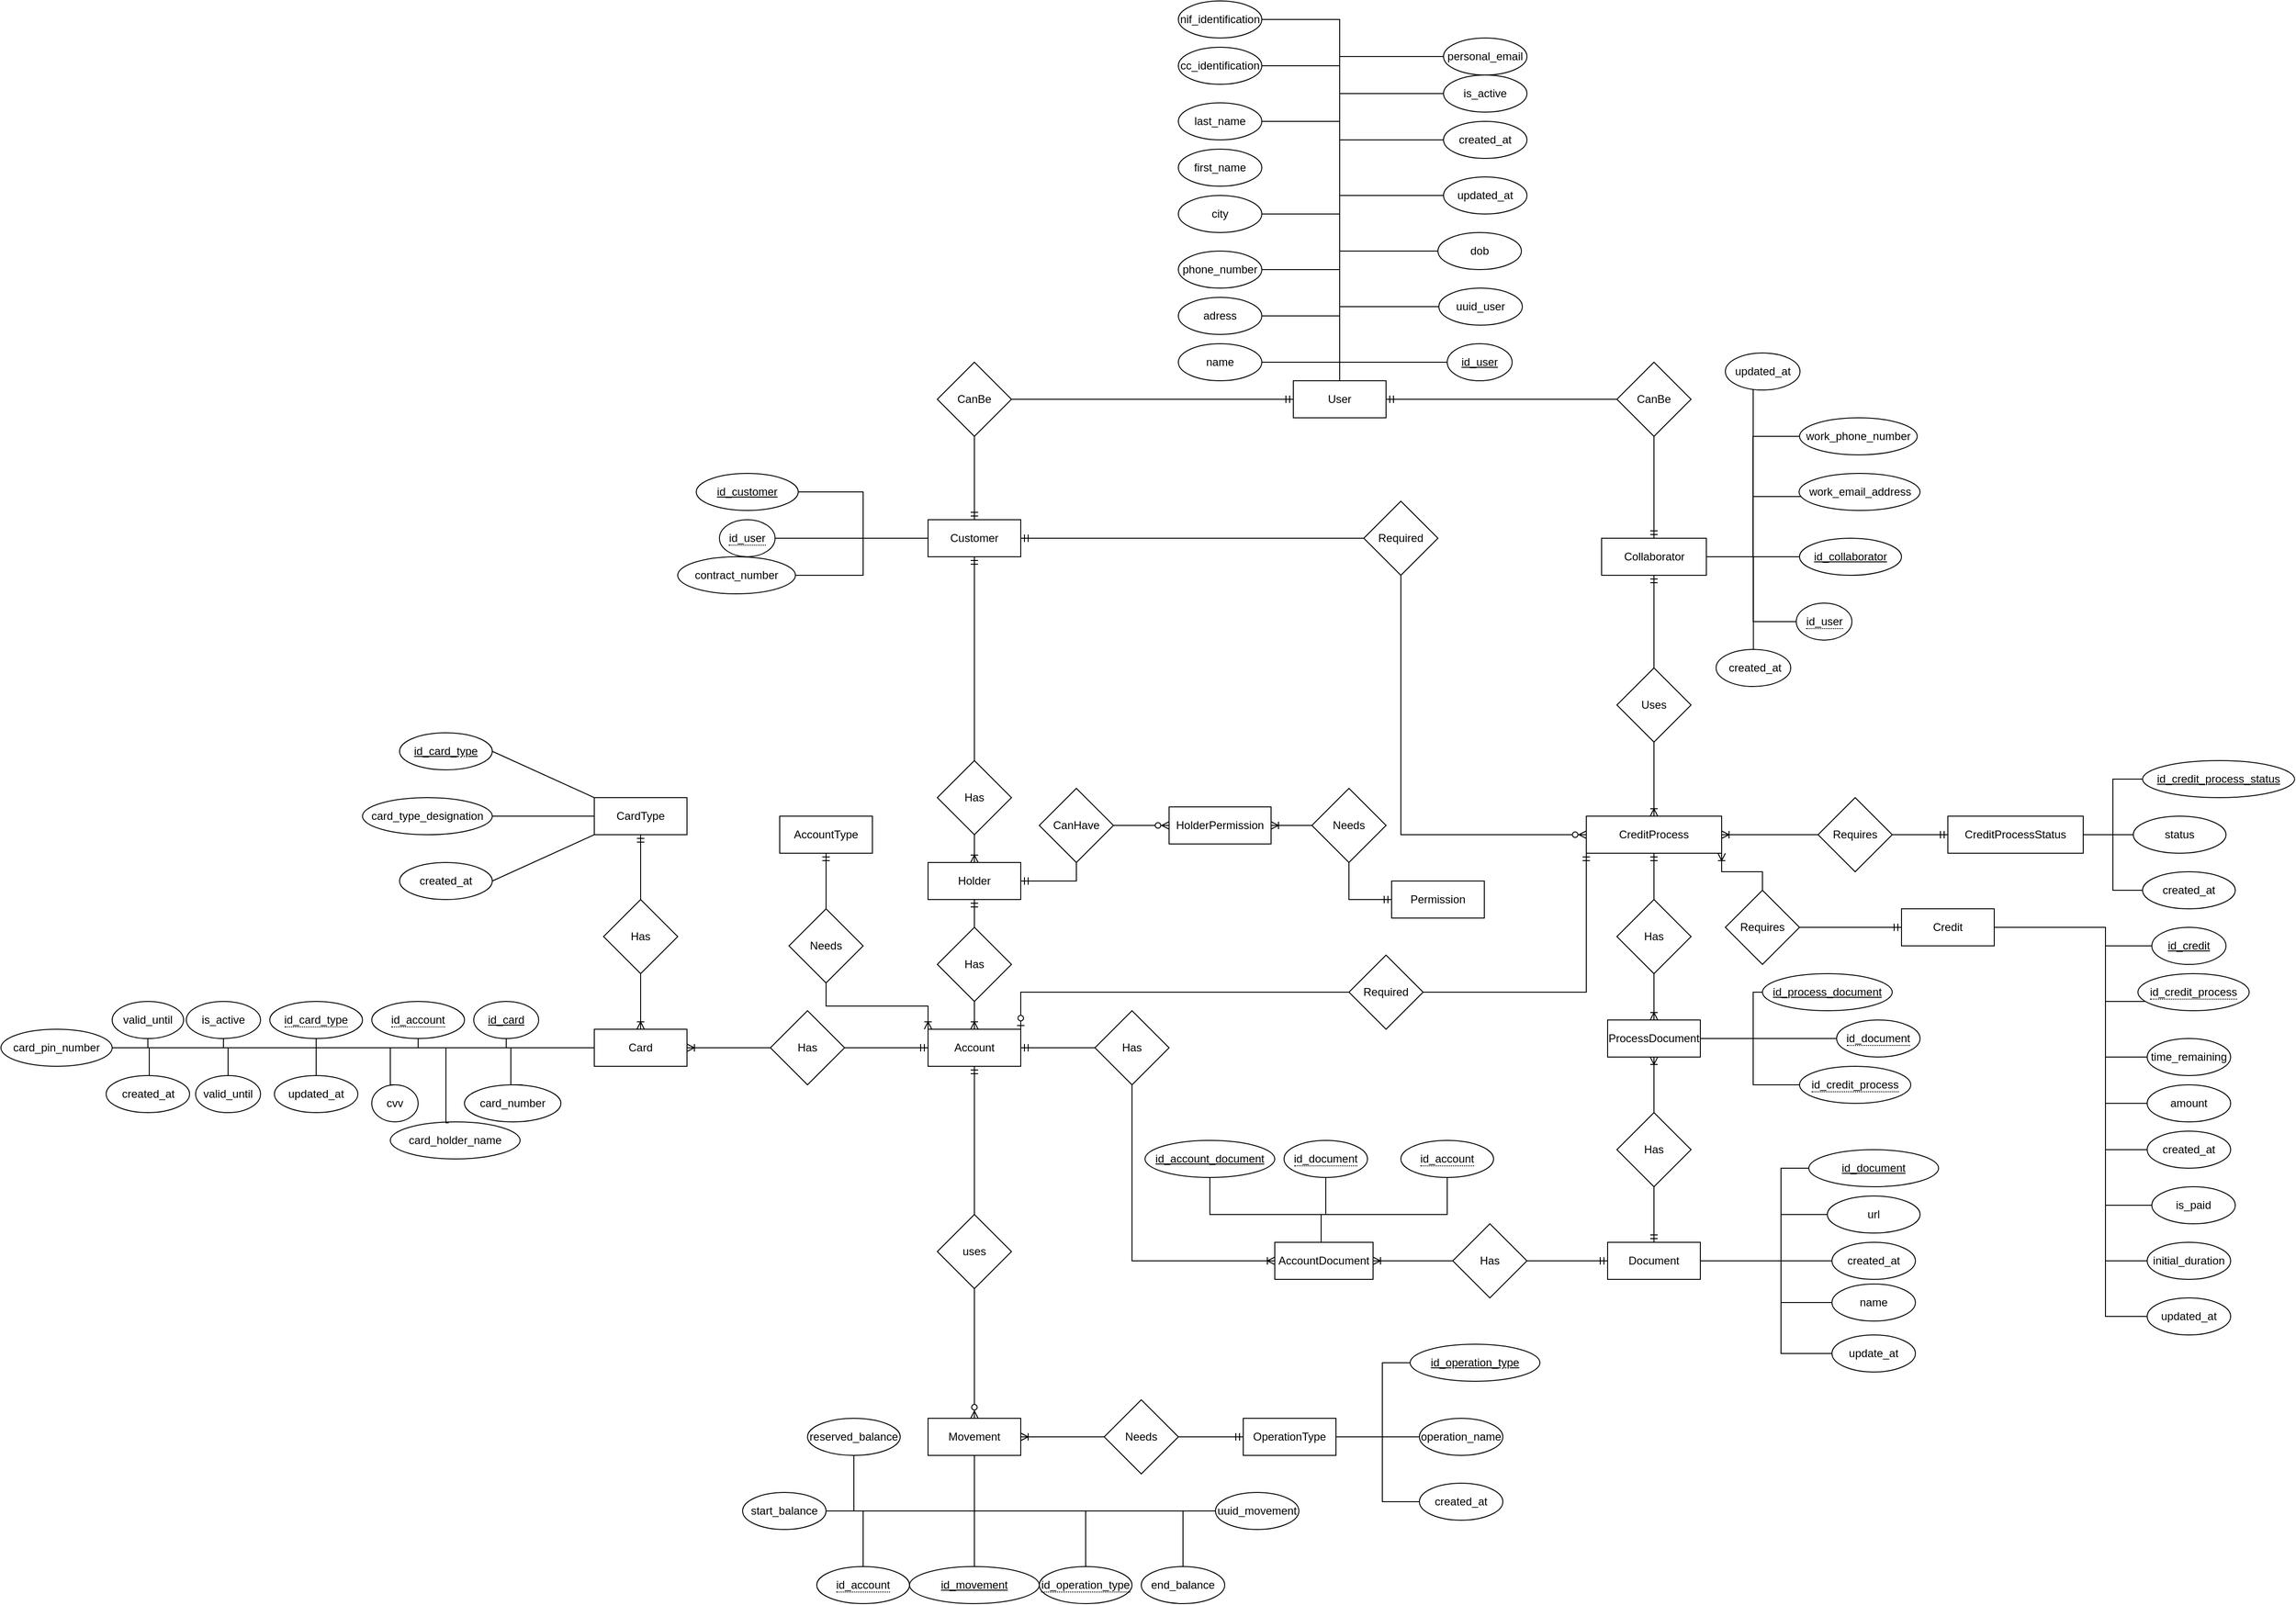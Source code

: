 <mxfile version="17.4.1" type="github" pages="2">
  <diagram id="_O00fU22G__8wHqbWCPV" name="DEA">
    <mxGraphModel dx="3076" dy="1949" grid="1" gridSize="10" guides="1" tooltips="1" connect="1" arrows="1" fold="1" page="1" pageScale="1" pageWidth="827" pageHeight="1169" math="0" shadow="0">
      <root>
        <mxCell id="0" />
        <mxCell id="1" parent="0" />
        <mxCell id="Fl5BDDIY00m3_fIH6vyA-1" value="Customer" style="whiteSpace=wrap;html=1;align=center;" parent="1" vertex="1">
          <mxGeometry x="-80" y="-300" width="100" height="40" as="geometry" />
        </mxCell>
        <mxCell id="SmDYnC3skr7kvTm2-20j-1" style="edgeStyle=none;rounded=0;orthogonalLoop=1;jettySize=auto;html=1;startArrow=none;startFill=0;endArrow=ERoneToMany;endFill=0;entryX=1;entryY=0.5;entryDx=0;entryDy=0;exitX=0;exitY=0.5;exitDx=0;exitDy=0;" parent="1" source="srv9nVdUo2mAc9PIGWYw-35" target="XDoeCiwNckqTGsnIKDB6-1" edge="1">
          <mxGeometry relative="1" as="geometry">
            <mxPoint x="310" y="340" as="sourcePoint" />
          </mxGeometry>
        </mxCell>
        <mxCell id="XDoeCiwNckqTGsnIKDB6-2" style="rounded=0;orthogonalLoop=1;jettySize=auto;html=1;entryX=0;entryY=0.5;entryDx=0;entryDy=0;startArrow=none;startFill=0;endArrow=ERoneToMany;endFill=0;exitX=0.5;exitY=1;exitDx=0;exitDy=0;edgeStyle=orthogonalEdgeStyle;" parent="1" source="srv9nVdUo2mAc9PIGWYw-38" target="XDoeCiwNckqTGsnIKDB6-1" edge="1">
          <mxGeometry relative="1" as="geometry" />
        </mxCell>
        <mxCell id="Fl5BDDIY00m3_fIH6vyA-6" value="Account" style="whiteSpace=wrap;html=1;align=center;" parent="1" vertex="1">
          <mxGeometry x="-80" y="250" width="100" height="40" as="geometry" />
        </mxCell>
        <mxCell id="gFtrWbWtJXX36GKZZF6S-1" style="edgeStyle=orthogonalEdgeStyle;rounded=0;orthogonalLoop=1;jettySize=auto;html=1;entryX=0;entryY=0.5;entryDx=0;entryDy=0;startArrow=none;startFill=0;endArrow=ERmandOne;endFill=0;exitX=1;exitY=0.5;exitDx=0;exitDy=0;" parent="1" source="srv9nVdUo2mAc9PIGWYw-40" target="diM1iA-COcXeSWYWzclY-1" edge="1">
          <mxGeometry relative="1" as="geometry">
            <mxPoint x="190" y="690" as="sourcePoint" />
          </mxGeometry>
        </mxCell>
        <mxCell id="Fl5BDDIY00m3_fIH6vyA-8" value="Movement" style="whiteSpace=wrap;html=1;align=center;" parent="1" vertex="1">
          <mxGeometry x="-80" y="670" width="100" height="40" as="geometry" />
        </mxCell>
        <mxCell id="Fl5BDDIY00m3_fIH6vyA-10" value="Permission" style="whiteSpace=wrap;html=1;align=center;" parent="1" vertex="1">
          <mxGeometry x="420" y="90" width="100" height="40" as="geometry" />
        </mxCell>
        <mxCell id="gVsfr3qRTq61EtLtWJ68-2" style="edgeStyle=none;rounded=0;orthogonalLoop=1;jettySize=auto;html=1;startArrow=none;startFill=0;endArrow=ERoneToMany;endFill=0;exitX=0.5;exitY=1;exitDx=0;exitDy=0;entryX=0.5;entryY=0;entryDx=0;entryDy=0;" parent="1" source="srv9nVdUo2mAc9PIGWYw-2" target="Fl5BDDIY00m3_fIH6vyA-11" edge="1">
          <mxGeometry relative="1" as="geometry">
            <mxPoint x="-330" y="230" as="targetPoint" />
          </mxGeometry>
        </mxCell>
        <mxCell id="n3taHAFArA_PyD_Kv_MC-3" style="edgeStyle=orthogonalEdgeStyle;rounded=0;orthogonalLoop=1;jettySize=auto;html=1;entryX=1;entryY=0.5;entryDx=0;entryDy=0;startArrow=none;startFill=0;endArrow=none;endFill=0;" edge="1" parent="1" source="Fl5BDDIY00m3_fIH6vyA-11" target="67G7FwIWzePk0SoeQltz-6">
          <mxGeometry relative="1" as="geometry" />
        </mxCell>
        <mxCell id="Fl5BDDIY00m3_fIH6vyA-11" value="Card" style="whiteSpace=wrap;html=1;align=center;" parent="1" vertex="1">
          <mxGeometry x="-440" y="250" width="100" height="40" as="geometry" />
        </mxCell>
        <mxCell id="Fl5BDDIY00m3_fIH6vyA-13" value="Collaborator" style="whiteSpace=wrap;html=1;align=center;" parent="1" vertex="1">
          <mxGeometry x="646.5" y="-280" width="113" height="40" as="geometry" />
        </mxCell>
        <mxCell id="Fl5BDDIY00m3_fIH6vyA-45" value="" style="fontSize=12;html=1;endArrow=none;endFill=0;rounded=0;exitX=0.5;exitY=1;exitDx=0;exitDy=0;startArrow=ERmandOne;startFill=0;" parent="1" source="Fl5BDDIY00m3_fIH6vyA-6" target="srv9nVdUo2mAc9PIGWYw-23" edge="1">
          <mxGeometry width="100" height="100" relative="1" as="geometry">
            <mxPoint x="120" y="330" as="sourcePoint" />
            <mxPoint x="220" y="230" as="targetPoint" />
          </mxGeometry>
        </mxCell>
        <mxCell id="Fl5BDDIY00m3_fIH6vyA-46" value="" style="edgeStyle=entityRelationEdgeStyle;fontSize=12;html=1;endArrow=ERoneToMany;endFill=0;rounded=0;exitX=0;exitY=0.5;exitDx=0;exitDy=0;entryX=1;entryY=0.5;entryDx=0;entryDy=0;startArrow=ERmandOne;startFill=0;" parent="1" source="Fl5BDDIY00m3_fIH6vyA-6" target="Fl5BDDIY00m3_fIH6vyA-11" edge="1">
          <mxGeometry width="100" height="100" relative="1" as="geometry">
            <mxPoint x="-40" y="330" as="sourcePoint" />
            <mxPoint x="-160" y="270" as="targetPoint" />
          </mxGeometry>
        </mxCell>
        <mxCell id="Fl5BDDIY00m3_fIH6vyA-51" value="" style="fontSize=12;html=1;endArrow=ERoneToMany;endFill=0;rounded=0;exitX=0.5;exitY=1;exitDx=0;exitDy=0;entryX=0.5;entryY=0;entryDx=0;entryDy=0;startArrow=ERmandOne;startFill=0;" parent="1" source="Fl5BDDIY00m3_fIH6vyA-1" target="Fl5BDDIY00m3_fIH6vyA-61" edge="1">
          <mxGeometry width="100" height="100" relative="1" as="geometry">
            <mxPoint x="10" y="140" as="sourcePoint" />
            <mxPoint x="120" y="190" as="targetPoint" />
          </mxGeometry>
        </mxCell>
        <mxCell id="Fl5BDDIY00m3_fIH6vyA-53" value="AccountType" style="whiteSpace=wrap;html=1;align=center;" parent="1" vertex="1">
          <mxGeometry x="-240" y="20" width="100" height="40" as="geometry" />
        </mxCell>
        <mxCell id="Fl5BDDIY00m3_fIH6vyA-54" value="" style="fontSize=12;html=1;endArrow=none;endFill=0;rounded=0;entryX=0.5;entryY=1;entryDx=0;entryDy=0;exitX=0;exitY=0;exitDx=0;exitDy=0;startArrow=ERoneToMany;startFill=0;edgeStyle=orthogonalEdgeStyle;" parent="1" source="Fl5BDDIY00m3_fIH6vyA-6" target="srv9nVdUo2mAc9PIGWYw-18" edge="1">
          <mxGeometry width="100" height="100" relative="1" as="geometry">
            <mxPoint x="-80" y="310" as="sourcePoint" />
            <mxPoint x="20" y="210" as="targetPoint" />
          </mxGeometry>
        </mxCell>
        <mxCell id="Fl5BDDIY00m3_fIH6vyA-61" value="Holder" style="whiteSpace=wrap;html=1;align=center;" parent="1" vertex="1">
          <mxGeometry x="-80" y="70" width="100" height="40" as="geometry" />
        </mxCell>
        <mxCell id="Fl5BDDIY00m3_fIH6vyA-62" value="User" style="whiteSpace=wrap;html=1;align=center;" parent="1" vertex="1">
          <mxGeometry x="314" y="-450" width="100" height="40" as="geometry" />
        </mxCell>
        <mxCell id="Fl5BDDIY00m3_fIH6vyA-63" value="" style="fontSize=12;html=1;endArrow=ERmandOne;endFill=0;rounded=0;exitX=1;exitY=0.5;exitDx=0;exitDy=0;startArrow=none;startFill=0;entryX=0;entryY=0.5;entryDx=0;entryDy=0;edgeStyle=orthogonalEdgeStyle;" parent="1" source="srv9nVdUo2mAc9PIGWYw-4" target="Fl5BDDIY00m3_fIH6vyA-62" edge="1">
          <mxGeometry width="100" height="100" relative="1" as="geometry">
            <mxPoint x="210" y="240" as="sourcePoint" />
            <mxPoint x="310" y="140" as="targetPoint" />
            <Array as="points">
              <mxPoint x="10" y="-430" />
            </Array>
          </mxGeometry>
        </mxCell>
        <mxCell id="Fl5BDDIY00m3_fIH6vyA-65" value="" style="fontSize=12;html=1;endArrow=ERmandOne;endFill=0;rounded=0;entryX=0.5;entryY=1;entryDx=0;entryDy=0;exitX=0.5;exitY=0;exitDx=0;exitDy=0;startArrow=none;startFill=0;" parent="1" source="srv9nVdUo2mAc9PIGWYw-25" target="Fl5BDDIY00m3_fIH6vyA-61" edge="1">
          <mxGeometry width="100" height="100" relative="1" as="geometry">
            <mxPoint x="130" y="270" as="sourcePoint" />
            <mxPoint x="230" y="170" as="targetPoint" />
          </mxGeometry>
        </mxCell>
        <mxCell id="WzG15J881lihtk_l85HM-1" style="rounded=0;orthogonalLoop=1;jettySize=auto;html=1;exitX=0;exitY=1;exitDx=0;exitDy=0;entryX=1;entryY=0.5;entryDx=0;entryDy=0;endArrow=none;endFill=0;startArrow=ERmandOne;startFill=0;edgeStyle=orthogonalEdgeStyle;" parent="1" source="Fl5BDDIY00m3_fIH6vyA-67" target="srv9nVdUo2mAc9PIGWYw-7" edge="1">
          <mxGeometry relative="1" as="geometry" />
        </mxCell>
        <mxCell id="Okt2JlCH_pNQM3TXWE3o-2" style="edgeStyle=none;rounded=0;orthogonalLoop=1;jettySize=auto;html=1;startArrow=ERmandOne;startFill=0;endArrow=none;endFill=0;entryX=0.5;entryY=0;entryDx=0;entryDy=0;" parent="1" source="Fl5BDDIY00m3_fIH6vyA-67" target="srv9nVdUo2mAc9PIGWYw-16" edge="1">
          <mxGeometry relative="1" as="geometry">
            <mxPoint x="670" y="70" as="sourcePoint" />
          </mxGeometry>
        </mxCell>
        <mxCell id="Fl5BDDIY00m3_fIH6vyA-67" value="CreditProcess" style="whiteSpace=wrap;html=1;align=center;" parent="1" vertex="1">
          <mxGeometry x="630" y="20" width="146" height="40" as="geometry" />
        </mxCell>
        <mxCell id="Fl5BDDIY00m3_fIH6vyA-68" value="" style="fontSize=12;html=1;endArrow=ERzeroToMany;endFill=1;rounded=0;entryX=0;entryY=0.5;entryDx=0;entryDy=0;startArrow=none;startFill=0;edgeStyle=orthogonalEdgeStyle;" parent="1" source="srv9nVdUo2mAc9PIGWYw-13" target="Fl5BDDIY00m3_fIH6vyA-67" edge="1">
          <mxGeometry width="100" height="100" relative="1" as="geometry">
            <mxPoint x="210" y="320" as="sourcePoint" />
            <mxPoint x="310" y="220" as="targetPoint" />
            <Array as="points">
              <mxPoint x="430" y="-80" />
              <mxPoint x="430" y="40" />
            </Array>
          </mxGeometry>
        </mxCell>
        <mxCell id="Fl5BDDIY00m3_fIH6vyA-69" value="" style="fontSize=12;html=1;endArrow=ERoneToMany;endFill=0;rounded=0;entryX=0.5;entryY=0;entryDx=0;entryDy=0;exitX=0.5;exitY=1;exitDx=0;exitDy=0;startArrow=none;startFill=0;" parent="1" source="srv9nVdUo2mAc9PIGWYw-42" target="Fl5BDDIY00m3_fIH6vyA-67" edge="1">
          <mxGeometry width="100" height="100" relative="1" as="geometry">
            <mxPoint x="130" y="90" as="sourcePoint" />
            <mxPoint x="380" y="110" as="targetPoint" />
          </mxGeometry>
        </mxCell>
        <mxCell id="Fl5BDDIY00m3_fIH6vyA-71" style="rounded=0;orthogonalLoop=1;jettySize=auto;html=1;entryX=1;entryY=1;entryDx=0;entryDy=0;startArrow=none;startFill=0;endArrow=ERoneToMany;endFill=0;exitX=0.5;exitY=0;exitDx=0;exitDy=0;edgeStyle=orthogonalEdgeStyle;" parent="1" source="srv9nVdUo2mAc9PIGWYw-29" target="Fl5BDDIY00m3_fIH6vyA-67" edge="1">
          <mxGeometry relative="1" as="geometry" />
        </mxCell>
        <mxCell id="Fl5BDDIY00m3_fIH6vyA-70" value="Credit" style="whiteSpace=wrap;html=1;align=center;" parent="1" vertex="1">
          <mxGeometry x="970" y="120" width="100" height="40" as="geometry" />
        </mxCell>
        <mxCell id="gVsfr3qRTq61EtLtWJ68-1" value="CardType" style="whiteSpace=wrap;html=1;align=center;" parent="1" vertex="1">
          <mxGeometry x="-440" width="100" height="40" as="geometry" />
        </mxCell>
        <mxCell id="Okt2JlCH_pNQM3TXWE3o-1" value="Document" style="whiteSpace=wrap;html=1;align=center;" parent="1" vertex="1">
          <mxGeometry x="653" y="480" width="100" height="40" as="geometry" />
        </mxCell>
        <mxCell id="KsnNT3keSrE2DITwH6UZ-2" value="CreditProcessStatus" style="whiteSpace=wrap;html=1;align=center;" parent="1" vertex="1">
          <mxGeometry x="1020" y="20" width="146" height="40" as="geometry" />
        </mxCell>
        <mxCell id="KsnNT3keSrE2DITwH6UZ-3" value="" style="fontSize=12;html=1;endArrow=ERoneToMany;endFill=0;rounded=0;entryX=1;entryY=0.5;entryDx=0;entryDy=0;exitX=0;exitY=0.5;exitDx=0;exitDy=0;startArrow=none;startFill=0;" parent="1" source="srv9nVdUo2mAc9PIGWYw-31" target="Fl5BDDIY00m3_fIH6vyA-67" edge="1">
          <mxGeometry width="100" height="100" relative="1" as="geometry">
            <mxPoint x="640" y="105" as="sourcePoint" />
            <mxPoint x="1040" y="175" as="targetPoint" />
          </mxGeometry>
        </mxCell>
        <mxCell id="ljxvVes1xdN-6OecQikk-1" value="HolderPermission" style="whiteSpace=wrap;html=1;align=center;" parent="1" vertex="1">
          <mxGeometry x="180" y="10" width="110" height="40" as="geometry" />
        </mxCell>
        <mxCell id="ljxvVes1xdN-6OecQikk-3" value="" style="fontSize=12;html=1;endArrow=none;startArrow=ERmandOne;rounded=0;exitX=1;exitY=0.5;exitDx=0;exitDy=0;entryX=0.5;entryY=1;entryDx=0;entryDy=0;endFill=0;edgeStyle=orthogonalEdgeStyle;" parent="1" source="Fl5BDDIY00m3_fIH6vyA-61" target="srv9nVdUo2mAc9PIGWYw-21" edge="1">
          <mxGeometry width="100" height="100" relative="1" as="geometry">
            <mxPoint x="30" y="240" as="sourcePoint" />
            <mxPoint x="130" y="140" as="targetPoint" />
          </mxGeometry>
        </mxCell>
        <mxCell id="ljxvVes1xdN-6OecQikk-5" value="" style="edgeStyle=entityRelationEdgeStyle;fontSize=12;html=1;endArrow=ERoneToMany;startArrow=none;rounded=0;entryX=1;entryY=0.5;entryDx=0;entryDy=0;startFill=0;" parent="1" target="ljxvVes1xdN-6OecQikk-1" edge="1" source="srv9nVdUo2mAc9PIGWYw-27">
          <mxGeometry width="100" height="100" relative="1" as="geometry">
            <mxPoint x="230" y="150" as="sourcePoint" />
            <mxPoint x="50" y="90" as="targetPoint" />
          </mxGeometry>
        </mxCell>
        <mxCell id="QeImNjfKpFi6Lj6Ukdeu-2" style="edgeStyle=orthogonalEdgeStyle;rounded=0;orthogonalLoop=1;jettySize=auto;html=1;entryX=0;entryY=0.5;entryDx=0;entryDy=0;startArrow=none;startFill=0;endArrow=none;endFill=0;" edge="1" parent="1" source="diM1iA-COcXeSWYWzclY-1" target="9f0_WP2VZ2R3N99c0r8U-1">
          <mxGeometry relative="1" as="geometry">
            <Array as="points">
              <mxPoint x="410" y="690" />
              <mxPoint x="410" y="610" />
              <mxPoint x="430" y="610" />
            </Array>
          </mxGeometry>
        </mxCell>
        <mxCell id="QeImNjfKpFi6Lj6Ukdeu-3" style="edgeStyle=orthogonalEdgeStyle;rounded=0;orthogonalLoop=1;jettySize=auto;html=1;entryX=0;entryY=0.5;entryDx=0;entryDy=0;startArrow=none;startFill=0;endArrow=none;endFill=0;" edge="1" parent="1" source="diM1iA-COcXeSWYWzclY-1" target="xZVJzuQ08hqr36TqbUJv-1">
          <mxGeometry relative="1" as="geometry" />
        </mxCell>
        <mxCell id="QeImNjfKpFi6Lj6Ukdeu-4" style="edgeStyle=orthogonalEdgeStyle;rounded=0;orthogonalLoop=1;jettySize=auto;html=1;entryX=0;entryY=0.5;entryDx=0;entryDy=0;startArrow=none;startFill=0;endArrow=none;endFill=0;" edge="1" parent="1" source="diM1iA-COcXeSWYWzclY-1" target="QeImNjfKpFi6Lj6Ukdeu-1">
          <mxGeometry relative="1" as="geometry">
            <Array as="points">
              <mxPoint x="410" y="690" />
              <mxPoint x="410" y="760" />
            </Array>
          </mxGeometry>
        </mxCell>
        <mxCell id="diM1iA-COcXeSWYWzclY-1" value="OperationType" style="whiteSpace=wrap;html=1;align=center;" parent="1" vertex="1">
          <mxGeometry x="260" y="670" width="100" height="40" as="geometry" />
        </mxCell>
        <mxCell id="XDoeCiwNckqTGsnIKDB6-1" value="AccountDocument" style="whiteSpace=wrap;html=1;align=center;" parent="1" vertex="1">
          <mxGeometry x="294" y="480" width="106" height="40" as="geometry" />
        </mxCell>
        <mxCell id="XDoeCiwNckqTGsnIKDB6-4" style="edgeStyle=orthogonalEdgeStyle;rounded=0;orthogonalLoop=1;jettySize=auto;html=1;startArrow=none;startFill=0;endArrow=ERoneToMany;endFill=0;entryX=0.5;entryY=1;entryDx=0;entryDy=0;" parent="1" source="srv9nVdUo2mAc9PIGWYw-33" target="XDoeCiwNckqTGsnIKDB6-3" edge="1">
          <mxGeometry relative="1" as="geometry">
            <mxPoint x="500" y="250" as="targetPoint" />
          </mxGeometry>
        </mxCell>
        <mxCell id="XDoeCiwNckqTGsnIKDB6-3" value="ProcessDocument" style="whiteSpace=wrap;html=1;align=center;" parent="1" vertex="1">
          <mxGeometry x="653" y="240" width="100" height="40" as="geometry" />
        </mxCell>
        <mxCell id="srv9nVdUo2mAc9PIGWYw-1" value="Has" style="rhombus;whiteSpace=wrap;html=1;" vertex="1" parent="1">
          <mxGeometry x="-250" y="230" width="80" height="80" as="geometry" />
        </mxCell>
        <mxCell id="srv9nVdUo2mAc9PIGWYw-2" value="Has" style="rhombus;whiteSpace=wrap;html=1;" vertex="1" parent="1">
          <mxGeometry x="-430" y="110" width="80" height="80" as="geometry" />
        </mxCell>
        <mxCell id="srv9nVdUo2mAc9PIGWYw-3" value="" style="edgeStyle=none;rounded=0;orthogonalLoop=1;jettySize=auto;html=1;startArrow=ERmandOne;startFill=0;endArrow=none;endFill=0;exitX=0.5;exitY=1;exitDx=0;exitDy=0;entryX=0.5;entryY=0;entryDx=0;entryDy=0;" edge="1" parent="1" source="gVsfr3qRTq61EtLtWJ68-1" target="srv9nVdUo2mAc9PIGWYw-2">
          <mxGeometry relative="1" as="geometry">
            <mxPoint x="-390" y="250" as="targetPoint" />
            <mxPoint x="-390" y="40" as="sourcePoint" />
          </mxGeometry>
        </mxCell>
        <mxCell id="srv9nVdUo2mAc9PIGWYw-6" value="" style="fontSize=12;html=1;endArrow=ERmandOne;endFill=0;rounded=0;exitX=0;exitY=0.5;exitDx=0;exitDy=0;startArrow=none;startFill=0;entryX=1;entryY=0.5;entryDx=0;entryDy=0;edgeStyle=orthogonalEdgeStyle;" edge="1" parent="1" source="srv9nVdUo2mAc9PIGWYw-5" target="Fl5BDDIY00m3_fIH6vyA-62">
          <mxGeometry width="100" height="100" relative="1" as="geometry">
            <mxPoint x="493.5" y="-10" as="sourcePoint" />
            <mxPoint x="260" y="-50" as="targetPoint" />
          </mxGeometry>
        </mxCell>
        <mxCell id="srv9nVdUo2mAc9PIGWYw-9" style="edgeStyle=orthogonalEdgeStyle;rounded=0;orthogonalLoop=1;jettySize=auto;html=1;entryX=0.5;entryY=0;entryDx=0;entryDy=0;endArrow=ERmandOne;endFill=0;" edge="1" parent="1" source="srv9nVdUo2mAc9PIGWYw-5" target="Fl5BDDIY00m3_fIH6vyA-13">
          <mxGeometry relative="1" as="geometry" />
        </mxCell>
        <mxCell id="srv9nVdUo2mAc9PIGWYw-5" value="CanBe" style="rhombus;whiteSpace=wrap;html=1;" vertex="1" parent="1">
          <mxGeometry x="663" y="-470" width="80" height="80" as="geometry" />
        </mxCell>
        <mxCell id="srv9nVdUo2mAc9PIGWYw-8" style="rounded=0;orthogonalLoop=1;jettySize=auto;html=1;entryX=1;entryY=0;entryDx=0;entryDy=0;endArrow=ERzeroToOne;endFill=0;exitX=0;exitY=0.5;exitDx=0;exitDy=0;edgeStyle=orthogonalEdgeStyle;" edge="1" parent="1" source="srv9nVdUo2mAc9PIGWYw-7" target="Fl5BDDIY00m3_fIH6vyA-6">
          <mxGeometry relative="1" as="geometry" />
        </mxCell>
        <mxCell id="srv9nVdUo2mAc9PIGWYw-7" value="Required" style="rhombus;whiteSpace=wrap;html=1;" vertex="1" parent="1">
          <mxGeometry x="374" y="170" width="80" height="80" as="geometry" />
        </mxCell>
        <mxCell id="srv9nVdUo2mAc9PIGWYw-4" value="CanBe" style="rhombus;whiteSpace=wrap;html=1;" vertex="1" parent="1">
          <mxGeometry x="-70" y="-470" width="80" height="80" as="geometry" />
        </mxCell>
        <mxCell id="srv9nVdUo2mAc9PIGWYw-12" value="" style="fontSize=12;html=1;endArrow=none;endFill=0;rounded=0;startArrow=ERmandOne;startFill=0;entryX=0.5;entryY=1;entryDx=0;entryDy=0;edgeStyle=orthogonalEdgeStyle;exitX=0.5;exitY=0;exitDx=0;exitDy=0;" edge="1" parent="1" source="Fl5BDDIY00m3_fIH6vyA-1" target="srv9nVdUo2mAc9PIGWYw-4">
          <mxGeometry width="100" height="100" relative="1" as="geometry">
            <mxPoint x="30" y="-330" as="sourcePoint" />
            <mxPoint x="180" y="-250" as="targetPoint" />
            <Array as="points" />
          </mxGeometry>
        </mxCell>
        <mxCell id="srv9nVdUo2mAc9PIGWYw-14" style="edgeStyle=orthogonalEdgeStyle;rounded=0;orthogonalLoop=1;jettySize=auto;html=1;entryX=1;entryY=0.5;entryDx=0;entryDy=0;startArrow=none;startFill=0;endArrow=ERmandOne;endFill=0;" edge="1" parent="1" source="srv9nVdUo2mAc9PIGWYw-13" target="Fl5BDDIY00m3_fIH6vyA-1">
          <mxGeometry relative="1" as="geometry" />
        </mxCell>
        <mxCell id="srv9nVdUo2mAc9PIGWYw-13" value="Required" style="rhombus;whiteSpace=wrap;html=1;" vertex="1" parent="1">
          <mxGeometry x="390" y="-320" width="80" height="80" as="geometry" />
        </mxCell>
        <mxCell id="srv9nVdUo2mAc9PIGWYw-17" style="edgeStyle=orthogonalEdgeStyle;rounded=0;orthogonalLoop=1;jettySize=auto;html=1;startArrow=none;startFill=0;endArrow=ERoneToMany;endFill=0;" edge="1" parent="1" source="srv9nVdUo2mAc9PIGWYw-16" target="XDoeCiwNckqTGsnIKDB6-3">
          <mxGeometry relative="1" as="geometry" />
        </mxCell>
        <mxCell id="srv9nVdUo2mAc9PIGWYw-16" value="Has" style="rhombus;whiteSpace=wrap;html=1;" vertex="1" parent="1">
          <mxGeometry x="663" y="110" width="80" height="80" as="geometry" />
        </mxCell>
        <mxCell id="srv9nVdUo2mAc9PIGWYw-19" style="edgeStyle=orthogonalEdgeStyle;rounded=0;orthogonalLoop=1;jettySize=auto;html=1;entryX=0.5;entryY=1;entryDx=0;entryDy=0;startArrow=none;startFill=0;endArrow=ERmandOne;endFill=0;" edge="1" parent="1" source="srv9nVdUo2mAc9PIGWYw-18" target="Fl5BDDIY00m3_fIH6vyA-53">
          <mxGeometry relative="1" as="geometry" />
        </mxCell>
        <mxCell id="srv9nVdUo2mAc9PIGWYw-18" value="Needs" style="rhombus;whiteSpace=wrap;html=1;" vertex="1" parent="1">
          <mxGeometry x="-230" y="120" width="80" height="80" as="geometry" />
        </mxCell>
        <mxCell id="srv9nVdUo2mAc9PIGWYw-22" style="edgeStyle=orthogonalEdgeStyle;rounded=0;orthogonalLoop=1;jettySize=auto;html=1;entryX=0;entryY=0.5;entryDx=0;entryDy=0;startArrow=none;startFill=0;endArrow=ERzeroToMany;endFill=0;" edge="1" parent="1" source="srv9nVdUo2mAc9PIGWYw-21" target="ljxvVes1xdN-6OecQikk-1">
          <mxGeometry relative="1" as="geometry" />
        </mxCell>
        <mxCell id="srv9nVdUo2mAc9PIGWYw-21" value="CanHave" style="rhombus;whiteSpace=wrap;html=1;" vertex="1" parent="1">
          <mxGeometry x="40" y="-10" width="80" height="80" as="geometry" />
        </mxCell>
        <mxCell id="srv9nVdUo2mAc9PIGWYw-24" style="edgeStyle=orthogonalEdgeStyle;rounded=0;orthogonalLoop=1;jettySize=auto;html=1;entryX=0.5;entryY=0;entryDx=0;entryDy=0;startArrow=none;startFill=0;endArrow=ERzeroToMany;endFill=0;" edge="1" parent="1" source="srv9nVdUo2mAc9PIGWYw-23" target="Fl5BDDIY00m3_fIH6vyA-8">
          <mxGeometry relative="1" as="geometry" />
        </mxCell>
        <mxCell id="srv9nVdUo2mAc9PIGWYw-23" value="uses" style="rhombus;whiteSpace=wrap;html=1;" vertex="1" parent="1">
          <mxGeometry x="-70" y="450" width="80" height="80" as="geometry" />
        </mxCell>
        <mxCell id="srv9nVdUo2mAc9PIGWYw-26" style="edgeStyle=orthogonalEdgeStyle;rounded=0;orthogonalLoop=1;jettySize=auto;html=1;entryX=0.5;entryY=0;entryDx=0;entryDy=0;startArrow=none;startFill=0;endArrow=ERoneToMany;endFill=0;exitX=0.5;exitY=1;exitDx=0;exitDy=0;" edge="1" parent="1" source="srv9nVdUo2mAc9PIGWYw-25" target="Fl5BDDIY00m3_fIH6vyA-6">
          <mxGeometry relative="1" as="geometry" />
        </mxCell>
        <mxCell id="srv9nVdUo2mAc9PIGWYw-25" value="Has" style="rhombus;whiteSpace=wrap;html=1;" vertex="1" parent="1">
          <mxGeometry x="-70" y="140" width="80" height="80" as="geometry" />
        </mxCell>
        <mxCell id="srv9nVdUo2mAc9PIGWYw-28" style="edgeStyle=orthogonalEdgeStyle;rounded=0;orthogonalLoop=1;jettySize=auto;html=1;entryX=0;entryY=0.5;entryDx=0;entryDy=0;startArrow=none;startFill=0;endArrow=ERmandOne;endFill=0;exitX=0.5;exitY=1;exitDx=0;exitDy=0;" edge="1" parent="1" source="srv9nVdUo2mAc9PIGWYw-27" target="Fl5BDDIY00m3_fIH6vyA-10">
          <mxGeometry relative="1" as="geometry" />
        </mxCell>
        <mxCell id="srv9nVdUo2mAc9PIGWYw-27" value="Needs" style="rhombus;whiteSpace=wrap;html=1;" vertex="1" parent="1">
          <mxGeometry x="334" y="-10" width="80" height="80" as="geometry" />
        </mxCell>
        <mxCell id="srv9nVdUo2mAc9PIGWYw-30" style="edgeStyle=orthogonalEdgeStyle;rounded=0;orthogonalLoop=1;jettySize=auto;html=1;entryX=0;entryY=0.5;entryDx=0;entryDy=0;startArrow=none;startFill=0;endArrow=ERmandOne;endFill=0;" edge="1" parent="1" source="srv9nVdUo2mAc9PIGWYw-29" target="Fl5BDDIY00m3_fIH6vyA-70">
          <mxGeometry relative="1" as="geometry" />
        </mxCell>
        <mxCell id="srv9nVdUo2mAc9PIGWYw-29" value="Requires" style="rhombus;whiteSpace=wrap;html=1;" vertex="1" parent="1">
          <mxGeometry x="780" y="100" width="80" height="80" as="geometry" />
        </mxCell>
        <mxCell id="srv9nVdUo2mAc9PIGWYw-31" value="Requires" style="rhombus;whiteSpace=wrap;html=1;" vertex="1" parent="1">
          <mxGeometry x="880" width="80" height="80" as="geometry" />
        </mxCell>
        <mxCell id="srv9nVdUo2mAc9PIGWYw-32" value="" style="fontSize=12;html=1;endArrow=none;endFill=0;rounded=0;entryX=1;entryY=0.5;entryDx=0;entryDy=0;exitX=0;exitY=0.5;exitDx=0;exitDy=0;startArrow=ERmandOne;startFill=0;" edge="1" parent="1" source="KsnNT3keSrE2DITwH6UZ-2" target="srv9nVdUo2mAc9PIGWYw-31">
          <mxGeometry width="100" height="100" relative="1" as="geometry">
            <mxPoint x="1020" y="40" as="sourcePoint" />
            <mxPoint x="776.0" y="40" as="targetPoint" />
          </mxGeometry>
        </mxCell>
        <mxCell id="srv9nVdUo2mAc9PIGWYw-34" style="edgeStyle=orthogonalEdgeStyle;rounded=0;orthogonalLoop=1;jettySize=auto;html=1;startArrow=none;startFill=0;endArrow=ERmandOne;endFill=0;" edge="1" parent="1" source="srv9nVdUo2mAc9PIGWYw-33" target="Okt2JlCH_pNQM3TXWE3o-1">
          <mxGeometry relative="1" as="geometry" />
        </mxCell>
        <mxCell id="srv9nVdUo2mAc9PIGWYw-33" value="Has" style="rhombus;whiteSpace=wrap;html=1;" vertex="1" parent="1">
          <mxGeometry x="663" y="340" width="80" height="80" as="geometry" />
        </mxCell>
        <mxCell id="srv9nVdUo2mAc9PIGWYw-35" value="Has" style="rhombus;whiteSpace=wrap;html=1;" vertex="1" parent="1">
          <mxGeometry x="486" y="460" width="80" height="80" as="geometry" />
        </mxCell>
        <mxCell id="srv9nVdUo2mAc9PIGWYw-37" value="" style="edgeStyle=none;rounded=0;orthogonalLoop=1;jettySize=auto;html=1;startArrow=ERmandOne;startFill=0;endArrow=none;endFill=0;entryX=1;entryY=0.5;entryDx=0;entryDy=0;exitX=0;exitY=0.5;exitDx=0;exitDy=0;" edge="1" parent="1" source="Okt2JlCH_pNQM3TXWE3o-1" target="srv9nVdUo2mAc9PIGWYw-35">
          <mxGeometry relative="1" as="geometry">
            <mxPoint x="653.0" y="510" as="sourcePoint" />
            <mxPoint x="394" y="510" as="targetPoint" />
          </mxGeometry>
        </mxCell>
        <mxCell id="srv9nVdUo2mAc9PIGWYw-38" value="Has" style="rhombus;whiteSpace=wrap;html=1;" vertex="1" parent="1">
          <mxGeometry x="100" y="230" width="80" height="80" as="geometry" />
        </mxCell>
        <mxCell id="srv9nVdUo2mAc9PIGWYw-39" value="" style="edgeStyle=orthogonalEdgeStyle;rounded=0;orthogonalLoop=1;jettySize=auto;html=1;entryX=0;entryY=0.5;entryDx=0;entryDy=0;startArrow=ERmandOne;startFill=0;endArrow=none;endFill=0;" edge="1" parent="1" source="Fl5BDDIY00m3_fIH6vyA-6" target="srv9nVdUo2mAc9PIGWYw-38">
          <mxGeometry relative="1" as="geometry">
            <mxPoint x="20" y="270" as="sourcePoint" />
            <mxPoint x="294" y="510" as="targetPoint" />
            <Array as="points" />
          </mxGeometry>
        </mxCell>
        <mxCell id="srv9nVdUo2mAc9PIGWYw-40" value="Needs" style="rhombus;whiteSpace=wrap;html=1;" vertex="1" parent="1">
          <mxGeometry x="110" y="650" width="80" height="80" as="geometry" />
        </mxCell>
        <mxCell id="srv9nVdUo2mAc9PIGWYw-41" value="" style="edgeStyle=orthogonalEdgeStyle;rounded=0;orthogonalLoop=1;jettySize=auto;html=1;entryX=0;entryY=0.5;entryDx=0;entryDy=0;startArrow=ERoneToMany;startFill=0;endArrow=none;endFill=0;" edge="1" parent="1" source="Fl5BDDIY00m3_fIH6vyA-8" target="srv9nVdUo2mAc9PIGWYw-40">
          <mxGeometry relative="1" as="geometry">
            <mxPoint x="20" y="690" as="sourcePoint" />
            <mxPoint x="110" y="690" as="targetPoint" />
          </mxGeometry>
        </mxCell>
        <mxCell id="srv9nVdUo2mAc9PIGWYw-42" value="Uses" style="rhombus;whiteSpace=wrap;html=1;" vertex="1" parent="1">
          <mxGeometry x="663" y="-140" width="80" height="80" as="geometry" />
        </mxCell>
        <mxCell id="srv9nVdUo2mAc9PIGWYw-43" value="" style="fontSize=12;html=1;endArrow=none;endFill=0;rounded=0;entryX=0.5;entryY=0;entryDx=0;entryDy=0;exitX=0.5;exitY=1;exitDx=0;exitDy=0;startArrow=ERmandOne;startFill=0;" edge="1" parent="1" source="Fl5BDDIY00m3_fIH6vyA-13" target="srv9nVdUo2mAc9PIGWYw-42">
          <mxGeometry width="100" height="100" relative="1" as="geometry">
            <mxPoint x="703.0" y="-170" as="sourcePoint" />
            <mxPoint x="703.0" y="20" as="targetPoint" />
          </mxGeometry>
        </mxCell>
        <mxCell id="srv9nVdUo2mAc9PIGWYw-44" value="Has" style="rhombus;whiteSpace=wrap;html=1;" vertex="1" parent="1">
          <mxGeometry x="-70" y="-40" width="80" height="80" as="geometry" />
        </mxCell>
        <mxCell id="_2jnUE636_eacOBH81PL-1" value="id_card_type" style="ellipse;whiteSpace=wrap;html=1;align=center;fontStyle=4;" vertex="1" parent="1">
          <mxGeometry x="-650" y="-70" width="100" height="40" as="geometry" />
        </mxCell>
        <mxCell id="SSlCoCirNUHwtVQttNUC-1" value="card_type_designation" style="ellipse;whiteSpace=wrap;html=1;align=center;" vertex="1" parent="1">
          <mxGeometry x="-690" width="140" height="40" as="geometry" />
        </mxCell>
        <mxCell id="zq2iSEI6xIUaXsMFaVbf-1" value="created_at" style="ellipse;whiteSpace=wrap;html=1;align=center;" vertex="1" parent="1">
          <mxGeometry x="-650" y="70" width="100" height="40" as="geometry" />
        </mxCell>
        <mxCell id="67G7FwIWzePk0SoeQltz-1" value="" style="endArrow=none;html=1;rounded=0;exitX=1;exitY=0.5;exitDx=0;exitDy=0;entryX=0;entryY=1;entryDx=0;entryDy=0;" edge="1" parent="1" source="zq2iSEI6xIUaXsMFaVbf-1" target="gVsfr3qRTq61EtLtWJ68-1">
          <mxGeometry relative="1" as="geometry">
            <mxPoint x="-390" y="20" as="sourcePoint" />
            <mxPoint x="-440" y="20" as="targetPoint" />
          </mxGeometry>
        </mxCell>
        <mxCell id="67G7FwIWzePk0SoeQltz-2" value="" style="endArrow=none;html=1;rounded=0;exitX=1;exitY=0.5;exitDx=0;exitDy=0;entryX=0;entryY=0;entryDx=0;entryDy=0;" edge="1" parent="1" source="_2jnUE636_eacOBH81PL-1" target="gVsfr3qRTq61EtLtWJ68-1">
          <mxGeometry relative="1" as="geometry">
            <mxPoint x="-540.0" y="30" as="sourcePoint" />
            <mxPoint x="-430" y="30" as="targetPoint" />
          </mxGeometry>
        </mxCell>
        <mxCell id="67G7FwIWzePk0SoeQltz-3" value="" style="endArrow=none;html=1;rounded=0;exitX=1;exitY=0.5;exitDx=0;exitDy=0;entryX=0;entryY=0.5;entryDx=0;entryDy=0;" edge="1" parent="1" source="SSlCoCirNUHwtVQttNUC-1" target="gVsfr3qRTq61EtLtWJ68-1">
          <mxGeometry relative="1" as="geometry">
            <mxPoint x="-490.0" y="-60" as="sourcePoint" />
            <mxPoint x="-380" y="-20" as="targetPoint" />
          </mxGeometry>
        </mxCell>
        <mxCell id="n3taHAFArA_PyD_Kv_MC-5" style="rounded=0;orthogonalLoop=1;jettySize=auto;html=1;startArrow=none;startFill=0;endArrow=none;endFill=0;exitX=0.5;exitY=1;exitDx=0;exitDy=0;edgeStyle=orthogonalEdgeStyle;" edge="1" parent="1" source="67G7FwIWzePk0SoeQltz-4">
          <mxGeometry relative="1" as="geometry">
            <mxPoint x="-440" y="270.0" as="targetPoint" />
            <Array as="points">
              <mxPoint x="-535" y="270" />
            </Array>
          </mxGeometry>
        </mxCell>
        <mxCell id="67G7FwIWzePk0SoeQltz-4" value="id_card" style="ellipse;whiteSpace=wrap;html=1;align=center;fontStyle=4;" vertex="1" parent="1">
          <mxGeometry x="-570" y="220" width="70" height="40" as="geometry" />
        </mxCell>
        <mxCell id="n3taHAFArA_PyD_Kv_MC-7" style="edgeStyle=orthogonalEdgeStyle;rounded=0;orthogonalLoop=1;jettySize=auto;html=1;entryX=0;entryY=0.5;entryDx=0;entryDy=0;startArrow=none;startFill=0;endArrow=none;endFill=0;exitX=0.5;exitY=0;exitDx=0;exitDy=0;" edge="1" parent="1" source="67G7FwIWzePk0SoeQltz-5" target="Fl5BDDIY00m3_fIH6vyA-11">
          <mxGeometry relative="1" as="geometry">
            <Array as="points">
              <mxPoint x="-518" y="320" />
              <mxPoint x="-530" y="320" />
              <mxPoint x="-530" y="270" />
            </Array>
          </mxGeometry>
        </mxCell>
        <mxCell id="67G7FwIWzePk0SoeQltz-5" value="card_number" style="ellipse;whiteSpace=wrap;html=1;align=center;" vertex="1" parent="1">
          <mxGeometry x="-580" y="310" width="104" height="40" as="geometry" />
        </mxCell>
        <mxCell id="67G7FwIWzePk0SoeQltz-6" value="card_pin_number" style="ellipse;whiteSpace=wrap;html=1;align=center;" vertex="1" parent="1">
          <mxGeometry x="-1080" y="250" width="120" height="40" as="geometry" />
        </mxCell>
        <mxCell id="n3taHAFArA_PyD_Kv_MC-6" style="edgeStyle=orthogonalEdgeStyle;rounded=0;orthogonalLoop=1;jettySize=auto;html=1;entryX=0;entryY=0.5;entryDx=0;entryDy=0;startArrow=none;startFill=0;endArrow=none;endFill=0;" edge="1" parent="1" source="jVaEWat1iQ-KZ4AbZz4k-1" target="Fl5BDDIY00m3_fIH6vyA-11">
          <mxGeometry relative="1" as="geometry">
            <Array as="points">
              <mxPoint x="-740" y="270" />
            </Array>
          </mxGeometry>
        </mxCell>
        <mxCell id="jVaEWat1iQ-KZ4AbZz4k-1" value="&lt;span style=&quot;border-bottom: 1px dotted&quot;&gt;id_card_type&lt;/span&gt;" style="ellipse;whiteSpace=wrap;html=1;align=center;" vertex="1" parent="1">
          <mxGeometry x="-790" y="220" width="100" height="40" as="geometry" />
        </mxCell>
        <mxCell id="n3taHAFArA_PyD_Kv_MC-12" style="edgeStyle=orthogonalEdgeStyle;rounded=0;orthogonalLoop=1;jettySize=auto;html=1;entryX=0;entryY=0.5;entryDx=0;entryDy=0;startArrow=none;startFill=0;endArrow=none;endFill=0;" edge="1" parent="1" source="yz-KNoS1R4FpbYdqpQV4-1" target="Fl5BDDIY00m3_fIH6vyA-11">
          <mxGeometry relative="1" as="geometry">
            <Array as="points">
              <mxPoint x="-920" y="270" />
            </Array>
          </mxGeometry>
        </mxCell>
        <mxCell id="yz-KNoS1R4FpbYdqpQV4-1" value="created_at" style="ellipse;whiteSpace=wrap;html=1;align=center;" vertex="1" parent="1">
          <mxGeometry x="-966.5" y="300" width="90" height="40" as="geometry" />
        </mxCell>
        <mxCell id="n3taHAFArA_PyD_Kv_MC-11" style="edgeStyle=orthogonalEdgeStyle;rounded=0;orthogonalLoop=1;jettySize=auto;html=1;entryX=0;entryY=0.5;entryDx=0;entryDy=0;startArrow=none;startFill=0;endArrow=none;endFill=0;exitX=0.5;exitY=0;exitDx=0;exitDy=0;" edge="1" parent="1" source="yz-KNoS1R4FpbYdqpQV4-2" target="Fl5BDDIY00m3_fIH6vyA-11">
          <mxGeometry relative="1" as="geometry" />
        </mxCell>
        <mxCell id="yz-KNoS1R4FpbYdqpQV4-2" value="valid_until" style="ellipse;whiteSpace=wrap;html=1;align=center;" vertex="1" parent="1">
          <mxGeometry x="-870" y="300" width="70" height="40" as="geometry" />
        </mxCell>
        <mxCell id="n3taHAFArA_PyD_Kv_MC-10" style="edgeStyle=orthogonalEdgeStyle;rounded=0;orthogonalLoop=1;jettySize=auto;html=1;entryX=0;entryY=0.5;entryDx=0;entryDy=0;startArrow=none;startFill=0;endArrow=none;endFill=0;exitX=0.5;exitY=0;exitDx=0;exitDy=0;" edge="1" parent="1" source="mYzTBlgHJZyz4Ko3UQSY-1" target="Fl5BDDIY00m3_fIH6vyA-11">
          <mxGeometry relative="1" as="geometry">
            <Array as="points">
              <mxPoint x="-740" y="300" />
              <mxPoint x="-740" y="270" />
            </Array>
          </mxGeometry>
        </mxCell>
        <mxCell id="mYzTBlgHJZyz4Ko3UQSY-1" value="updated_at" style="ellipse;whiteSpace=wrap;html=1;align=center;" vertex="1" parent="1">
          <mxGeometry x="-785" y="300" width="90" height="40" as="geometry" />
        </mxCell>
        <mxCell id="n3taHAFArA_PyD_Kv_MC-13" style="edgeStyle=orthogonalEdgeStyle;rounded=0;orthogonalLoop=1;jettySize=auto;html=1;entryX=0;entryY=0.5;entryDx=0;entryDy=0;startArrow=none;startFill=0;endArrow=none;endFill=0;" edge="1" parent="1" source="E-Y8S8O2tRjD2EyP2jb2-1" target="Fl5BDDIY00m3_fIH6vyA-11">
          <mxGeometry relative="1" as="geometry">
            <Array as="points">
              <mxPoint x="-921" y="270" />
            </Array>
          </mxGeometry>
        </mxCell>
        <mxCell id="E-Y8S8O2tRjD2EyP2jb2-1" value="valid_until" style="ellipse;whiteSpace=wrap;html=1;align=center;" vertex="1" parent="1">
          <mxGeometry x="-960" y="220" width="77" height="40" as="geometry" />
        </mxCell>
        <mxCell id="n3taHAFArA_PyD_Kv_MC-9" style="edgeStyle=orthogonalEdgeStyle;rounded=0;orthogonalLoop=1;jettySize=auto;html=1;entryX=0;entryY=0.5;entryDx=0;entryDy=0;startArrow=none;startFill=0;endArrow=none;endFill=0;exitX=0.5;exitY=0;exitDx=0;exitDy=0;" edge="1" parent="1" source="uSmmiWRXfCbv1ip-EtyZ-1" target="Fl5BDDIY00m3_fIH6vyA-11">
          <mxGeometry relative="1" as="geometry">
            <Array as="points">
              <mxPoint x="-660" y="310" />
              <mxPoint x="-660" y="270" />
            </Array>
          </mxGeometry>
        </mxCell>
        <mxCell id="uSmmiWRXfCbv1ip-EtyZ-1" value="cvv" style="ellipse;whiteSpace=wrap;html=1;align=center;" vertex="1" parent="1">
          <mxGeometry x="-680" y="310" width="50" height="40" as="geometry" />
        </mxCell>
        <mxCell id="q6IaQFKNFghpC9IEKBYx-1" value="card_holder_name" style="ellipse;whiteSpace=wrap;html=1;align=center;" vertex="1" parent="1">
          <mxGeometry x="-660" y="350" width="140" height="40" as="geometry" />
        </mxCell>
        <mxCell id="n3taHAFArA_PyD_Kv_MC-14" style="edgeStyle=orthogonalEdgeStyle;rounded=0;orthogonalLoop=1;jettySize=auto;html=1;entryX=0;entryY=0.5;entryDx=0;entryDy=0;startArrow=none;startFill=0;endArrow=none;endFill=0;" edge="1" parent="1" source="Ogj4ErZonf1MYD5BcpbO-1" target="Fl5BDDIY00m3_fIH6vyA-11">
          <mxGeometry relative="1" as="geometry">
            <Array as="points">
              <mxPoint x="-840" y="270" />
            </Array>
          </mxGeometry>
        </mxCell>
        <mxCell id="Ogj4ErZonf1MYD5BcpbO-1" value="is_active" style="ellipse;whiteSpace=wrap;html=1;align=center;" vertex="1" parent="1">
          <mxGeometry x="-880" y="220" width="80" height="40" as="geometry" />
        </mxCell>
        <mxCell id="n3taHAFArA_PyD_Kv_MC-4" style="rounded=0;orthogonalLoop=1;jettySize=auto;html=1;startArrow=none;startFill=0;endArrow=none;endFill=0;entryX=0;entryY=0.5;entryDx=0;entryDy=0;exitX=0.5;exitY=1;exitDx=0;exitDy=0;edgeStyle=orthogonalEdgeStyle;" edge="1" parent="1" source="n3taHAFArA_PyD_Kv_MC-1" target="Fl5BDDIY00m3_fIH6vyA-11">
          <mxGeometry relative="1" as="geometry">
            <mxPoint x="-630" y="270" as="targetPoint" />
            <Array as="points">
              <mxPoint x="-630" y="270" />
            </Array>
          </mxGeometry>
        </mxCell>
        <mxCell id="n3taHAFArA_PyD_Kv_MC-1" value="&lt;span style=&quot;border-bottom: 1px dotted&quot;&gt;id_account&lt;/span&gt;" style="ellipse;whiteSpace=wrap;html=1;align=center;" vertex="1" parent="1">
          <mxGeometry x="-680" y="220" width="100" height="40" as="geometry" />
        </mxCell>
        <mxCell id="n3taHAFArA_PyD_Kv_MC-2" value="" style="endArrow=none;html=1;rounded=0;exitX=0.45;exitY=0.025;exitDx=0;exitDy=0;exitPerimeter=0;edgeStyle=orthogonalEdgeStyle;" edge="1" parent="1" source="q6IaQFKNFghpC9IEKBYx-1">
          <mxGeometry relative="1" as="geometry">
            <mxPoint x="-420" y="180" as="sourcePoint" />
            <mxPoint x="-440" y="270" as="targetPoint" />
            <Array as="points">
              <mxPoint x="-600" y="351" />
              <mxPoint x="-600" y="270" />
            </Array>
          </mxGeometry>
        </mxCell>
        <mxCell id="SxA98iLo1eh6G2mkZ6gk-4" style="edgeStyle=orthogonalEdgeStyle;rounded=0;orthogonalLoop=1;jettySize=auto;html=1;entryX=1;entryY=0.5;entryDx=0;entryDy=0;startArrow=none;startFill=0;endArrow=none;endFill=0;" edge="1" parent="1" source="KNS8rrVQZ9Q2uA5ug8k_-1" target="KsnNT3keSrE2DITwH6UZ-2">
          <mxGeometry relative="1" as="geometry" />
        </mxCell>
        <mxCell id="KNS8rrVQZ9Q2uA5ug8k_-1" value="id_credit_process_status" style="ellipse;whiteSpace=wrap;html=1;align=center;fontStyle=4;" vertex="1" parent="1">
          <mxGeometry x="1230" y="-40" width="164" height="40" as="geometry" />
        </mxCell>
        <mxCell id="SxA98iLo1eh6G2mkZ6gk-3" style="edgeStyle=orthogonalEdgeStyle;rounded=0;orthogonalLoop=1;jettySize=auto;html=1;entryX=1;entryY=0.5;entryDx=0;entryDy=0;startArrow=none;startFill=0;endArrow=none;endFill=0;" edge="1" parent="1" source="3qdZrSDjdMvOb845hCWa-1" target="KsnNT3keSrE2DITwH6UZ-2">
          <mxGeometry relative="1" as="geometry" />
        </mxCell>
        <mxCell id="3qdZrSDjdMvOb845hCWa-1" value="status" style="ellipse;whiteSpace=wrap;html=1;align=center;" vertex="1" parent="1">
          <mxGeometry x="1220" y="20" width="100" height="40" as="geometry" />
        </mxCell>
        <mxCell id="SxA98iLo1eh6G2mkZ6gk-2" style="edgeStyle=orthogonalEdgeStyle;rounded=0;orthogonalLoop=1;jettySize=auto;html=1;entryX=1;entryY=0.5;entryDx=0;entryDy=0;startArrow=none;startFill=0;endArrow=none;endFill=0;" edge="1" parent="1" source="SxA98iLo1eh6G2mkZ6gk-1" target="KsnNT3keSrE2DITwH6UZ-2">
          <mxGeometry relative="1" as="geometry" />
        </mxCell>
        <mxCell id="SxA98iLo1eh6G2mkZ6gk-1" value="created_at" style="ellipse;whiteSpace=wrap;html=1;align=center;" vertex="1" parent="1">
          <mxGeometry x="1230" y="80" width="100" height="40" as="geometry" />
        </mxCell>
        <mxCell id="tIwz8bu6GWRbFN3DrP24-7" style="edgeStyle=orthogonalEdgeStyle;rounded=0;orthogonalLoop=1;jettySize=auto;html=1;entryX=1;entryY=0.5;entryDx=0;entryDy=0;startArrow=none;startFill=0;endArrow=none;endFill=0;" edge="1" parent="1" source="XjAmTnbdaJYwTaBufp2T-1" target="Fl5BDDIY00m3_fIH6vyA-70">
          <mxGeometry relative="1" as="geometry">
            <Array as="points">
              <mxPoint x="1190" y="160" />
              <mxPoint x="1190" y="140" />
            </Array>
          </mxGeometry>
        </mxCell>
        <mxCell id="XjAmTnbdaJYwTaBufp2T-1" value="id_credit" style="ellipse;whiteSpace=wrap;html=1;align=center;fontStyle=4;" vertex="1" parent="1">
          <mxGeometry x="1240" y="140" width="80" height="40" as="geometry" />
        </mxCell>
        <mxCell id="tIwz8bu6GWRbFN3DrP24-6" style="edgeStyle=orthogonalEdgeStyle;rounded=0;orthogonalLoop=1;jettySize=auto;html=1;entryX=1;entryY=0.5;entryDx=0;entryDy=0;startArrow=none;startFill=0;endArrow=none;endFill=0;" edge="1" parent="1" source="f9K_c-IX1wAZ3MBz_Z0w-1" target="Fl5BDDIY00m3_fIH6vyA-70">
          <mxGeometry relative="1" as="geometry">
            <Array as="points">
              <mxPoint x="1190" y="220" />
              <mxPoint x="1190" y="140" />
            </Array>
          </mxGeometry>
        </mxCell>
        <mxCell id="f9K_c-IX1wAZ3MBz_Z0w-1" value="&lt;span style=&quot;border-bottom: 1px dotted&quot;&gt;id_credit_process&lt;/span&gt;" style="ellipse;whiteSpace=wrap;html=1;align=center;" vertex="1" parent="1">
          <mxGeometry x="1225" y="190" width="120" height="40" as="geometry" />
        </mxCell>
        <mxCell id="tIwz8bu6GWRbFN3DrP24-5" style="edgeStyle=orthogonalEdgeStyle;rounded=0;orthogonalLoop=1;jettySize=auto;html=1;entryX=1;entryY=0.5;entryDx=0;entryDy=0;startArrow=none;startFill=0;endArrow=none;endFill=0;" edge="1" parent="1" source="TIC_xGRHNFh08OERkeo5-1" target="Fl5BDDIY00m3_fIH6vyA-70">
          <mxGeometry relative="1" as="geometry">
            <Array as="points">
              <mxPoint x="1190" y="330" />
              <mxPoint x="1190" y="140" />
            </Array>
          </mxGeometry>
        </mxCell>
        <mxCell id="TIC_xGRHNFh08OERkeo5-1" value="amount" style="ellipse;whiteSpace=wrap;html=1;align=center;" vertex="1" parent="1">
          <mxGeometry x="1235" y="310" width="90" height="40" as="geometry" />
        </mxCell>
        <mxCell id="tIwz8bu6GWRbFN3DrP24-3" style="edgeStyle=orthogonalEdgeStyle;rounded=0;orthogonalLoop=1;jettySize=auto;html=1;entryX=1;entryY=0.5;entryDx=0;entryDy=0;startArrow=none;startFill=0;endArrow=none;endFill=0;" edge="1" parent="1" source="IPbJ5lWYo7Upl1o1bfio-1" target="Fl5BDDIY00m3_fIH6vyA-70">
          <mxGeometry relative="1" as="geometry">
            <Array as="points">
              <mxPoint x="1190" y="440" />
              <mxPoint x="1190" y="140" />
            </Array>
          </mxGeometry>
        </mxCell>
        <mxCell id="IPbJ5lWYo7Upl1o1bfio-1" value="is_paid" style="ellipse;whiteSpace=wrap;html=1;align=center;" vertex="1" parent="1">
          <mxGeometry x="1240" y="420" width="90" height="40" as="geometry" />
        </mxCell>
        <mxCell id="tIwz8bu6GWRbFN3DrP24-2" style="edgeStyle=orthogonalEdgeStyle;rounded=0;orthogonalLoop=1;jettySize=auto;html=1;entryX=1;entryY=0.5;entryDx=0;entryDy=0;startArrow=none;startFill=0;endArrow=none;endFill=0;" edge="1" parent="1" source="IPbJ5lWYo7Upl1o1bfio-2" target="Fl5BDDIY00m3_fIH6vyA-70">
          <mxGeometry relative="1" as="geometry">
            <Array as="points">
              <mxPoint x="1190" y="500" />
              <mxPoint x="1190" y="140" />
            </Array>
          </mxGeometry>
        </mxCell>
        <mxCell id="IPbJ5lWYo7Upl1o1bfio-2" value="initial_duration" style="ellipse;whiteSpace=wrap;html=1;align=center;" vertex="1" parent="1">
          <mxGeometry x="1235" y="480" width="90" height="40" as="geometry" />
        </mxCell>
        <mxCell id="tIwz8bu6GWRbFN3DrP24-8" style="edgeStyle=orthogonalEdgeStyle;rounded=0;orthogonalLoop=1;jettySize=auto;html=1;entryX=1;entryY=0.5;entryDx=0;entryDy=0;startArrow=none;startFill=0;endArrow=none;endFill=0;" edge="1" parent="1" source="IPbJ5lWYo7Upl1o1bfio-3" target="Fl5BDDIY00m3_fIH6vyA-70">
          <mxGeometry relative="1" as="geometry">
            <Array as="points">
              <mxPoint x="1190" y="280" />
              <mxPoint x="1190" y="140" />
            </Array>
          </mxGeometry>
        </mxCell>
        <mxCell id="IPbJ5lWYo7Upl1o1bfio-3" value="time_remaining" style="ellipse;whiteSpace=wrap;html=1;align=center;" vertex="1" parent="1">
          <mxGeometry x="1235" y="260" width="90" height="40" as="geometry" />
        </mxCell>
        <mxCell id="tIwz8bu6GWRbFN3DrP24-4" style="edgeStyle=orthogonalEdgeStyle;rounded=0;orthogonalLoop=1;jettySize=auto;html=1;entryX=1;entryY=0.5;entryDx=0;entryDy=0;startArrow=none;startFill=0;endArrow=none;endFill=0;" edge="1" parent="1" source="nFnAEqAFF68y5UKARTRU-1" target="Fl5BDDIY00m3_fIH6vyA-70">
          <mxGeometry relative="1" as="geometry">
            <Array as="points">
              <mxPoint x="1190" y="380" />
              <mxPoint x="1190" y="140" />
            </Array>
          </mxGeometry>
        </mxCell>
        <mxCell id="nFnAEqAFF68y5UKARTRU-1" value="created_at" style="ellipse;whiteSpace=wrap;html=1;align=center;" vertex="1" parent="1">
          <mxGeometry x="1235" y="360" width="90" height="40" as="geometry" />
        </mxCell>
        <mxCell id="tIwz8bu6GWRbFN3DrP24-1" style="edgeStyle=orthogonalEdgeStyle;rounded=0;orthogonalLoop=1;jettySize=auto;html=1;entryX=1;entryY=0.5;entryDx=0;entryDy=0;startArrow=none;startFill=0;endArrow=none;endFill=0;" edge="1" parent="1" source="5I3_5WXyTSFPqYEwclN0-1" target="Fl5BDDIY00m3_fIH6vyA-70">
          <mxGeometry relative="1" as="geometry">
            <Array as="points">
              <mxPoint x="1190" y="560" />
              <mxPoint x="1190" y="140" />
            </Array>
          </mxGeometry>
        </mxCell>
        <mxCell id="5I3_5WXyTSFPqYEwclN0-1" value="updated_at" style="ellipse;whiteSpace=wrap;html=1;align=center;" vertex="1" parent="1">
          <mxGeometry x="1235" y="540" width="90" height="40" as="geometry" />
        </mxCell>
        <mxCell id="EgALabOin6YE8jHjComT-1" style="edgeStyle=orthogonalEdgeStyle;rounded=0;orthogonalLoop=1;jettySize=auto;html=1;entryX=1;entryY=0.5;entryDx=0;entryDy=0;startArrow=none;startFill=0;endArrow=none;endFill=0;" edge="1" parent="1" source="ZN9XIwdLT8AnzSTnjkJh-1" target="XDoeCiwNckqTGsnIKDB6-3">
          <mxGeometry relative="1" as="geometry">
            <Array as="points">
              <mxPoint x="810" y="210" />
              <mxPoint x="810" y="260" />
            </Array>
          </mxGeometry>
        </mxCell>
        <mxCell id="ZN9XIwdLT8AnzSTnjkJh-1" value="id_process_document" style="ellipse;whiteSpace=wrap;html=1;align=center;fontStyle=4;" vertex="1" parent="1">
          <mxGeometry x="820" y="190" width="140" height="40" as="geometry" />
        </mxCell>
        <mxCell id="EgALabOin6YE8jHjComT-2" style="edgeStyle=orthogonalEdgeStyle;rounded=0;orthogonalLoop=1;jettySize=auto;html=1;entryX=1;entryY=0.5;entryDx=0;entryDy=0;startArrow=none;startFill=0;endArrow=none;endFill=0;" edge="1" parent="1" source="PzqPSNj-SvsWcPWMLHa9-1" target="XDoeCiwNckqTGsnIKDB6-3">
          <mxGeometry relative="1" as="geometry" />
        </mxCell>
        <mxCell id="PzqPSNj-SvsWcPWMLHa9-1" value="&lt;span style=&quot;border-bottom: 1px dotted&quot;&gt;id_document&lt;/span&gt;" style="ellipse;whiteSpace=wrap;html=1;align=center;" vertex="1" parent="1">
          <mxGeometry x="900" y="240" width="90" height="40" as="geometry" />
        </mxCell>
        <mxCell id="EgALabOin6YE8jHjComT-3" style="edgeStyle=orthogonalEdgeStyle;rounded=0;orthogonalLoop=1;jettySize=auto;html=1;entryX=1;entryY=0.5;entryDx=0;entryDy=0;startArrow=none;startFill=0;endArrow=none;endFill=0;exitX=0;exitY=0.5;exitDx=0;exitDy=0;" edge="1" parent="1" source="V637t9OtmOvvZV-u5AvI-1" target="XDoeCiwNckqTGsnIKDB6-3">
          <mxGeometry relative="1" as="geometry">
            <mxPoint x="860" y="310" as="sourcePoint" />
            <Array as="points">
              <mxPoint x="810" y="310" />
              <mxPoint x="810" y="260" />
            </Array>
          </mxGeometry>
        </mxCell>
        <mxCell id="V637t9OtmOvvZV-u5AvI-1" value="&lt;span style=&quot;border-bottom: 1px dotted&quot;&gt;id_credit_process&lt;/span&gt;" style="ellipse;whiteSpace=wrap;html=1;align=center;" vertex="1" parent="1">
          <mxGeometry x="860" y="290" width="120" height="40" as="geometry" />
        </mxCell>
        <mxCell id="jFs4qIt43FQXhmoWYgeL-1" style="edgeStyle=orthogonalEdgeStyle;rounded=0;orthogonalLoop=1;jettySize=auto;html=1;entryX=1;entryY=0.5;entryDx=0;entryDy=0;startArrow=none;startFill=0;endArrow=none;endFill=0;" edge="1" parent="1" source="k5oTvldQgSm0O2hd48ry-1" target="Okt2JlCH_pNQM3TXWE3o-1">
          <mxGeometry relative="1" as="geometry">
            <Array as="points">
              <mxPoint x="840" y="400" />
              <mxPoint x="840" y="500" />
            </Array>
          </mxGeometry>
        </mxCell>
        <mxCell id="k5oTvldQgSm0O2hd48ry-1" value="id_document" style="ellipse;whiteSpace=wrap;html=1;align=center;fontStyle=4;" vertex="1" parent="1">
          <mxGeometry x="870" y="380" width="140" height="40" as="geometry" />
        </mxCell>
        <mxCell id="jFs4qIt43FQXhmoWYgeL-2" style="edgeStyle=orthogonalEdgeStyle;rounded=0;orthogonalLoop=1;jettySize=auto;html=1;entryX=1;entryY=0.5;entryDx=0;entryDy=0;startArrow=none;startFill=0;endArrow=none;endFill=0;" edge="1" parent="1" source="BgvNr6g3rjky5x4_MQQY-1" target="Okt2JlCH_pNQM3TXWE3o-1">
          <mxGeometry relative="1" as="geometry">
            <Array as="points">
              <mxPoint x="840" y="450" />
              <mxPoint x="840" y="500" />
            </Array>
          </mxGeometry>
        </mxCell>
        <mxCell id="BgvNr6g3rjky5x4_MQQY-1" value="url" style="ellipse;whiteSpace=wrap;html=1;align=center;" vertex="1" parent="1">
          <mxGeometry x="890" y="430" width="100" height="40" as="geometry" />
        </mxCell>
        <mxCell id="jFs4qIt43FQXhmoWYgeL-3" style="edgeStyle=orthogonalEdgeStyle;rounded=0;orthogonalLoop=1;jettySize=auto;html=1;entryX=1;entryY=0.5;entryDx=0;entryDy=0;startArrow=none;startFill=0;endArrow=none;endFill=0;" edge="1" parent="1" source="kIIzkEmzmPFZT2t0to0J-1" target="Okt2JlCH_pNQM3TXWE3o-1">
          <mxGeometry relative="1" as="geometry" />
        </mxCell>
        <mxCell id="kIIzkEmzmPFZT2t0to0J-1" value="created_at" style="ellipse;whiteSpace=wrap;html=1;align=center;" vertex="1" parent="1">
          <mxGeometry x="895" y="480" width="90" height="40" as="geometry" />
        </mxCell>
        <mxCell id="jFs4qIt43FQXhmoWYgeL-4" style="edgeStyle=orthogonalEdgeStyle;rounded=0;orthogonalLoop=1;jettySize=auto;html=1;entryX=1;entryY=0.5;entryDx=0;entryDy=0;startArrow=none;startFill=0;endArrow=none;endFill=0;" edge="1" parent="1" source="kIIzkEmzmPFZT2t0to0J-2" target="Okt2JlCH_pNQM3TXWE3o-1">
          <mxGeometry relative="1" as="geometry">
            <Array as="points">
              <mxPoint x="840" y="545" />
              <mxPoint x="840" y="500" />
            </Array>
          </mxGeometry>
        </mxCell>
        <mxCell id="kIIzkEmzmPFZT2t0to0J-2" value="name" style="ellipse;whiteSpace=wrap;html=1;align=center;" vertex="1" parent="1">
          <mxGeometry x="895" y="525" width="90" height="40" as="geometry" />
        </mxCell>
        <mxCell id="jFs4qIt43FQXhmoWYgeL-5" style="edgeStyle=orthogonalEdgeStyle;rounded=0;orthogonalLoop=1;jettySize=auto;html=1;entryX=1;entryY=0.5;entryDx=0;entryDy=0;startArrow=none;startFill=0;endArrow=none;endFill=0;" edge="1" parent="1" source="pPkk_zAv_5baAlWUSb5q-1" target="Okt2JlCH_pNQM3TXWE3o-1">
          <mxGeometry relative="1" as="geometry">
            <Array as="points">
              <mxPoint x="840" y="600" />
              <mxPoint x="840" y="500" />
            </Array>
          </mxGeometry>
        </mxCell>
        <mxCell id="pPkk_zAv_5baAlWUSb5q-1" value="update_at" style="ellipse;whiteSpace=wrap;html=1;align=center;" vertex="1" parent="1">
          <mxGeometry x="895" y="580" width="90" height="40" as="geometry" />
        </mxCell>
        <mxCell id="636gQkb62hODCSpPzpk2-3" style="edgeStyle=orthogonalEdgeStyle;rounded=0;orthogonalLoop=1;jettySize=auto;html=1;startArrow=none;startFill=0;endArrow=none;endFill=0;exitX=0.5;exitY=1;exitDx=0;exitDy=0;" edge="1" parent="1" source="BtKt1VTya8UZqJovOa5N-1" target="XDoeCiwNckqTGsnIKDB6-1">
          <mxGeometry relative="1" as="geometry">
            <Array as="points">
              <mxPoint x="349" y="450" />
              <mxPoint x="344" y="450" />
            </Array>
          </mxGeometry>
        </mxCell>
        <mxCell id="BtKt1VTya8UZqJovOa5N-1" value="&lt;span style=&quot;border-bottom: 1px dotted&quot;&gt;id_document&lt;/span&gt;" style="ellipse;whiteSpace=wrap;html=1;align=center;" vertex="1" parent="1">
          <mxGeometry x="304" y="370" width="90" height="40" as="geometry" />
        </mxCell>
        <mxCell id="636gQkb62hODCSpPzpk2-4" style="edgeStyle=orthogonalEdgeStyle;rounded=0;orthogonalLoop=1;jettySize=auto;html=1;entryX=0.5;entryY=0;entryDx=0;entryDy=0;startArrow=none;startFill=0;endArrow=none;endFill=0;" edge="1" parent="1" target="XDoeCiwNckqTGsnIKDB6-1">
          <mxGeometry relative="1" as="geometry">
            <mxPoint x="480" y="410" as="sourcePoint" />
            <Array as="points">
              <mxPoint x="480" y="450" />
              <mxPoint x="344" y="450" />
            </Array>
          </mxGeometry>
        </mxCell>
        <mxCell id="_3SjSYkaKD_X-Qv9qE9J-1" value="&lt;span style=&quot;border-bottom: 1px dotted&quot;&gt;id_account&lt;/span&gt;" style="ellipse;whiteSpace=wrap;html=1;align=center;" vertex="1" parent="1">
          <mxGeometry x="430" y="370" width="100" height="40" as="geometry" />
        </mxCell>
        <mxCell id="636gQkb62hODCSpPzpk2-2" style="edgeStyle=orthogonalEdgeStyle;rounded=0;orthogonalLoop=1;jettySize=auto;html=1;entryX=0.5;entryY=0;entryDx=0;entryDy=0;startArrow=none;startFill=0;endArrow=none;endFill=0;exitX=0.5;exitY=1;exitDx=0;exitDy=0;" edge="1" parent="1" source="636gQkb62hODCSpPzpk2-1" target="XDoeCiwNckqTGsnIKDB6-1">
          <mxGeometry relative="1" as="geometry">
            <Array as="points">
              <mxPoint x="224" y="450" />
              <mxPoint x="344" y="450" />
            </Array>
          </mxGeometry>
        </mxCell>
        <mxCell id="636gQkb62hODCSpPzpk2-1" value="id_account_document" style="ellipse;whiteSpace=wrap;html=1;align=center;fontStyle=4;" vertex="1" parent="1">
          <mxGeometry x="154" y="370" width="140" height="40" as="geometry" />
        </mxCell>
        <mxCell id="9f0_WP2VZ2R3N99c0r8U-1" value="id_operation_type" style="ellipse;whiteSpace=wrap;html=1;align=center;fontStyle=4;" vertex="1" parent="1">
          <mxGeometry x="440" y="590" width="140" height="40" as="geometry" />
        </mxCell>
        <mxCell id="xZVJzuQ08hqr36TqbUJv-1" value="operation_name" style="ellipse;whiteSpace=wrap;html=1;align=center;" vertex="1" parent="1">
          <mxGeometry x="450" y="670" width="90" height="40" as="geometry" />
        </mxCell>
        <mxCell id="QeImNjfKpFi6Lj6Ukdeu-1" value="created_at" style="ellipse;whiteSpace=wrap;html=1;align=center;" vertex="1" parent="1">
          <mxGeometry x="450" y="740" width="90" height="40" as="geometry" />
        </mxCell>
        <mxCell id="rkGqbPABDc8BEGyCT9n3-2" style="edgeStyle=orthogonalEdgeStyle;rounded=0;orthogonalLoop=1;jettySize=auto;html=1;entryX=0.5;entryY=1;entryDx=0;entryDy=0;startArrow=none;startFill=0;endArrow=none;endFill=0;" edge="1" parent="1" source="rkGqbPABDc8BEGyCT9n3-1" target="Fl5BDDIY00m3_fIH6vyA-8">
          <mxGeometry relative="1" as="geometry" />
        </mxCell>
        <mxCell id="rkGqbPABDc8BEGyCT9n3-1" value="id_movement" style="ellipse;whiteSpace=wrap;html=1;align=center;fontStyle=4;" vertex="1" parent="1">
          <mxGeometry x="-100" y="830" width="140" height="40" as="geometry" />
        </mxCell>
        <mxCell id="osSBaiyhWmAXXV0s4zzQ-2" style="edgeStyle=orthogonalEdgeStyle;rounded=0;orthogonalLoop=1;jettySize=auto;html=1;entryX=0.5;entryY=1;entryDx=0;entryDy=0;startArrow=none;startFill=0;endArrow=none;endFill=0;exitX=0.5;exitY=0;exitDx=0;exitDy=0;" edge="1" parent="1" source="osSBaiyhWmAXXV0s4zzQ-1" target="Fl5BDDIY00m3_fIH6vyA-8">
          <mxGeometry relative="1" as="geometry">
            <Array as="points">
              <mxPoint x="-150" y="770" />
              <mxPoint x="-30" y="770" />
            </Array>
          </mxGeometry>
        </mxCell>
        <mxCell id="osSBaiyhWmAXXV0s4zzQ-1" value="&lt;span style=&quot;border-bottom: 1px dotted&quot;&gt;id_account&lt;/span&gt;" style="ellipse;whiteSpace=wrap;html=1;align=center;" vertex="1" parent="1">
          <mxGeometry x="-200" y="830" width="100" height="40" as="geometry" />
        </mxCell>
        <mxCell id="7nBJFRXD9uRpd1Jx9Bnl-1" style="edgeStyle=orthogonalEdgeStyle;rounded=0;orthogonalLoop=1;jettySize=auto;html=1;entryX=0.5;entryY=1;entryDx=0;entryDy=0;startArrow=none;startFill=0;endArrow=none;endFill=0;exitX=0.5;exitY=0;exitDx=0;exitDy=0;" edge="1" parent="1" source="wroi6-J23cL5SkJqzZ-_-1" target="Fl5BDDIY00m3_fIH6vyA-8">
          <mxGeometry relative="1" as="geometry">
            <Array as="points">
              <mxPoint x="90" y="770" />
              <mxPoint x="-30" y="770" />
            </Array>
          </mxGeometry>
        </mxCell>
        <mxCell id="wroi6-J23cL5SkJqzZ-_-1" value="&lt;span style=&quot;border-bottom: 1px dotted&quot;&gt;id_operation_type&lt;/span&gt;" style="ellipse;whiteSpace=wrap;html=1;align=center;" vertex="1" parent="1">
          <mxGeometry x="40" y="830" width="100" height="40" as="geometry" />
        </mxCell>
        <mxCell id="tfnwzTQgy-iYaie5NR42-3" style="edgeStyle=orthogonalEdgeStyle;rounded=0;orthogonalLoop=1;jettySize=auto;html=1;entryX=0.5;entryY=1;entryDx=0;entryDy=0;startArrow=none;startFill=0;endArrow=none;endFill=0;" edge="1" parent="1" source="CLSrFaQ5q_mDgjT5DwdU-2" target="Fl5BDDIY00m3_fIH6vyA-8">
          <mxGeometry relative="1" as="geometry" />
        </mxCell>
        <mxCell id="CLSrFaQ5q_mDgjT5DwdU-2" value="uuid_movement" style="ellipse;whiteSpace=wrap;html=1;align=center;" vertex="1" parent="1">
          <mxGeometry x="230" y="750" width="90" height="40" as="geometry" />
        </mxCell>
        <mxCell id="tfnwzTQgy-iYaie5NR42-4" style="edgeStyle=orthogonalEdgeStyle;rounded=0;orthogonalLoop=1;jettySize=auto;html=1;entryX=0.5;entryY=1;entryDx=0;entryDy=0;startArrow=none;startFill=0;endArrow=none;endFill=0;exitX=0.5;exitY=1;exitDx=0;exitDy=0;" edge="1" parent="1" source="CLSrFaQ5q_mDgjT5DwdU-3" target="Fl5BDDIY00m3_fIH6vyA-8">
          <mxGeometry relative="1" as="geometry">
            <Array as="points">
              <mxPoint x="-160" y="770" />
              <mxPoint x="-30" y="770" />
            </Array>
          </mxGeometry>
        </mxCell>
        <mxCell id="CLSrFaQ5q_mDgjT5DwdU-3" value="reserved_balance" style="ellipse;whiteSpace=wrap;html=1;align=center;" vertex="1" parent="1">
          <mxGeometry x="-210" y="670" width="100" height="40" as="geometry" />
        </mxCell>
        <mxCell id="tfnwzTQgy-iYaie5NR42-2" style="edgeStyle=orthogonalEdgeStyle;rounded=0;orthogonalLoop=1;jettySize=auto;html=1;entryX=0.5;entryY=1;entryDx=0;entryDy=0;startArrow=none;startFill=0;endArrow=none;endFill=0;" edge="1" parent="1" source="CLSrFaQ5q_mDgjT5DwdU-4" target="Fl5BDDIY00m3_fIH6vyA-8">
          <mxGeometry relative="1" as="geometry">
            <Array as="points">
              <mxPoint x="195" y="770" />
              <mxPoint x="-30" y="770" />
            </Array>
          </mxGeometry>
        </mxCell>
        <mxCell id="CLSrFaQ5q_mDgjT5DwdU-4" value="end_balance" style="ellipse;whiteSpace=wrap;html=1;align=center;" vertex="1" parent="1">
          <mxGeometry x="150" y="830" width="90" height="40" as="geometry" />
        </mxCell>
        <mxCell id="tfnwzTQgy-iYaie5NR42-1" style="edgeStyle=orthogonalEdgeStyle;rounded=0;orthogonalLoop=1;jettySize=auto;html=1;entryX=0.5;entryY=1;entryDx=0;entryDy=0;startArrow=none;startFill=0;endArrow=none;endFill=0;" edge="1" parent="1" source="CLSrFaQ5q_mDgjT5DwdU-5" target="Fl5BDDIY00m3_fIH6vyA-8">
          <mxGeometry relative="1" as="geometry">
            <Array as="points">
              <mxPoint x="-255" y="770" />
              <mxPoint x="-30" y="770" />
            </Array>
          </mxGeometry>
        </mxCell>
        <mxCell id="CLSrFaQ5q_mDgjT5DwdU-5" value="start_balance" style="ellipse;whiteSpace=wrap;html=1;align=center;" vertex="1" parent="1">
          <mxGeometry x="-280" y="750" width="90" height="40" as="geometry" />
        </mxCell>
        <mxCell id="BYtNjC8jPYHRshSNp4va-6" style="edgeStyle=orthogonalEdgeStyle;rounded=0;orthogonalLoop=1;jettySize=auto;html=1;startArrow=none;startFill=0;endArrow=none;endFill=0;" edge="1" parent="1" source="KStfZ0ovceFp1skrgMTi-1" target="Fl5BDDIY00m3_fIH6vyA-62">
          <mxGeometry relative="1" as="geometry">
            <Array as="points">
              <mxPoint x="364" y="-470" />
            </Array>
          </mxGeometry>
        </mxCell>
        <mxCell id="KStfZ0ovceFp1skrgMTi-1" value="id_user" style="ellipse;whiteSpace=wrap;html=1;align=center;fontStyle=4;" vertex="1" parent="1">
          <mxGeometry x="480" y="-490" width="70" height="40" as="geometry" />
        </mxCell>
        <mxCell id="BYtNjC8jPYHRshSNp4va-5" style="edgeStyle=orthogonalEdgeStyle;rounded=0;orthogonalLoop=1;jettySize=auto;html=1;entryX=0.5;entryY=0;entryDx=0;entryDy=0;startArrow=none;startFill=0;endArrow=none;endFill=0;" edge="1" parent="1" source="CADNEQRa1bOtAvzcpvLa-2" target="Fl5BDDIY00m3_fIH6vyA-62">
          <mxGeometry relative="1" as="geometry" />
        </mxCell>
        <mxCell id="CADNEQRa1bOtAvzcpvLa-2" value="uuid_user" style="ellipse;whiteSpace=wrap;html=1;align=center;" vertex="1" parent="1">
          <mxGeometry x="471" y="-550" width="90" height="40" as="geometry" />
        </mxCell>
        <mxCell id="BYtNjC8jPYHRshSNp4va-4" style="edgeStyle=orthogonalEdgeStyle;rounded=0;orthogonalLoop=1;jettySize=auto;html=1;entryX=0.5;entryY=0;entryDx=0;entryDy=0;startArrow=none;startFill=0;endArrow=none;endFill=0;" edge="1" parent="1" source="h25v5GGHxtMIPWOOrjoT-1" target="Fl5BDDIY00m3_fIH6vyA-62">
          <mxGeometry relative="1" as="geometry" />
        </mxCell>
        <mxCell id="h25v5GGHxtMIPWOOrjoT-1" value="dob" style="ellipse;whiteSpace=wrap;html=1;align=center;" vertex="1" parent="1">
          <mxGeometry x="470" y="-610" width="90" height="40" as="geometry" />
        </mxCell>
        <mxCell id="BYtNjC8jPYHRshSNp4va-1" style="edgeStyle=orthogonalEdgeStyle;rounded=0;orthogonalLoop=1;jettySize=auto;html=1;startArrow=none;startFill=0;endArrow=none;endFill=0;" edge="1" parent="1" source="h25v5GGHxtMIPWOOrjoT-2" target="Fl5BDDIY00m3_fIH6vyA-62">
          <mxGeometry relative="1" as="geometry" />
        </mxCell>
        <mxCell id="h25v5GGHxtMIPWOOrjoT-2" value="is_active" style="ellipse;whiteSpace=wrap;html=1;align=center;" vertex="1" parent="1">
          <mxGeometry x="476" y="-780" width="90" height="40" as="geometry" />
        </mxCell>
        <mxCell id="BYtNjC8jPYHRshSNp4va-9" style="edgeStyle=orthogonalEdgeStyle;rounded=0;orthogonalLoop=1;jettySize=auto;html=1;entryX=0.5;entryY=0;entryDx=0;entryDy=0;startArrow=none;startFill=0;endArrow=none;endFill=0;" edge="1" parent="1" source="h25v5GGHxtMIPWOOrjoT-3" target="Fl5BDDIY00m3_fIH6vyA-62">
          <mxGeometry relative="1" as="geometry" />
        </mxCell>
        <mxCell id="h25v5GGHxtMIPWOOrjoT-3" value="phone_number" style="ellipse;whiteSpace=wrap;html=1;align=center;" vertex="1" parent="1">
          <mxGeometry x="190" y="-590" width="90" height="40" as="geometry" />
        </mxCell>
        <mxCell id="BYtNjC8jPYHRshSNp4va-10" style="edgeStyle=orthogonalEdgeStyle;rounded=0;orthogonalLoop=1;jettySize=auto;html=1;entryX=0.5;entryY=0;entryDx=0;entryDy=0;startArrow=none;startFill=0;endArrow=none;endFill=0;" edge="1" parent="1" source="h25v5GGHxtMIPWOOrjoT-4" target="Fl5BDDIY00m3_fIH6vyA-62">
          <mxGeometry relative="1" as="geometry" />
        </mxCell>
        <mxCell id="h25v5GGHxtMIPWOOrjoT-4" value="city" style="ellipse;whiteSpace=wrap;html=1;align=center;" vertex="1" parent="1">
          <mxGeometry x="190" y="-650" width="90" height="40" as="geometry" />
        </mxCell>
        <mxCell id="BYtNjC8jPYHRshSNp4va-8" style="edgeStyle=orthogonalEdgeStyle;rounded=0;orthogonalLoop=1;jettySize=auto;html=1;startArrow=none;startFill=0;endArrow=none;endFill=0;" edge="1" parent="1" source="h25v5GGHxtMIPWOOrjoT-5" target="Fl5BDDIY00m3_fIH6vyA-62">
          <mxGeometry relative="1" as="geometry" />
        </mxCell>
        <mxCell id="h25v5GGHxtMIPWOOrjoT-5" value="adress" style="ellipse;whiteSpace=wrap;html=1;align=center;" vertex="1" parent="1">
          <mxGeometry x="190" y="-540" width="90" height="40" as="geometry" />
        </mxCell>
        <mxCell id="BYtNjC8jPYHRshSNp4va-7" style="edgeStyle=orthogonalEdgeStyle;rounded=0;orthogonalLoop=1;jettySize=auto;html=1;entryX=0.5;entryY=0;entryDx=0;entryDy=0;startArrow=none;startFill=0;endArrow=none;endFill=0;" edge="1" parent="1" source="h25v5GGHxtMIPWOOrjoT-6" target="Fl5BDDIY00m3_fIH6vyA-62">
          <mxGeometry relative="1" as="geometry" />
        </mxCell>
        <mxCell id="h25v5GGHxtMIPWOOrjoT-6" value="name" style="ellipse;whiteSpace=wrap;html=1;align=center;" vertex="1" parent="1">
          <mxGeometry x="190" y="-490" width="90" height="40" as="geometry" />
        </mxCell>
        <mxCell id="BYtNjC8jPYHRshSNp4va-13" style="edgeStyle=orthogonalEdgeStyle;rounded=0;orthogonalLoop=1;jettySize=auto;html=1;startArrow=none;startFill=0;endArrow=none;endFill=0;" edge="1" parent="1" source="0eMPGVx3ubUWrIIIocPQ-1" target="Fl5BDDIY00m3_fIH6vyA-62">
          <mxGeometry relative="1" as="geometry" />
        </mxCell>
        <mxCell id="0eMPGVx3ubUWrIIIocPQ-1" value="nif_identification" style="ellipse;whiteSpace=wrap;html=1;align=center;" vertex="1" parent="1">
          <mxGeometry x="190" y="-860" width="90" height="40" as="geometry" />
        </mxCell>
        <mxCell id="BYtNjC8jPYHRshSNp4va-12" style="edgeStyle=orthogonalEdgeStyle;rounded=0;orthogonalLoop=1;jettySize=auto;html=1;startArrow=none;startFill=0;endArrow=none;endFill=0;" edge="1" parent="1" source="0eMPGVx3ubUWrIIIocPQ-2" target="Fl5BDDIY00m3_fIH6vyA-62">
          <mxGeometry relative="1" as="geometry" />
        </mxCell>
        <mxCell id="0eMPGVx3ubUWrIIIocPQ-2" value="cc_identification" style="ellipse;whiteSpace=wrap;html=1;align=center;" vertex="1" parent="1">
          <mxGeometry x="190" y="-810" width="90" height="40" as="geometry" />
        </mxCell>
        <mxCell id="BYtNjC8jPYHRshSNp4va-11" style="edgeStyle=orthogonalEdgeStyle;rounded=0;orthogonalLoop=1;jettySize=auto;html=1;entryX=0.5;entryY=0;entryDx=0;entryDy=0;startArrow=none;startFill=0;endArrow=none;endFill=0;" edge="1" parent="1" source="0eMPGVx3ubUWrIIIocPQ-3" target="Fl5BDDIY00m3_fIH6vyA-62">
          <mxGeometry relative="1" as="geometry" />
        </mxCell>
        <mxCell id="0eMPGVx3ubUWrIIIocPQ-3" value="last_name" style="ellipse;whiteSpace=wrap;html=1;align=center;" vertex="1" parent="1">
          <mxGeometry x="190" y="-750" width="90" height="40" as="geometry" />
        </mxCell>
        <mxCell id="0eMPGVx3ubUWrIIIocPQ-4" value="first_name" style="ellipse;whiteSpace=wrap;html=1;align=center;" vertex="1" parent="1">
          <mxGeometry x="190" y="-700" width="90" height="40" as="geometry" />
        </mxCell>
        <mxCell id="BYtNjC8jPYHRshSNp4va-14" style="edgeStyle=orthogonalEdgeStyle;rounded=0;orthogonalLoop=1;jettySize=auto;html=1;startArrow=none;startFill=0;endArrow=none;endFill=0;" edge="1" parent="1" source="UFUTaKu17UAhRnc0XPu0-1" target="Fl5BDDIY00m3_fIH6vyA-62">
          <mxGeometry relative="1" as="geometry" />
        </mxCell>
        <mxCell id="UFUTaKu17UAhRnc0XPu0-1" value="personal_email" style="ellipse;whiteSpace=wrap;html=1;align=center;" vertex="1" parent="1">
          <mxGeometry x="476" y="-820" width="90" height="40" as="geometry" />
        </mxCell>
        <mxCell id="BYtNjC8jPYHRshSNp4va-2" style="edgeStyle=orthogonalEdgeStyle;rounded=0;orthogonalLoop=1;jettySize=auto;html=1;entryX=0.5;entryY=0;entryDx=0;entryDy=0;startArrow=none;startFill=0;endArrow=none;endFill=0;" edge="1" parent="1" source="yQNYDEIQG-PdLSUL8nHW-1" target="Fl5BDDIY00m3_fIH6vyA-62">
          <mxGeometry relative="1" as="geometry" />
        </mxCell>
        <mxCell id="yQNYDEIQG-PdLSUL8nHW-1" value="created_at" style="ellipse;whiteSpace=wrap;html=1;align=center;" vertex="1" parent="1">
          <mxGeometry x="476" y="-730" width="90" height="40" as="geometry" />
        </mxCell>
        <mxCell id="BYtNjC8jPYHRshSNp4va-3" style="edgeStyle=orthogonalEdgeStyle;rounded=0;orthogonalLoop=1;jettySize=auto;html=1;startArrow=none;startFill=0;endArrow=none;endFill=0;" edge="1" parent="1" source="yQNYDEIQG-PdLSUL8nHW-2" target="Fl5BDDIY00m3_fIH6vyA-62">
          <mxGeometry relative="1" as="geometry" />
        </mxCell>
        <mxCell id="yQNYDEIQG-PdLSUL8nHW-2" value="updated_at" style="ellipse;whiteSpace=wrap;html=1;align=center;" vertex="1" parent="1">
          <mxGeometry x="476" y="-670" width="90" height="40" as="geometry" />
        </mxCell>
        <mxCell id="nvBEuW1P6FxTx1iLDKlS-3" style="edgeStyle=orthogonalEdgeStyle;rounded=0;orthogonalLoop=1;jettySize=auto;html=1;startArrow=none;startFill=0;endArrow=none;endFill=0;" edge="1" parent="1" source="XvH8N5SSqhO1rPdGSVmr-1">
          <mxGeometry relative="1" as="geometry">
            <mxPoint x="760" y="-260" as="targetPoint" />
          </mxGeometry>
        </mxCell>
        <mxCell id="XvH8N5SSqhO1rPdGSVmr-1" value="id_collaborator" style="ellipse;whiteSpace=wrap;html=1;align=center;fontStyle=4;" vertex="1" parent="1">
          <mxGeometry x="860" y="-280" width="110" height="40" as="geometry" />
        </mxCell>
        <mxCell id="nvBEuW1P6FxTx1iLDKlS-4" style="edgeStyle=orthogonalEdgeStyle;rounded=0;orthogonalLoop=1;jettySize=auto;html=1;entryX=1;entryY=0.5;entryDx=0;entryDy=0;startArrow=none;startFill=0;endArrow=none;endFill=0;" edge="1" parent="1" source="mzHFC3bbZBAmiHIb57uJ-1" target="Fl5BDDIY00m3_fIH6vyA-13">
          <mxGeometry relative="1" as="geometry">
            <Array as="points">
              <mxPoint x="810" y="-190" />
              <mxPoint x="810" y="-260" />
            </Array>
          </mxGeometry>
        </mxCell>
        <mxCell id="mzHFC3bbZBAmiHIb57uJ-1" value="&lt;span style=&quot;border-bottom: 1px dotted&quot;&gt;id_user&lt;/span&gt;" style="ellipse;whiteSpace=wrap;html=1;align=center;" vertex="1" parent="1">
          <mxGeometry x="856.5" y="-210" width="60" height="40" as="geometry" />
        </mxCell>
        <mxCell id="nvBEuW1P6FxTx1iLDKlS-2" style="edgeStyle=orthogonalEdgeStyle;rounded=0;orthogonalLoop=1;jettySize=auto;html=1;entryX=1;entryY=0.5;entryDx=0;entryDy=0;startArrow=none;startFill=0;endArrow=none;endFill=0;" edge="1" parent="1" source="_8caRw9Ic1DQITsOCQg6-1" target="Fl5BDDIY00m3_fIH6vyA-13">
          <mxGeometry relative="1" as="geometry">
            <Array as="points">
              <mxPoint x="810" y="-325" />
              <mxPoint x="810" y="-260" />
            </Array>
          </mxGeometry>
        </mxCell>
        <mxCell id="_8caRw9Ic1DQITsOCQg6-1" value="work_email_address" style="ellipse;whiteSpace=wrap;html=1;align=center;" vertex="1" parent="1">
          <mxGeometry x="859.5" y="-350" width="130.5" height="40" as="geometry" />
        </mxCell>
        <mxCell id="nvBEuW1P6FxTx1iLDKlS-1" style="edgeStyle=orthogonalEdgeStyle;rounded=0;orthogonalLoop=1;jettySize=auto;html=1;entryX=1;entryY=0.5;entryDx=0;entryDy=0;startArrow=none;startFill=0;endArrow=none;endFill=0;" edge="1" parent="1" source="aJ6TjT4hfrBI15P6uJTK-1" target="Fl5BDDIY00m3_fIH6vyA-13">
          <mxGeometry relative="1" as="geometry">
            <Array as="points">
              <mxPoint x="810" y="-260" />
            </Array>
          </mxGeometry>
        </mxCell>
        <mxCell id="aJ6TjT4hfrBI15P6uJTK-1" value="updated_at" style="ellipse;whiteSpace=wrap;html=1;align=center;" vertex="1" parent="1">
          <mxGeometry x="780" y="-480" width="80.5" height="40" as="geometry" />
        </mxCell>
        <mxCell id="nvBEuW1P6FxTx1iLDKlS-5" style="edgeStyle=orthogonalEdgeStyle;rounded=0;orthogonalLoop=1;jettySize=auto;html=1;entryX=1;entryY=0.5;entryDx=0;entryDy=0;startArrow=none;startFill=0;endArrow=none;endFill=0;" edge="1" parent="1" source="aJ6TjT4hfrBI15P6uJTK-2" target="Fl5BDDIY00m3_fIH6vyA-13">
          <mxGeometry relative="1" as="geometry">
            <Array as="points">
              <mxPoint x="810" y="-260" />
            </Array>
          </mxGeometry>
        </mxCell>
        <mxCell id="aJ6TjT4hfrBI15P6uJTK-2" value="&amp;nbsp;created_at" style="ellipse;whiteSpace=wrap;html=1;align=center;" vertex="1" parent="1">
          <mxGeometry x="770" y="-160" width="80.5" height="40" as="geometry" />
        </mxCell>
        <mxCell id="rRxD9_A7f7klOC7c6fwI-1" style="edgeStyle=orthogonalEdgeStyle;rounded=0;orthogonalLoop=1;jettySize=auto;html=1;entryX=1;entryY=0.5;entryDx=0;entryDy=0;startArrow=none;startFill=0;endArrow=none;endFill=0;" edge="1" parent="1" source="aJ6TjT4hfrBI15P6uJTK-3" target="Fl5BDDIY00m3_fIH6vyA-13">
          <mxGeometry relative="1" as="geometry" />
        </mxCell>
        <mxCell id="aJ6TjT4hfrBI15P6uJTK-3" value="work_phone_number" style="ellipse;whiteSpace=wrap;html=1;align=center;" vertex="1" parent="1">
          <mxGeometry x="860" y="-410" width="127" height="40" as="geometry" />
        </mxCell>
        <mxCell id="1_npyJtMZUlN1xjGMIT6-2" style="edgeStyle=orthogonalEdgeStyle;rounded=0;orthogonalLoop=1;jettySize=auto;html=1;entryX=0;entryY=0.5;entryDx=0;entryDy=0;startArrow=none;startFill=0;endArrow=none;endFill=0;" edge="1" parent="1" source="1_npyJtMZUlN1xjGMIT6-1" target="Fl5BDDIY00m3_fIH6vyA-1">
          <mxGeometry relative="1" as="geometry" />
        </mxCell>
        <mxCell id="1_npyJtMZUlN1xjGMIT6-1" value="id_customer" style="ellipse;whiteSpace=wrap;html=1;align=center;fontStyle=4;" vertex="1" parent="1">
          <mxGeometry x="-330" y="-350" width="110" height="40" as="geometry" />
        </mxCell>
        <mxCell id="MKhK5n1Gxy-g7wKqX6el-2" style="edgeStyle=orthogonalEdgeStyle;rounded=0;orthogonalLoop=1;jettySize=auto;html=1;entryX=0;entryY=0.5;entryDx=0;entryDy=0;startArrow=none;startFill=0;endArrow=none;endFill=0;" edge="1" parent="1" source="MKhK5n1Gxy-g7wKqX6el-1" target="Fl5BDDIY00m3_fIH6vyA-1">
          <mxGeometry relative="1" as="geometry">
            <Array as="points">
              <mxPoint x="-210" y="-280" />
              <mxPoint x="-210" y="-280" />
            </Array>
          </mxGeometry>
        </mxCell>
        <mxCell id="MKhK5n1Gxy-g7wKqX6el-1" value="&lt;span style=&quot;border-bottom: 1px dotted&quot;&gt;id_user&lt;/span&gt;" style="ellipse;whiteSpace=wrap;html=1;align=center;" vertex="1" parent="1">
          <mxGeometry x="-305" y="-300" width="60" height="40" as="geometry" />
        </mxCell>
        <mxCell id="1uPMjJxkOjzJ-p9ONT6L-1" style="edgeStyle=orthogonalEdgeStyle;rounded=0;orthogonalLoop=1;jettySize=auto;html=1;entryX=0;entryY=0.5;entryDx=0;entryDy=0;startArrow=none;startFill=0;endArrow=none;endFill=0;" edge="1" parent="1" source="MKhK5n1Gxy-g7wKqX6el-3" target="Fl5BDDIY00m3_fIH6vyA-1">
          <mxGeometry relative="1" as="geometry">
            <Array as="points">
              <mxPoint x="-150" y="-240" />
              <mxPoint x="-150" y="-280" />
            </Array>
          </mxGeometry>
        </mxCell>
        <mxCell id="MKhK5n1Gxy-g7wKqX6el-3" value="contract_number" style="ellipse;whiteSpace=wrap;html=1;align=center;" vertex="1" parent="1">
          <mxGeometry x="-350" y="-260" width="127" height="40" as="geometry" />
        </mxCell>
      </root>
    </mxGraphModel>
  </diagram>
  <diagram id="TmMlykArN1qiUsdlGXtu" name="Modelo Relacional">
    <mxGraphModel dx="2249" dy="1949" grid="1" gridSize="10" guides="1" tooltips="1" connect="1" arrows="1" fold="1" page="1" pageScale="1" pageWidth="827" pageHeight="1169" math="0" shadow="0">
      <root>
        <mxCell id="0" />
        <mxCell id="1" parent="0" />
        <mxCell id="GO1J85YcPRxJqBk5s4lW-1" value="Credit" style="shape=table;startSize=30;container=1;collapsible=1;childLayout=tableLayout;fixedRows=1;rowLines=0;fontStyle=1;align=center;resizeLast=1;rounded=1;verticalAlign=middle;" parent="1" vertex="1">
          <mxGeometry x="700" y="220" width="180" height="280" as="geometry" />
        </mxCell>
        <mxCell id="GO1J85YcPRxJqBk5s4lW-2" value="" style="shape=tableRow;horizontal=0;startSize=0;swimlaneHead=0;swimlaneBody=0;fillColor=none;collapsible=0;dropTarget=0;points=[[0,0.5],[1,0.5]];portConstraint=eastwest;top=0;left=0;right=0;bottom=1;rounded=1;" parent="GO1J85YcPRxJqBk5s4lW-1" vertex="1">
          <mxGeometry y="30" width="180" height="30" as="geometry" />
        </mxCell>
        <mxCell id="GO1J85YcPRxJqBk5s4lW-3" value="PK" style="shape=partialRectangle;connectable=0;fillColor=none;top=0;left=0;bottom=0;right=0;fontStyle=1;overflow=hidden;rounded=1;" parent="GO1J85YcPRxJqBk5s4lW-2" vertex="1">
          <mxGeometry width="30" height="30" as="geometry">
            <mxRectangle width="30" height="30" as="alternateBounds" />
          </mxGeometry>
        </mxCell>
        <mxCell id="GO1J85YcPRxJqBk5s4lW-4" value="id_credit" style="shape=partialRectangle;connectable=0;fillColor=none;top=0;left=0;bottom=0;right=0;align=left;spacingLeft=6;fontStyle=5;overflow=hidden;rounded=1;" parent="GO1J85YcPRxJqBk5s4lW-2" vertex="1">
          <mxGeometry x="30" width="150" height="30" as="geometry">
            <mxRectangle width="150" height="30" as="alternateBounds" />
          </mxGeometry>
        </mxCell>
        <mxCell id="GO1J85YcPRxJqBk5s4lW-5" value="" style="shape=tableRow;horizontal=0;startSize=0;swimlaneHead=0;swimlaneBody=0;fillColor=none;collapsible=0;dropTarget=0;points=[[0,0.5],[1,0.5]];portConstraint=eastwest;top=0;left=0;right=0;bottom=0;rounded=1;" parent="GO1J85YcPRxJqBk5s4lW-1" vertex="1">
          <mxGeometry y="60" width="180" height="30" as="geometry" />
        </mxCell>
        <mxCell id="GO1J85YcPRxJqBk5s4lW-6" value="" style="shape=partialRectangle;connectable=0;fillColor=none;top=0;left=0;bottom=0;right=0;editable=1;overflow=hidden;rounded=1;" parent="GO1J85YcPRxJqBk5s4lW-5" vertex="1">
          <mxGeometry width="30" height="30" as="geometry">
            <mxRectangle width="30" height="30" as="alternateBounds" />
          </mxGeometry>
        </mxCell>
        <mxCell id="GO1J85YcPRxJqBk5s4lW-7" value="id_credit_process" style="shape=partialRectangle;connectable=0;fillColor=none;top=0;left=0;bottom=0;right=0;align=left;spacingLeft=6;overflow=hidden;rounded=1;" parent="GO1J85YcPRxJqBk5s4lW-5" vertex="1">
          <mxGeometry x="30" width="150" height="30" as="geometry">
            <mxRectangle width="150" height="30" as="alternateBounds" />
          </mxGeometry>
        </mxCell>
        <mxCell id="GO1J85YcPRxJqBk5s4lW-8" value="" style="shape=tableRow;horizontal=0;startSize=0;swimlaneHead=0;swimlaneBody=0;fillColor=none;collapsible=0;dropTarget=0;points=[[0,0.5],[1,0.5]];portConstraint=eastwest;top=0;left=0;right=0;bottom=0;rounded=1;" parent="GO1J85YcPRxJqBk5s4lW-1" vertex="1">
          <mxGeometry y="90" width="180" height="30" as="geometry" />
        </mxCell>
        <mxCell id="GO1J85YcPRxJqBk5s4lW-9" value="" style="shape=partialRectangle;connectable=0;fillColor=none;top=0;left=0;bottom=0;right=0;editable=1;overflow=hidden;rounded=1;" parent="GO1J85YcPRxJqBk5s4lW-8" vertex="1">
          <mxGeometry width="30" height="30" as="geometry">
            <mxRectangle width="30" height="30" as="alternateBounds" />
          </mxGeometry>
        </mxCell>
        <mxCell id="GO1J85YcPRxJqBk5s4lW-10" value="amount" style="shape=partialRectangle;connectable=0;fillColor=none;top=0;left=0;bottom=0;right=0;align=left;spacingLeft=6;overflow=hidden;rounded=1;" parent="GO1J85YcPRxJqBk5s4lW-8" vertex="1">
          <mxGeometry x="30" width="150" height="30" as="geometry">
            <mxRectangle width="150" height="30" as="alternateBounds" />
          </mxGeometry>
        </mxCell>
        <mxCell id="GO1J85YcPRxJqBk5s4lW-11" value="" style="shape=tableRow;horizontal=0;startSize=0;swimlaneHead=0;swimlaneBody=0;fillColor=none;collapsible=0;dropTarget=0;points=[[0,0.5],[1,0.5]];portConstraint=eastwest;top=0;left=0;right=0;bottom=0;rounded=1;" parent="GO1J85YcPRxJqBk5s4lW-1" vertex="1">
          <mxGeometry y="120" width="180" height="30" as="geometry" />
        </mxCell>
        <mxCell id="GO1J85YcPRxJqBk5s4lW-12" value="" style="shape=partialRectangle;connectable=0;fillColor=none;top=0;left=0;bottom=0;right=0;editable=1;overflow=hidden;rounded=1;" parent="GO1J85YcPRxJqBk5s4lW-11" vertex="1">
          <mxGeometry width="30" height="30" as="geometry">
            <mxRectangle width="30" height="30" as="alternateBounds" />
          </mxGeometry>
        </mxCell>
        <mxCell id="GO1J85YcPRxJqBk5s4lW-13" value="time_remaining" style="shape=partialRectangle;connectable=0;fillColor=none;top=0;left=0;bottom=0;right=0;align=left;spacingLeft=6;overflow=hidden;rounded=1;" parent="GO1J85YcPRxJqBk5s4lW-11" vertex="1">
          <mxGeometry x="30" width="150" height="30" as="geometry">
            <mxRectangle width="150" height="30" as="alternateBounds" />
          </mxGeometry>
        </mxCell>
        <mxCell id="00c8eHJD6aAsnu131EgT-7" value="" style="shape=tableRow;horizontal=0;startSize=0;swimlaneHead=0;swimlaneBody=0;fillColor=none;collapsible=0;dropTarget=0;points=[[0,0.5],[1,0.5]];portConstraint=eastwest;top=0;left=0;right=0;bottom=0;rounded=1;" parent="GO1J85YcPRxJqBk5s4lW-1" vertex="1">
          <mxGeometry y="150" width="180" height="30" as="geometry" />
        </mxCell>
        <mxCell id="00c8eHJD6aAsnu131EgT-8" value="" style="shape=partialRectangle;connectable=0;fillColor=none;top=0;left=0;bottom=0;right=0;editable=1;overflow=hidden;rounded=1;" parent="00c8eHJD6aAsnu131EgT-7" vertex="1">
          <mxGeometry width="30" height="30" as="geometry">
            <mxRectangle width="30" height="30" as="alternateBounds" />
          </mxGeometry>
        </mxCell>
        <mxCell id="00c8eHJD6aAsnu131EgT-9" value="initial_duration" style="shape=partialRectangle;connectable=0;fillColor=none;top=0;left=0;bottom=0;right=0;align=left;spacingLeft=6;overflow=hidden;rounded=1;" parent="00c8eHJD6aAsnu131EgT-7" vertex="1">
          <mxGeometry x="30" width="150" height="30" as="geometry">
            <mxRectangle width="150" height="30" as="alternateBounds" />
          </mxGeometry>
        </mxCell>
        <mxCell id="00c8eHJD6aAsnu131EgT-10" style="shape=tableRow;horizontal=0;startSize=0;swimlaneHead=0;swimlaneBody=0;fillColor=none;collapsible=0;dropTarget=0;points=[[0,0.5],[1,0.5]];portConstraint=eastwest;top=0;left=0;right=0;bottom=0;rounded=1;" parent="GO1J85YcPRxJqBk5s4lW-1" vertex="1">
          <mxGeometry y="180" width="180" height="30" as="geometry" />
        </mxCell>
        <mxCell id="00c8eHJD6aAsnu131EgT-11" style="shape=partialRectangle;connectable=0;fillColor=none;top=0;left=0;bottom=0;right=0;editable=1;overflow=hidden;rounded=1;" parent="00c8eHJD6aAsnu131EgT-10" vertex="1">
          <mxGeometry width="30" height="30" as="geometry">
            <mxRectangle width="30" height="30" as="alternateBounds" />
          </mxGeometry>
        </mxCell>
        <mxCell id="00c8eHJD6aAsnu131EgT-12" value="is_paid" style="shape=partialRectangle;connectable=0;fillColor=none;top=0;left=0;bottom=0;right=0;align=left;spacingLeft=6;overflow=hidden;rounded=1;" parent="00c8eHJD6aAsnu131EgT-10" vertex="1">
          <mxGeometry x="30" width="150" height="30" as="geometry">
            <mxRectangle width="150" height="30" as="alternateBounds" />
          </mxGeometry>
        </mxCell>
        <mxCell id="00c8eHJD6aAsnu131EgT-13" style="shape=tableRow;horizontal=0;startSize=0;swimlaneHead=0;swimlaneBody=0;fillColor=none;collapsible=0;dropTarget=0;points=[[0,0.5],[1,0.5]];portConstraint=eastwest;top=0;left=0;right=0;bottom=0;rounded=1;" parent="GO1J85YcPRxJqBk5s4lW-1" vertex="1">
          <mxGeometry y="210" width="180" height="30" as="geometry" />
        </mxCell>
        <mxCell id="00c8eHJD6aAsnu131EgT-14" style="shape=partialRectangle;connectable=0;fillColor=none;top=0;left=0;bottom=0;right=0;editable=1;overflow=hidden;rounded=1;" parent="00c8eHJD6aAsnu131EgT-13" vertex="1">
          <mxGeometry width="30" height="30" as="geometry">
            <mxRectangle width="30" height="30" as="alternateBounds" />
          </mxGeometry>
        </mxCell>
        <mxCell id="00c8eHJD6aAsnu131EgT-15" value="created_at" style="shape=partialRectangle;connectable=0;fillColor=none;top=0;left=0;bottom=0;right=0;align=left;spacingLeft=6;overflow=hidden;rounded=1;" parent="00c8eHJD6aAsnu131EgT-13" vertex="1">
          <mxGeometry x="30" width="150" height="30" as="geometry">
            <mxRectangle width="150" height="30" as="alternateBounds" />
          </mxGeometry>
        </mxCell>
        <mxCell id="00c8eHJD6aAsnu131EgT-16" style="shape=tableRow;horizontal=0;startSize=0;swimlaneHead=0;swimlaneBody=0;fillColor=none;collapsible=0;dropTarget=0;points=[[0,0.5],[1,0.5]];portConstraint=eastwest;top=0;left=0;right=0;bottom=0;rounded=1;" parent="GO1J85YcPRxJqBk5s4lW-1" vertex="1">
          <mxGeometry y="240" width="180" height="30" as="geometry" />
        </mxCell>
        <mxCell id="00c8eHJD6aAsnu131EgT-17" style="shape=partialRectangle;connectable=0;fillColor=none;top=0;left=0;bottom=0;right=0;editable=1;overflow=hidden;rounded=1;" parent="00c8eHJD6aAsnu131EgT-16" vertex="1">
          <mxGeometry width="30" height="30" as="geometry">
            <mxRectangle width="30" height="30" as="alternateBounds" />
          </mxGeometry>
        </mxCell>
        <mxCell id="00c8eHJD6aAsnu131EgT-18" value="updated_at" style="shape=partialRectangle;connectable=0;fillColor=none;top=0;left=0;bottom=0;right=0;align=left;spacingLeft=6;overflow=hidden;rounded=1;" parent="00c8eHJD6aAsnu131EgT-16" vertex="1">
          <mxGeometry x="30" width="150" height="30" as="geometry">
            <mxRectangle width="150" height="30" as="alternateBounds" />
          </mxGeometry>
        </mxCell>
        <mxCell id="GO1J85YcPRxJqBk5s4lW-27" value="AccountType" style="shape=table;startSize=30;container=1;collapsible=1;childLayout=tableLayout;fixedRows=1;rowLines=0;fontStyle=1;align=center;resizeLast=1;rounded=1;" parent="1" vertex="1">
          <mxGeometry x="1070" y="-125" width="190" height="130" as="geometry" />
        </mxCell>
        <mxCell id="GO1J85YcPRxJqBk5s4lW-28" value="" style="shape=tableRow;horizontal=0;startSize=0;swimlaneHead=0;swimlaneBody=0;fillColor=none;collapsible=0;dropTarget=0;points=[[0,0.5],[1,0.5]];portConstraint=eastwest;top=0;left=0;right=0;bottom=1;rounded=1;" parent="GO1J85YcPRxJqBk5s4lW-27" vertex="1">
          <mxGeometry y="30" width="190" height="30" as="geometry" />
        </mxCell>
        <mxCell id="GO1J85YcPRxJqBk5s4lW-29" value="PK" style="shape=partialRectangle;connectable=0;fillColor=none;top=0;left=0;bottom=0;right=0;fontStyle=1;overflow=hidden;rounded=1;" parent="GO1J85YcPRxJqBk5s4lW-28" vertex="1">
          <mxGeometry width="30" height="30" as="geometry">
            <mxRectangle width="30" height="30" as="alternateBounds" />
          </mxGeometry>
        </mxCell>
        <mxCell id="GO1J85YcPRxJqBk5s4lW-30" value="id_account_type" style="shape=partialRectangle;connectable=0;fillColor=none;top=0;left=0;bottom=0;right=0;align=left;spacingLeft=6;fontStyle=5;overflow=hidden;rounded=1;" parent="GO1J85YcPRxJqBk5s4lW-28" vertex="1">
          <mxGeometry x="30" width="160" height="30" as="geometry">
            <mxRectangle width="160" height="30" as="alternateBounds" />
          </mxGeometry>
        </mxCell>
        <mxCell id="GO1J85YcPRxJqBk5s4lW-31" value="" style="shape=tableRow;horizontal=0;startSize=0;swimlaneHead=0;swimlaneBody=0;fillColor=none;collapsible=0;dropTarget=0;points=[[0,0.5],[1,0.5]];portConstraint=eastwest;top=0;left=0;right=0;bottom=0;rounded=1;" parent="GO1J85YcPRxJqBk5s4lW-27" vertex="1">
          <mxGeometry y="60" width="190" height="30" as="geometry" />
        </mxCell>
        <mxCell id="GO1J85YcPRxJqBk5s4lW-32" value="" style="shape=partialRectangle;connectable=0;fillColor=none;top=0;left=0;bottom=0;right=0;editable=1;overflow=hidden;rounded=1;" parent="GO1J85YcPRxJqBk5s4lW-31" vertex="1">
          <mxGeometry width="30" height="30" as="geometry">
            <mxRectangle width="30" height="30" as="alternateBounds" />
          </mxGeometry>
        </mxCell>
        <mxCell id="GO1J85YcPRxJqBk5s4lW-33" value="account_type_designation" style="shape=partialRectangle;connectable=0;fillColor=none;top=0;left=0;bottom=0;right=0;align=left;spacingLeft=6;overflow=hidden;rounded=1;" parent="GO1J85YcPRxJqBk5s4lW-31" vertex="1">
          <mxGeometry x="30" width="160" height="30" as="geometry">
            <mxRectangle width="160" height="30" as="alternateBounds" />
          </mxGeometry>
        </mxCell>
        <mxCell id="jEqVmn2iD0DG1tsFcKfw-1" value="" style="shape=tableRow;horizontal=0;startSize=0;swimlaneHead=0;swimlaneBody=0;fillColor=none;collapsible=0;dropTarget=0;points=[[0,0.5],[1,0.5]];portConstraint=eastwest;top=0;left=0;right=0;bottom=0;rounded=1;" parent="GO1J85YcPRxJqBk5s4lW-27" vertex="1">
          <mxGeometry y="90" width="190" height="30" as="geometry" />
        </mxCell>
        <mxCell id="jEqVmn2iD0DG1tsFcKfw-2" value="" style="shape=partialRectangle;connectable=0;fillColor=none;top=0;left=0;bottom=0;right=0;editable=1;overflow=hidden;rounded=1;" parent="jEqVmn2iD0DG1tsFcKfw-1" vertex="1">
          <mxGeometry width="30" height="30" as="geometry">
            <mxRectangle width="30" height="30" as="alternateBounds" />
          </mxGeometry>
        </mxCell>
        <mxCell id="jEqVmn2iD0DG1tsFcKfw-3" value="created_at" style="shape=partialRectangle;connectable=0;fillColor=none;top=0;left=0;bottom=0;right=0;align=left;spacingLeft=6;overflow=hidden;rounded=1;" parent="jEqVmn2iD0DG1tsFcKfw-1" vertex="1">
          <mxGeometry x="30" width="160" height="30" as="geometry">
            <mxRectangle width="160" height="30" as="alternateBounds" />
          </mxGeometry>
        </mxCell>
        <mxCell id="GO1J85YcPRxJqBk5s4lW-66" value="Holder" style="shape=table;startSize=30;container=1;collapsible=1;childLayout=tableLayout;fixedRows=1;rowLines=0;fontStyle=1;align=center;resizeLast=1;rounded=1;" parent="1" vertex="1">
          <mxGeometry x="594" y="-230" width="180" height="250" as="geometry" />
        </mxCell>
        <mxCell id="GO1J85YcPRxJqBk5s4lW-67" value="" style="shape=tableRow;horizontal=0;startSize=0;swimlaneHead=0;swimlaneBody=0;fillColor=none;collapsible=0;dropTarget=0;points=[[0,0.5],[1,0.5]];portConstraint=eastwest;top=0;left=0;right=0;bottom=1;rounded=1;" parent="GO1J85YcPRxJqBk5s4lW-66" vertex="1">
          <mxGeometry y="30" width="180" height="30" as="geometry" />
        </mxCell>
        <mxCell id="GO1J85YcPRxJqBk5s4lW-68" value="PK" style="shape=partialRectangle;connectable=0;fillColor=none;top=0;left=0;bottom=0;right=0;fontStyle=1;overflow=hidden;rounded=1;" parent="GO1J85YcPRxJqBk5s4lW-67" vertex="1">
          <mxGeometry width="30" height="30" as="geometry">
            <mxRectangle width="30" height="30" as="alternateBounds" />
          </mxGeometry>
        </mxCell>
        <mxCell id="GO1J85YcPRxJqBk5s4lW-69" value="id_holder" style="shape=partialRectangle;connectable=0;fillColor=none;top=0;left=0;bottom=0;right=0;align=left;spacingLeft=6;fontStyle=5;overflow=hidden;rounded=1;" parent="GO1J85YcPRxJqBk5s4lW-67" vertex="1">
          <mxGeometry x="30" width="150" height="30" as="geometry">
            <mxRectangle width="150" height="30" as="alternateBounds" />
          </mxGeometry>
        </mxCell>
        <mxCell id="GO1J85YcPRxJqBk5s4lW-70" value="" style="shape=tableRow;horizontal=0;startSize=0;swimlaneHead=0;swimlaneBody=0;fillColor=none;collapsible=0;dropTarget=0;points=[[0,0.5],[1,0.5]];portConstraint=eastwest;top=0;left=0;right=0;bottom=0;rounded=1;" parent="GO1J85YcPRxJqBk5s4lW-66" vertex="1">
          <mxGeometry y="60" width="180" height="30" as="geometry" />
        </mxCell>
        <mxCell id="GO1J85YcPRxJqBk5s4lW-71" value="" style="shape=partialRectangle;connectable=0;fillColor=none;top=0;left=0;bottom=0;right=0;editable=1;overflow=hidden;rounded=1;" parent="GO1J85YcPRxJqBk5s4lW-70" vertex="1">
          <mxGeometry width="30" height="30" as="geometry">
            <mxRectangle width="30" height="30" as="alternateBounds" />
          </mxGeometry>
        </mxCell>
        <mxCell id="GO1J85YcPRxJqBk5s4lW-72" value="id_costumer" style="shape=partialRectangle;connectable=0;fillColor=none;top=0;left=0;bottom=0;right=0;align=left;spacingLeft=6;overflow=hidden;rounded=1;" parent="GO1J85YcPRxJqBk5s4lW-70" vertex="1">
          <mxGeometry x="30" width="150" height="30" as="geometry">
            <mxRectangle width="150" height="30" as="alternateBounds" />
          </mxGeometry>
        </mxCell>
        <mxCell id="GO1J85YcPRxJqBk5s4lW-76" value="" style="shape=tableRow;horizontal=0;startSize=0;swimlaneHead=0;swimlaneBody=0;fillColor=none;collapsible=0;dropTarget=0;points=[[0,0.5],[1,0.5]];portConstraint=eastwest;top=0;left=0;right=0;bottom=0;rounded=1;" parent="GO1J85YcPRxJqBk5s4lW-66" vertex="1">
          <mxGeometry y="90" width="180" height="30" as="geometry" />
        </mxCell>
        <mxCell id="GO1J85YcPRxJqBk5s4lW-77" value="" style="shape=partialRectangle;connectable=0;fillColor=none;top=0;left=0;bottom=0;right=0;editable=1;overflow=hidden;rounded=1;" parent="GO1J85YcPRxJqBk5s4lW-76" vertex="1">
          <mxGeometry width="30" height="30" as="geometry">
            <mxRectangle width="30" height="30" as="alternateBounds" />
          </mxGeometry>
        </mxCell>
        <mxCell id="GO1J85YcPRxJqBk5s4lW-78" value="created_at" style="shape=partialRectangle;connectable=0;fillColor=none;top=0;left=0;bottom=0;right=0;align=left;spacingLeft=6;overflow=hidden;rounded=1;" parent="GO1J85YcPRxJqBk5s4lW-76" vertex="1">
          <mxGeometry x="30" width="150" height="30" as="geometry">
            <mxRectangle width="150" height="30" as="alternateBounds" />
          </mxGeometry>
        </mxCell>
        <mxCell id="QpA8Ok8MQPeW6WZAQU44-13" style="shape=tableRow;horizontal=0;startSize=0;swimlaneHead=0;swimlaneBody=0;fillColor=none;collapsible=0;dropTarget=0;points=[[0,0.5],[1,0.5]];portConstraint=eastwest;top=0;left=0;right=0;bottom=0;rounded=1;" parent="GO1J85YcPRxJqBk5s4lW-66" vertex="1">
          <mxGeometry y="120" width="180" height="30" as="geometry" />
        </mxCell>
        <mxCell id="QpA8Ok8MQPeW6WZAQU44-14" style="shape=partialRectangle;connectable=0;fillColor=none;top=0;left=0;bottom=0;right=0;editable=1;overflow=hidden;rounded=1;" parent="QpA8Ok8MQPeW6WZAQU44-13" vertex="1">
          <mxGeometry width="30" height="30" as="geometry">
            <mxRectangle width="30" height="30" as="alternateBounds" />
          </mxGeometry>
        </mxCell>
        <mxCell id="QpA8Ok8MQPeW6WZAQU44-15" value="updated_at" style="shape=partialRectangle;connectable=0;fillColor=none;top=0;left=0;bottom=0;right=0;align=left;spacingLeft=6;overflow=hidden;rounded=1;" parent="QpA8Ok8MQPeW6WZAQU44-13" vertex="1">
          <mxGeometry x="30" width="150" height="30" as="geometry">
            <mxRectangle width="150" height="30" as="alternateBounds" />
          </mxGeometry>
        </mxCell>
        <mxCell id="mRB9kkDMcf8XDanalMdh-10" value="" style="shape=tableRow;horizontal=0;startSize=0;swimlaneHead=0;swimlaneBody=0;fillColor=none;collapsible=0;dropTarget=0;points=[[0,0.5],[1,0.5]];portConstraint=eastwest;top=0;left=0;right=0;bottom=0;rounded=1;" parent="GO1J85YcPRxJqBk5s4lW-66" vertex="1">
          <mxGeometry y="150" width="180" height="30" as="geometry" />
        </mxCell>
        <mxCell id="mRB9kkDMcf8XDanalMdh-11" value="" style="shape=partialRectangle;connectable=0;fillColor=none;top=0;left=0;bottom=0;right=0;editable=1;overflow=hidden;rounded=1;" parent="mRB9kkDMcf8XDanalMdh-10" vertex="1">
          <mxGeometry width="30" height="30" as="geometry">
            <mxRectangle width="30" height="30" as="alternateBounds" />
          </mxGeometry>
        </mxCell>
        <mxCell id="mRB9kkDMcf8XDanalMdh-12" value="id_account" style="shape=partialRectangle;connectable=0;fillColor=none;top=0;left=0;bottom=0;right=0;align=left;spacingLeft=6;overflow=hidden;rounded=1;" parent="mRB9kkDMcf8XDanalMdh-10" vertex="1">
          <mxGeometry x="30" width="150" height="30" as="geometry">
            <mxRectangle width="150" height="30" as="alternateBounds" />
          </mxGeometry>
        </mxCell>
        <mxCell id="00c8eHJD6aAsnu131EgT-1" style="shape=tableRow;horizontal=0;startSize=0;swimlaneHead=0;swimlaneBody=0;fillColor=none;collapsible=0;dropTarget=0;points=[[0,0.5],[1,0.5]];portConstraint=eastwest;top=0;left=0;right=0;bottom=0;rounded=1;" parent="GO1J85YcPRxJqBk5s4lW-66" vertex="1">
          <mxGeometry y="180" width="180" height="30" as="geometry" />
        </mxCell>
        <mxCell id="00c8eHJD6aAsnu131EgT-2" style="shape=partialRectangle;connectable=0;fillColor=none;top=0;left=0;bottom=0;right=0;editable=1;overflow=hidden;rounded=1;" parent="00c8eHJD6aAsnu131EgT-1" vertex="1">
          <mxGeometry width="30" height="30" as="geometry">
            <mxRectangle width="30" height="30" as="alternateBounds" />
          </mxGeometry>
        </mxCell>
        <mxCell id="00c8eHJD6aAsnu131EgT-3" value="register_date" style="shape=partialRectangle;connectable=0;fillColor=none;top=0;left=0;bottom=0;right=0;align=left;spacingLeft=6;overflow=hidden;rounded=1;" parent="00c8eHJD6aAsnu131EgT-1" vertex="1">
          <mxGeometry x="30" width="150" height="30" as="geometry">
            <mxRectangle width="150" height="30" as="alternateBounds" />
          </mxGeometry>
        </mxCell>
        <mxCell id="00c8eHJD6aAsnu131EgT-4" style="shape=tableRow;horizontal=0;startSize=0;swimlaneHead=0;swimlaneBody=0;fillColor=none;collapsible=0;dropTarget=0;points=[[0,0.5],[1,0.5]];portConstraint=eastwest;top=0;left=0;right=0;bottom=0;rounded=1;" parent="GO1J85YcPRxJqBk5s4lW-66" vertex="1">
          <mxGeometry y="210" width="180" height="30" as="geometry" />
        </mxCell>
        <mxCell id="00c8eHJD6aAsnu131EgT-5" style="shape=partialRectangle;connectable=0;fillColor=none;top=0;left=0;bottom=0;right=0;editable=1;overflow=hidden;rounded=1;" parent="00c8eHJD6aAsnu131EgT-4" vertex="1">
          <mxGeometry width="30" height="30" as="geometry">
            <mxRectangle width="30" height="30" as="alternateBounds" />
          </mxGeometry>
        </mxCell>
        <mxCell id="00c8eHJD6aAsnu131EgT-6" value="is_active" style="shape=partialRectangle;connectable=0;fillColor=none;top=0;left=0;bottom=0;right=0;align=left;spacingLeft=6;overflow=hidden;rounded=1;" parent="00c8eHJD6aAsnu131EgT-4" vertex="1">
          <mxGeometry x="30" width="150" height="30" as="geometry">
            <mxRectangle width="150" height="30" as="alternateBounds" />
          </mxGeometry>
        </mxCell>
        <mxCell id="GO1J85YcPRxJqBk5s4lW-79" value="Permission" style="shape=table;startSize=30;container=1;collapsible=1;childLayout=tableLayout;fixedRows=1;rowLines=0;fontStyle=1;align=center;resizeLast=1;rounded=1;" parent="1" vertex="1">
          <mxGeometry x="594" y="-400" width="180" height="160" as="geometry" />
        </mxCell>
        <mxCell id="GO1J85YcPRxJqBk5s4lW-80" value="" style="shape=tableRow;horizontal=0;startSize=0;swimlaneHead=0;swimlaneBody=0;fillColor=none;collapsible=0;dropTarget=0;points=[[0,0.5],[1,0.5]];portConstraint=eastwest;top=0;left=0;right=0;bottom=1;rounded=1;" parent="GO1J85YcPRxJqBk5s4lW-79" vertex="1">
          <mxGeometry y="30" width="180" height="30" as="geometry" />
        </mxCell>
        <mxCell id="GO1J85YcPRxJqBk5s4lW-81" value="PK" style="shape=partialRectangle;connectable=0;fillColor=none;top=0;left=0;bottom=0;right=0;fontStyle=1;overflow=hidden;rounded=1;" parent="GO1J85YcPRxJqBk5s4lW-80" vertex="1">
          <mxGeometry width="30" height="30" as="geometry">
            <mxRectangle width="30" height="30" as="alternateBounds" />
          </mxGeometry>
        </mxCell>
        <mxCell id="GO1J85YcPRxJqBk5s4lW-82" value="id_permission" style="shape=partialRectangle;connectable=0;fillColor=none;top=0;left=0;bottom=0;right=0;align=left;spacingLeft=6;fontStyle=5;overflow=hidden;rounded=1;" parent="GO1J85YcPRxJqBk5s4lW-80" vertex="1">
          <mxGeometry x="30" width="150" height="30" as="geometry">
            <mxRectangle width="150" height="30" as="alternateBounds" />
          </mxGeometry>
        </mxCell>
        <mxCell id="GO1J85YcPRxJqBk5s4lW-83" value="" style="shape=tableRow;horizontal=0;startSize=0;swimlaneHead=0;swimlaneBody=0;fillColor=none;collapsible=0;dropTarget=0;points=[[0,0.5],[1,0.5]];portConstraint=eastwest;top=0;left=0;right=0;bottom=0;rounded=1;" parent="GO1J85YcPRxJqBk5s4lW-79" vertex="1">
          <mxGeometry y="60" width="180" height="30" as="geometry" />
        </mxCell>
        <mxCell id="GO1J85YcPRxJqBk5s4lW-84" value="" style="shape=partialRectangle;connectable=0;fillColor=none;top=0;left=0;bottom=0;right=0;editable=1;overflow=hidden;rounded=1;" parent="GO1J85YcPRxJqBk5s4lW-83" vertex="1">
          <mxGeometry width="30" height="30" as="geometry">
            <mxRectangle width="30" height="30" as="alternateBounds" />
          </mxGeometry>
        </mxCell>
        <mxCell id="GO1J85YcPRxJqBk5s4lW-85" value="permission_designation" style="shape=partialRectangle;connectable=0;fillColor=none;top=0;left=0;bottom=0;right=0;align=left;spacingLeft=6;overflow=hidden;rounded=1;" parent="GO1J85YcPRxJqBk5s4lW-83" vertex="1">
          <mxGeometry x="30" width="150" height="30" as="geometry">
            <mxRectangle width="150" height="30" as="alternateBounds" />
          </mxGeometry>
        </mxCell>
        <mxCell id="QpA8Ok8MQPeW6WZAQU44-22" style="shape=tableRow;horizontal=0;startSize=0;swimlaneHead=0;swimlaneBody=0;fillColor=none;collapsible=0;dropTarget=0;points=[[0,0.5],[1,0.5]];portConstraint=eastwest;top=0;left=0;right=0;bottom=0;rounded=1;" parent="GO1J85YcPRxJqBk5s4lW-79" vertex="1">
          <mxGeometry y="90" width="180" height="30" as="geometry" />
        </mxCell>
        <mxCell id="QpA8Ok8MQPeW6WZAQU44-23" style="shape=partialRectangle;connectable=0;fillColor=none;top=0;left=0;bottom=0;right=0;editable=1;overflow=hidden;rounded=1;" parent="QpA8Ok8MQPeW6WZAQU44-22" vertex="1">
          <mxGeometry width="30" height="30" as="geometry">
            <mxRectangle width="30" height="30" as="alternateBounds" />
          </mxGeometry>
        </mxCell>
        <mxCell id="QpA8Ok8MQPeW6WZAQU44-24" value="created_at" style="shape=partialRectangle;connectable=0;fillColor=none;top=0;left=0;bottom=0;right=0;align=left;spacingLeft=6;overflow=hidden;rounded=1;" parent="QpA8Ok8MQPeW6WZAQU44-22" vertex="1">
          <mxGeometry x="30" width="150" height="30" as="geometry">
            <mxRectangle width="150" height="30" as="alternateBounds" />
          </mxGeometry>
        </mxCell>
        <mxCell id="QpA8Ok8MQPeW6WZAQU44-25" style="shape=tableRow;horizontal=0;startSize=0;swimlaneHead=0;swimlaneBody=0;fillColor=none;collapsible=0;dropTarget=0;points=[[0,0.5],[1,0.5]];portConstraint=eastwest;top=0;left=0;right=0;bottom=0;rounded=1;" parent="GO1J85YcPRxJqBk5s4lW-79" vertex="1">
          <mxGeometry y="120" width="180" height="30" as="geometry" />
        </mxCell>
        <mxCell id="QpA8Ok8MQPeW6WZAQU44-26" style="shape=partialRectangle;connectable=0;fillColor=none;top=0;left=0;bottom=0;right=0;editable=1;overflow=hidden;rounded=1;" parent="QpA8Ok8MQPeW6WZAQU44-25" vertex="1">
          <mxGeometry width="30" height="30" as="geometry">
            <mxRectangle width="30" height="30" as="alternateBounds" />
          </mxGeometry>
        </mxCell>
        <mxCell id="QpA8Ok8MQPeW6WZAQU44-27" value="updated_at" style="shape=partialRectangle;connectable=0;fillColor=none;top=0;left=0;bottom=0;right=0;align=left;spacingLeft=6;overflow=hidden;rounded=1;" parent="QpA8Ok8MQPeW6WZAQU44-25" vertex="1">
          <mxGeometry x="30" width="150" height="30" as="geometry">
            <mxRectangle width="150" height="30" as="alternateBounds" />
          </mxGeometry>
        </mxCell>
        <mxCell id="GO1J85YcPRxJqBk5s4lW-92" value="Account" style="shape=table;startSize=30;container=1;collapsible=1;childLayout=tableLayout;fixedRows=1;rowLines=0;fontStyle=1;align=center;resizeLast=1;rounded=1;" parent="1" vertex="1">
          <mxGeometry x="850" y="-300" width="180" height="250" as="geometry">
            <mxRectangle x="850" y="-220" width="90" height="30" as="alternateBounds" />
          </mxGeometry>
        </mxCell>
        <mxCell id="GO1J85YcPRxJqBk5s4lW-93" value="" style="shape=tableRow;horizontal=0;startSize=0;swimlaneHead=0;swimlaneBody=0;fillColor=none;collapsible=0;dropTarget=0;points=[[0,0.5],[1,0.5]];portConstraint=eastwest;top=0;left=0;right=0;bottom=1;rounded=1;" parent="GO1J85YcPRxJqBk5s4lW-92" vertex="1">
          <mxGeometry y="30" width="180" height="30" as="geometry" />
        </mxCell>
        <mxCell id="GO1J85YcPRxJqBk5s4lW-94" value="PK" style="shape=partialRectangle;connectable=0;fillColor=none;top=0;left=0;bottom=0;right=0;fontStyle=1;overflow=hidden;rounded=1;" parent="GO1J85YcPRxJqBk5s4lW-93" vertex="1">
          <mxGeometry width="30" height="30" as="geometry">
            <mxRectangle width="30" height="30" as="alternateBounds" />
          </mxGeometry>
        </mxCell>
        <mxCell id="GO1J85YcPRxJqBk5s4lW-95" value="id_account" style="shape=partialRectangle;connectable=0;fillColor=none;top=0;left=0;bottom=0;right=0;align=left;spacingLeft=6;fontStyle=5;overflow=hidden;rounded=1;" parent="GO1J85YcPRxJqBk5s4lW-93" vertex="1">
          <mxGeometry x="30" width="150" height="30" as="geometry">
            <mxRectangle width="150" height="30" as="alternateBounds" />
          </mxGeometry>
        </mxCell>
        <mxCell id="GO1J85YcPRxJqBk5s4lW-99" value="" style="shape=tableRow;horizontal=0;startSize=0;swimlaneHead=0;swimlaneBody=0;fillColor=none;collapsible=0;dropTarget=0;points=[[0,0.5],[1,0.5]];portConstraint=eastwest;top=0;left=0;right=0;bottom=0;rounded=1;" parent="GO1J85YcPRxJqBk5s4lW-92" vertex="1">
          <mxGeometry y="60" width="180" height="30" as="geometry" />
        </mxCell>
        <mxCell id="GO1J85YcPRxJqBk5s4lW-100" value="" style="shape=partialRectangle;connectable=0;fillColor=none;top=0;left=0;bottom=0;right=0;editable=1;overflow=hidden;rounded=1;" parent="GO1J85YcPRxJqBk5s4lW-99" vertex="1">
          <mxGeometry width="30" height="30" as="geometry">
            <mxRectangle width="30" height="30" as="alternateBounds" />
          </mxGeometry>
        </mxCell>
        <mxCell id="GO1J85YcPRxJqBk5s4lW-101" value="id_account_type" style="shape=partialRectangle;connectable=0;fillColor=none;top=0;left=0;bottom=0;right=0;align=left;spacingLeft=6;overflow=hidden;rounded=1;" parent="GO1J85YcPRxJqBk5s4lW-99" vertex="1">
          <mxGeometry x="30" width="150" height="30" as="geometry">
            <mxRectangle width="150" height="30" as="alternateBounds" />
          </mxGeometry>
        </mxCell>
        <mxCell id="JIDFIR1CBtEm9gohaMXz-10" style="shape=tableRow;horizontal=0;startSize=0;swimlaneHead=0;swimlaneBody=0;fillColor=none;collapsible=0;dropTarget=0;points=[[0,0.5],[1,0.5]];portConstraint=eastwest;top=0;left=0;right=0;bottom=0;rounded=1;" parent="GO1J85YcPRxJqBk5s4lW-92" vertex="1">
          <mxGeometry y="90" width="180" height="30" as="geometry" />
        </mxCell>
        <mxCell id="JIDFIR1CBtEm9gohaMXz-11" style="shape=partialRectangle;connectable=0;fillColor=none;top=0;left=0;bottom=0;right=0;editable=1;overflow=hidden;rounded=1;" parent="JIDFIR1CBtEm9gohaMXz-10" vertex="1">
          <mxGeometry width="30" height="30" as="geometry">
            <mxRectangle width="30" height="30" as="alternateBounds" />
          </mxGeometry>
        </mxCell>
        <mxCell id="JIDFIR1CBtEm9gohaMXz-12" value="created_at" style="shape=partialRectangle;connectable=0;fillColor=none;top=0;left=0;bottom=0;right=0;align=left;spacingLeft=6;overflow=hidden;rounded=1;" parent="JIDFIR1CBtEm9gohaMXz-10" vertex="1">
          <mxGeometry x="30" width="150" height="30" as="geometry">
            <mxRectangle width="150" height="30" as="alternateBounds" />
          </mxGeometry>
        </mxCell>
        <mxCell id="JIDFIR1CBtEm9gohaMXz-13" style="shape=tableRow;horizontal=0;startSize=0;swimlaneHead=0;swimlaneBody=0;fillColor=none;collapsible=0;dropTarget=0;points=[[0,0.5],[1,0.5]];portConstraint=eastwest;top=0;left=0;right=0;bottom=0;rounded=1;" parent="GO1J85YcPRxJqBk5s4lW-92" vertex="1">
          <mxGeometry y="120" width="180" height="30" as="geometry" />
        </mxCell>
        <mxCell id="JIDFIR1CBtEm9gohaMXz-14" style="shape=partialRectangle;connectable=0;fillColor=none;top=0;left=0;bottom=0;right=0;editable=1;overflow=hidden;rounded=1;" parent="JIDFIR1CBtEm9gohaMXz-13" vertex="1">
          <mxGeometry width="30" height="30" as="geometry">
            <mxRectangle width="30" height="30" as="alternateBounds" />
          </mxGeometry>
        </mxCell>
        <mxCell id="JIDFIR1CBtEm9gohaMXz-15" value="updated_at" style="shape=partialRectangle;connectable=0;fillColor=none;top=0;left=0;bottom=0;right=0;align=left;spacingLeft=6;overflow=hidden;rounded=1;" parent="JIDFIR1CBtEm9gohaMXz-13" vertex="1">
          <mxGeometry x="30" width="150" height="30" as="geometry">
            <mxRectangle width="150" height="30" as="alternateBounds" />
          </mxGeometry>
        </mxCell>
        <mxCell id="JIDFIR1CBtEm9gohaMXz-16" style="shape=tableRow;horizontal=0;startSize=0;swimlaneHead=0;swimlaneBody=0;fillColor=none;collapsible=0;dropTarget=0;points=[[0,0.5],[1,0.5]];portConstraint=eastwest;top=0;left=0;right=0;bottom=0;rounded=1;" parent="GO1J85YcPRxJqBk5s4lW-92" vertex="1">
          <mxGeometry y="150" width="180" height="30" as="geometry" />
        </mxCell>
        <mxCell id="JIDFIR1CBtEm9gohaMXz-17" style="shape=partialRectangle;connectable=0;fillColor=none;top=0;left=0;bottom=0;right=0;editable=1;overflow=hidden;rounded=1;" parent="JIDFIR1CBtEm9gohaMXz-16" vertex="1">
          <mxGeometry width="30" height="30" as="geometry">
            <mxRectangle width="30" height="30" as="alternateBounds" />
          </mxGeometry>
        </mxCell>
        <mxCell id="JIDFIR1CBtEm9gohaMXz-18" value="is_active" style="shape=partialRectangle;connectable=0;fillColor=none;top=0;left=0;bottom=0;right=0;align=left;spacingLeft=6;overflow=hidden;rounded=1;" parent="JIDFIR1CBtEm9gohaMXz-16" vertex="1">
          <mxGeometry x="30" width="150" height="30" as="geometry">
            <mxRectangle width="150" height="30" as="alternateBounds" />
          </mxGeometry>
        </mxCell>
        <mxCell id="dZAWsvV_pPQXOk0rUMxJ-4" style="shape=tableRow;horizontal=0;startSize=0;swimlaneHead=0;swimlaneBody=0;fillColor=none;collapsible=0;dropTarget=0;points=[[0,0.5],[1,0.5]];portConstraint=eastwest;top=0;left=0;right=0;bottom=0;rounded=1;" parent="GO1J85YcPRxJqBk5s4lW-92" vertex="1">
          <mxGeometry y="180" width="180" height="30" as="geometry" />
        </mxCell>
        <mxCell id="dZAWsvV_pPQXOk0rUMxJ-5" style="shape=partialRectangle;connectable=0;fillColor=none;top=0;left=0;bottom=0;right=0;editable=1;overflow=hidden;rounded=1;" parent="dZAWsvV_pPQXOk0rUMxJ-4" vertex="1">
          <mxGeometry width="30" height="30" as="geometry">
            <mxRectangle width="30" height="30" as="alternateBounds" />
          </mxGeometry>
        </mxCell>
        <mxCell id="dZAWsvV_pPQXOk0rUMxJ-6" value="balance" style="shape=partialRectangle;connectable=0;fillColor=none;top=0;left=0;bottom=0;right=0;align=left;spacingLeft=6;overflow=hidden;rounded=1;" parent="dZAWsvV_pPQXOk0rUMxJ-4" vertex="1">
          <mxGeometry x="30" width="150" height="30" as="geometry">
            <mxRectangle width="150" height="30" as="alternateBounds" />
          </mxGeometry>
        </mxCell>
        <mxCell id="UIuCmMdNAPw3tAYVMJe6-1" style="shape=tableRow;horizontal=0;startSize=0;swimlaneHead=0;swimlaneBody=0;fillColor=none;collapsible=0;dropTarget=0;points=[[0,0.5],[1,0.5]];portConstraint=eastwest;top=0;left=0;right=0;bottom=0;rounded=1;" parent="GO1J85YcPRxJqBk5s4lW-92" vertex="1">
          <mxGeometry y="210" width="180" height="30" as="geometry" />
        </mxCell>
        <mxCell id="UIuCmMdNAPw3tAYVMJe6-2" style="shape=partialRectangle;connectable=0;fillColor=none;top=0;left=0;bottom=0;right=0;editable=1;overflow=hidden;rounded=1;" parent="UIuCmMdNAPw3tAYVMJe6-1" vertex="1">
          <mxGeometry width="30" height="30" as="geometry">
            <mxRectangle width="30" height="30" as="alternateBounds" />
          </mxGeometry>
        </mxCell>
        <mxCell id="UIuCmMdNAPw3tAYVMJe6-3" value="id_credit" style="shape=partialRectangle;connectable=0;fillColor=none;top=0;left=0;bottom=0;right=0;align=left;spacingLeft=6;overflow=hidden;rounded=1;" parent="UIuCmMdNAPw3tAYVMJe6-1" vertex="1">
          <mxGeometry x="30" width="150" height="30" as="geometry">
            <mxRectangle width="150" height="30" as="alternateBounds" />
          </mxGeometry>
        </mxCell>
        <mxCell id="GO1J85YcPRxJqBk5s4lW-105" value="Customer" style="shape=table;startSize=30;container=1;collapsible=1;childLayout=tableLayout;fixedRows=1;rowLines=0;fontStyle=1;align=center;resizeLast=1;rounded=1;" parent="1" vertex="1">
          <mxGeometry x="-190" width="180" height="220" as="geometry" />
        </mxCell>
        <mxCell id="GO1J85YcPRxJqBk5s4lW-106" value="" style="shape=tableRow;horizontal=0;startSize=0;swimlaneHead=0;swimlaneBody=0;fillColor=none;collapsible=0;dropTarget=0;points=[[0,0.5],[1,0.5]];portConstraint=eastwest;top=0;left=0;right=0;bottom=1;rounded=1;" parent="GO1J85YcPRxJqBk5s4lW-105" vertex="1">
          <mxGeometry y="30" width="180" height="30" as="geometry" />
        </mxCell>
        <mxCell id="GO1J85YcPRxJqBk5s4lW-107" value="PK" style="shape=partialRectangle;connectable=0;fillColor=none;top=0;left=0;bottom=0;right=0;fontStyle=1;overflow=hidden;rounded=1;" parent="GO1J85YcPRxJqBk5s4lW-106" vertex="1">
          <mxGeometry width="30" height="30" as="geometry">
            <mxRectangle width="30" height="30" as="alternateBounds" />
          </mxGeometry>
        </mxCell>
        <mxCell id="GO1J85YcPRxJqBk5s4lW-108" value="id_customer" style="shape=partialRectangle;connectable=0;fillColor=none;top=0;left=0;bottom=0;right=0;align=left;spacingLeft=6;fontStyle=5;overflow=hidden;rounded=1;" parent="GO1J85YcPRxJqBk5s4lW-106" vertex="1">
          <mxGeometry x="30" width="150" height="30" as="geometry">
            <mxRectangle width="150" height="30" as="alternateBounds" />
          </mxGeometry>
        </mxCell>
        <mxCell id="GO1J85YcPRxJqBk5s4lW-109" value="" style="shape=tableRow;horizontal=0;startSize=0;swimlaneHead=0;swimlaneBody=0;fillColor=none;collapsible=0;dropTarget=0;points=[[0,0.5],[1,0.5]];portConstraint=eastwest;top=0;left=0;right=0;bottom=0;rounded=1;" parent="GO1J85YcPRxJqBk5s4lW-105" vertex="1">
          <mxGeometry y="60" width="180" height="30" as="geometry" />
        </mxCell>
        <mxCell id="GO1J85YcPRxJqBk5s4lW-110" value="" style="shape=partialRectangle;connectable=0;fillColor=none;top=0;left=0;bottom=0;right=0;editable=1;overflow=hidden;rounded=1;" parent="GO1J85YcPRxJqBk5s4lW-109" vertex="1">
          <mxGeometry width="30" height="30" as="geometry">
            <mxRectangle width="30" height="30" as="alternateBounds" />
          </mxGeometry>
        </mxCell>
        <mxCell id="GO1J85YcPRxJqBk5s4lW-111" value="id_user" style="shape=partialRectangle;connectable=0;fillColor=none;top=0;left=0;bottom=0;right=0;align=left;spacingLeft=6;overflow=hidden;rounded=1;" parent="GO1J85YcPRxJqBk5s4lW-109" vertex="1">
          <mxGeometry x="30" width="150" height="30" as="geometry">
            <mxRectangle width="150" height="30" as="alternateBounds" />
          </mxGeometry>
        </mxCell>
        <mxCell id="v-CGJr_2lGTcfRzRT3yv-133" value="" style="shape=tableRow;horizontal=0;startSize=0;swimlaneHead=0;swimlaneBody=0;fillColor=none;collapsible=0;dropTarget=0;points=[[0,0.5],[1,0.5]];portConstraint=eastwest;top=0;left=0;right=0;bottom=0;rounded=1;" parent="GO1J85YcPRxJqBk5s4lW-105" vertex="1">
          <mxGeometry y="90" width="180" height="30" as="geometry" />
        </mxCell>
        <mxCell id="v-CGJr_2lGTcfRzRT3yv-134" value="" style="shape=partialRectangle;connectable=0;fillColor=none;top=0;left=0;bottom=0;right=0;editable=1;overflow=hidden;rounded=1;" parent="v-CGJr_2lGTcfRzRT3yv-133" vertex="1">
          <mxGeometry width="30" height="30" as="geometry">
            <mxRectangle width="30" height="30" as="alternateBounds" />
          </mxGeometry>
        </mxCell>
        <mxCell id="v-CGJr_2lGTcfRzRT3yv-135" value="contract_number" style="shape=partialRectangle;connectable=0;fillColor=none;top=0;left=0;bottom=0;right=0;align=left;spacingLeft=6;overflow=hidden;rounded=1;" parent="v-CGJr_2lGTcfRzRT3yv-133" vertex="1">
          <mxGeometry x="30" width="150" height="30" as="geometry">
            <mxRectangle width="150" height="30" as="alternateBounds" />
          </mxGeometry>
        </mxCell>
        <mxCell id="v-CGJr_2lGTcfRzRT3yv-253" value="" style="shape=tableRow;horizontal=0;startSize=0;swimlaneHead=0;swimlaneBody=0;fillColor=none;collapsible=0;dropTarget=0;points=[[0,0.5],[1,0.5]];portConstraint=eastwest;top=0;left=0;right=0;bottom=0;rounded=1;" parent="GO1J85YcPRxJqBk5s4lW-105" vertex="1">
          <mxGeometry y="120" width="180" height="30" as="geometry" />
        </mxCell>
        <mxCell id="v-CGJr_2lGTcfRzRT3yv-254" value="" style="shape=partialRectangle;connectable=0;fillColor=none;top=0;left=0;bottom=0;right=0;editable=1;overflow=hidden;rounded=1;" parent="v-CGJr_2lGTcfRzRT3yv-253" vertex="1">
          <mxGeometry width="30" height="30" as="geometry">
            <mxRectangle width="30" height="30" as="alternateBounds" />
          </mxGeometry>
        </mxCell>
        <mxCell id="v-CGJr_2lGTcfRzRT3yv-255" value="pin_code" style="shape=partialRectangle;connectable=0;fillColor=none;top=0;left=0;bottom=0;right=0;align=left;spacingLeft=6;overflow=hidden;rounded=1;" parent="v-CGJr_2lGTcfRzRT3yv-253" vertex="1">
          <mxGeometry x="30" width="150" height="30" as="geometry">
            <mxRectangle width="150" height="30" as="alternateBounds" />
          </mxGeometry>
        </mxCell>
        <mxCell id="v-CGJr_2lGTcfRzRT3yv-256" value="" style="shape=tableRow;horizontal=0;startSize=0;swimlaneHead=0;swimlaneBody=0;fillColor=none;collapsible=0;dropTarget=0;points=[[0,0.5],[1,0.5]];portConstraint=eastwest;top=0;left=0;right=0;bottom=0;rounded=1;" parent="GO1J85YcPRxJqBk5s4lW-105" vertex="1">
          <mxGeometry y="150" width="180" height="30" as="geometry" />
        </mxCell>
        <mxCell id="v-CGJr_2lGTcfRzRT3yv-257" value="" style="shape=partialRectangle;connectable=0;fillColor=none;top=0;left=0;bottom=0;right=0;editable=1;overflow=hidden;rounded=1;" parent="v-CGJr_2lGTcfRzRT3yv-256" vertex="1">
          <mxGeometry width="30" height="30" as="geometry">
            <mxRectangle width="30" height="30" as="alternateBounds" />
          </mxGeometry>
        </mxCell>
        <mxCell id="v-CGJr_2lGTcfRzRT3yv-258" value="created_at" style="shape=partialRectangle;connectable=0;fillColor=none;top=0;left=0;bottom=0;right=0;align=left;spacingLeft=6;overflow=hidden;rounded=1;" parent="v-CGJr_2lGTcfRzRT3yv-256" vertex="1">
          <mxGeometry x="30" width="150" height="30" as="geometry">
            <mxRectangle width="150" height="30" as="alternateBounds" />
          </mxGeometry>
        </mxCell>
        <mxCell id="v-CGJr_2lGTcfRzRT3yv-259" value="" style="shape=tableRow;horizontal=0;startSize=0;swimlaneHead=0;swimlaneBody=0;fillColor=none;collapsible=0;dropTarget=0;points=[[0,0.5],[1,0.5]];portConstraint=eastwest;top=0;left=0;right=0;bottom=0;rounded=1;" parent="GO1J85YcPRxJqBk5s4lW-105" vertex="1">
          <mxGeometry y="180" width="180" height="30" as="geometry" />
        </mxCell>
        <mxCell id="v-CGJr_2lGTcfRzRT3yv-260" value="" style="shape=partialRectangle;connectable=0;fillColor=none;top=0;left=0;bottom=0;right=0;editable=1;overflow=hidden;rounded=1;" parent="v-CGJr_2lGTcfRzRT3yv-259" vertex="1">
          <mxGeometry width="30" height="30" as="geometry">
            <mxRectangle width="30" height="30" as="alternateBounds" />
          </mxGeometry>
        </mxCell>
        <mxCell id="v-CGJr_2lGTcfRzRT3yv-261" value="updated_at" style="shape=partialRectangle;connectable=0;fillColor=none;top=0;left=0;bottom=0;right=0;align=left;spacingLeft=6;overflow=hidden;rounded=1;" parent="v-CGJr_2lGTcfRzRT3yv-259" vertex="1">
          <mxGeometry x="30" width="150" height="30" as="geometry">
            <mxRectangle width="150" height="30" as="alternateBounds" />
          </mxGeometry>
        </mxCell>
        <mxCell id="GO1J85YcPRxJqBk5s4lW-118" value="Collaborator" style="shape=table;startSize=20;container=1;collapsible=1;childLayout=tableLayout;fixedRows=1;rowLines=0;fontStyle=1;align=center;resizeLast=1;rounded=1;" parent="1" vertex="1">
          <mxGeometry x="-190" y="330" width="180" height="210" as="geometry" />
        </mxCell>
        <mxCell id="GO1J85YcPRxJqBk5s4lW-119" value="" style="shape=tableRow;horizontal=0;startSize=0;swimlaneHead=0;swimlaneBody=0;fillColor=none;collapsible=0;dropTarget=0;points=[[0,0.5],[1,0.5]];portConstraint=eastwest;top=0;left=0;right=0;bottom=1;rounded=1;" parent="GO1J85YcPRxJqBk5s4lW-118" vertex="1">
          <mxGeometry y="20" width="180" height="30" as="geometry" />
        </mxCell>
        <mxCell id="GO1J85YcPRxJqBk5s4lW-120" value="PK" style="shape=partialRectangle;connectable=0;fillColor=none;top=0;left=0;bottom=0;right=0;fontStyle=1;overflow=hidden;rounded=1;" parent="GO1J85YcPRxJqBk5s4lW-119" vertex="1">
          <mxGeometry width="30" height="30" as="geometry">
            <mxRectangle width="30" height="30" as="alternateBounds" />
          </mxGeometry>
        </mxCell>
        <mxCell id="GO1J85YcPRxJqBk5s4lW-121" value="id_collaborator" style="shape=partialRectangle;connectable=0;fillColor=none;top=0;left=0;bottom=0;right=0;align=left;spacingLeft=6;fontStyle=5;overflow=hidden;rounded=1;" parent="GO1J85YcPRxJqBk5s4lW-119" vertex="1">
          <mxGeometry x="30" width="150" height="30" as="geometry">
            <mxRectangle width="150" height="30" as="alternateBounds" />
          </mxGeometry>
        </mxCell>
        <mxCell id="GO1J85YcPRxJqBk5s4lW-122" value="" style="shape=tableRow;horizontal=0;startSize=0;swimlaneHead=0;swimlaneBody=0;fillColor=none;collapsible=0;dropTarget=0;points=[[0,0.5],[1,0.5]];portConstraint=eastwest;top=0;left=0;right=0;bottom=0;rounded=1;" parent="GO1J85YcPRxJqBk5s4lW-118" vertex="1">
          <mxGeometry y="50" width="180" height="30" as="geometry" />
        </mxCell>
        <mxCell id="GO1J85YcPRxJqBk5s4lW-123" value="" style="shape=partialRectangle;connectable=0;fillColor=none;top=0;left=0;bottom=0;right=0;editable=1;overflow=hidden;rounded=1;" parent="GO1J85YcPRxJqBk5s4lW-122" vertex="1">
          <mxGeometry width="30" height="30" as="geometry">
            <mxRectangle width="30" height="30" as="alternateBounds" />
          </mxGeometry>
        </mxCell>
        <mxCell id="GO1J85YcPRxJqBk5s4lW-124" value="id_user" style="shape=partialRectangle;connectable=0;fillColor=none;top=0;left=0;bottom=0;right=0;align=left;spacingLeft=6;overflow=hidden;rounded=1;" parent="GO1J85YcPRxJqBk5s4lW-122" vertex="1">
          <mxGeometry x="30" width="150" height="30" as="geometry">
            <mxRectangle width="150" height="30" as="alternateBounds" />
          </mxGeometry>
        </mxCell>
        <mxCell id="GO1J85YcPRxJqBk5s4lW-125" value="" style="shape=tableRow;horizontal=0;startSize=0;swimlaneHead=0;swimlaneBody=0;fillColor=none;collapsible=0;dropTarget=0;points=[[0,0.5],[1,0.5]];portConstraint=eastwest;top=0;left=0;right=0;bottom=0;rounded=1;" parent="GO1J85YcPRxJqBk5s4lW-118" vertex="1">
          <mxGeometry y="80" width="180" height="30" as="geometry" />
        </mxCell>
        <mxCell id="GO1J85YcPRxJqBk5s4lW-126" value="" style="shape=partialRectangle;connectable=0;fillColor=none;top=0;left=0;bottom=0;right=0;editable=1;overflow=hidden;rounded=1;" parent="GO1J85YcPRxJqBk5s4lW-125" vertex="1">
          <mxGeometry width="30" height="30" as="geometry">
            <mxRectangle width="30" height="30" as="alternateBounds" />
          </mxGeometry>
        </mxCell>
        <mxCell id="GO1J85YcPRxJqBk5s4lW-127" value="work_email_address" style="shape=partialRectangle;connectable=0;fillColor=none;top=0;left=0;bottom=0;right=0;align=left;spacingLeft=6;overflow=hidden;rounded=1;" parent="GO1J85YcPRxJqBk5s4lW-125" vertex="1">
          <mxGeometry x="30" width="150" height="30" as="geometry">
            <mxRectangle width="150" height="30" as="alternateBounds" />
          </mxGeometry>
        </mxCell>
        <mxCell id="2nPMZNvVjTRMaMofgXUO-1" style="shape=tableRow;horizontal=0;startSize=0;swimlaneHead=0;swimlaneBody=0;fillColor=none;collapsible=0;dropTarget=0;points=[[0,0.5],[1,0.5]];portConstraint=eastwest;top=0;left=0;right=0;bottom=0;rounded=1;" parent="GO1J85YcPRxJqBk5s4lW-118" vertex="1">
          <mxGeometry y="110" width="180" height="30" as="geometry" />
        </mxCell>
        <mxCell id="2nPMZNvVjTRMaMofgXUO-2" style="shape=partialRectangle;connectable=0;fillColor=none;top=0;left=0;bottom=0;right=0;editable=1;overflow=hidden;rounded=1;" parent="2nPMZNvVjTRMaMofgXUO-1" vertex="1">
          <mxGeometry width="30" height="30" as="geometry">
            <mxRectangle width="30" height="30" as="alternateBounds" />
          </mxGeometry>
        </mxCell>
        <mxCell id="2nPMZNvVjTRMaMofgXUO-3" value="work_phone_number" style="shape=partialRectangle;connectable=0;fillColor=none;top=0;left=0;bottom=0;right=0;align=left;spacingLeft=6;overflow=hidden;rounded=1;" parent="2nPMZNvVjTRMaMofgXUO-1" vertex="1">
          <mxGeometry x="30" width="150" height="30" as="geometry">
            <mxRectangle width="150" height="30" as="alternateBounds" />
          </mxGeometry>
        </mxCell>
        <mxCell id="v-CGJr_2lGTcfRzRT3yv-276" value="" style="shape=tableRow;horizontal=0;startSize=0;swimlaneHead=0;swimlaneBody=0;fillColor=none;collapsible=0;dropTarget=0;points=[[0,0.5],[1,0.5]];portConstraint=eastwest;top=0;left=0;right=0;bottom=0;rounded=1;" parent="GO1J85YcPRxJqBk5s4lW-118" vertex="1">
          <mxGeometry y="140" width="180" height="30" as="geometry" />
        </mxCell>
        <mxCell id="v-CGJr_2lGTcfRzRT3yv-277" value="" style="shape=partialRectangle;connectable=0;fillColor=none;top=0;left=0;bottom=0;right=0;editable=1;overflow=hidden;rounded=1;" parent="v-CGJr_2lGTcfRzRT3yv-276" vertex="1">
          <mxGeometry width="30" height="30" as="geometry">
            <mxRectangle width="30" height="30" as="alternateBounds" />
          </mxGeometry>
        </mxCell>
        <mxCell id="v-CGJr_2lGTcfRzRT3yv-278" value=" created_at" style="shape=partialRectangle;connectable=0;fillColor=none;top=0;left=0;bottom=0;right=0;align=left;spacingLeft=6;overflow=hidden;rounded=1;" parent="v-CGJr_2lGTcfRzRT3yv-276" vertex="1">
          <mxGeometry x="30" width="150" height="30" as="geometry">
            <mxRectangle width="150" height="30" as="alternateBounds" />
          </mxGeometry>
        </mxCell>
        <mxCell id="v-CGJr_2lGTcfRzRT3yv-295" value="" style="shape=tableRow;horizontal=0;startSize=0;swimlaneHead=0;swimlaneBody=0;fillColor=none;collapsible=0;dropTarget=0;points=[[0,0.5],[1,0.5]];portConstraint=eastwest;top=0;left=0;right=0;bottom=0;rounded=1;" parent="GO1J85YcPRxJqBk5s4lW-118" vertex="1">
          <mxGeometry y="170" width="180" height="30" as="geometry" />
        </mxCell>
        <mxCell id="v-CGJr_2lGTcfRzRT3yv-296" value="" style="shape=partialRectangle;connectable=0;fillColor=none;top=0;left=0;bottom=0;right=0;editable=1;overflow=hidden;rounded=1;" parent="v-CGJr_2lGTcfRzRT3yv-295" vertex="1">
          <mxGeometry width="30" height="30" as="geometry">
            <mxRectangle width="30" height="30" as="alternateBounds" />
          </mxGeometry>
        </mxCell>
        <mxCell id="v-CGJr_2lGTcfRzRT3yv-297" value="updated_at" style="shape=partialRectangle;connectable=0;fillColor=none;top=0;left=0;bottom=0;right=0;align=left;spacingLeft=6;overflow=hidden;rounded=1;" parent="v-CGJr_2lGTcfRzRT3yv-295" vertex="1">
          <mxGeometry x="30" width="150" height="30" as="geometry">
            <mxRectangle width="150" height="30" as="alternateBounds" />
          </mxGeometry>
        </mxCell>
        <mxCell id="GO1J85YcPRxJqBk5s4lW-131" value="CreditProcess" style="shape=table;startSize=30;container=1;collapsible=1;childLayout=tableLayout;fixedRows=1;rowLines=0;fontStyle=1;align=center;resizeLast=1;rounded=1;arcSize=23;" parent="1" vertex="1">
          <mxGeometry x="421" y="150" width="180" height="250" as="geometry" />
        </mxCell>
        <mxCell id="GO1J85YcPRxJqBk5s4lW-132" value="" style="shape=tableRow;horizontal=0;startSize=0;swimlaneHead=0;swimlaneBody=0;fillColor=none;collapsible=0;dropTarget=0;points=[[0,0.5],[1,0.5]];portConstraint=eastwest;top=0;left=0;right=0;bottom=1;rounded=1;" parent="GO1J85YcPRxJqBk5s4lW-131" vertex="1">
          <mxGeometry y="30" width="180" height="30" as="geometry" />
        </mxCell>
        <mxCell id="GO1J85YcPRxJqBk5s4lW-133" value="PK" style="shape=partialRectangle;connectable=0;fillColor=none;top=0;left=0;bottom=0;right=0;fontStyle=1;overflow=hidden;rounded=1;" parent="GO1J85YcPRxJqBk5s4lW-132" vertex="1">
          <mxGeometry width="30" height="30" as="geometry">
            <mxRectangle width="30" height="30" as="alternateBounds" />
          </mxGeometry>
        </mxCell>
        <mxCell id="GO1J85YcPRxJqBk5s4lW-134" value="id_credit_process" style="shape=partialRectangle;connectable=0;fillColor=none;top=0;left=0;bottom=0;right=0;align=left;spacingLeft=6;fontStyle=5;overflow=hidden;rounded=1;" parent="GO1J85YcPRxJqBk5s4lW-132" vertex="1">
          <mxGeometry x="30" width="150" height="30" as="geometry">
            <mxRectangle width="150" height="30" as="alternateBounds" />
          </mxGeometry>
        </mxCell>
        <mxCell id="GO1J85YcPRxJqBk5s4lW-135" value="" style="shape=tableRow;horizontal=0;startSize=0;swimlaneHead=0;swimlaneBody=0;fillColor=none;collapsible=0;dropTarget=0;points=[[0,0.5],[1,0.5]];portConstraint=eastwest;top=0;left=0;right=0;bottom=0;rounded=1;" parent="GO1J85YcPRxJqBk5s4lW-131" vertex="1">
          <mxGeometry y="60" width="180" height="30" as="geometry" />
        </mxCell>
        <mxCell id="GO1J85YcPRxJqBk5s4lW-136" value="" style="shape=partialRectangle;connectable=0;fillColor=none;top=0;left=0;bottom=0;right=0;editable=1;overflow=hidden;rounded=1;" parent="GO1J85YcPRxJqBk5s4lW-135" vertex="1">
          <mxGeometry width="30" height="30" as="geometry">
            <mxRectangle width="30" height="30" as="alternateBounds" />
          </mxGeometry>
        </mxCell>
        <mxCell id="GO1J85YcPRxJqBk5s4lW-137" value="id_credit_process_status" style="shape=partialRectangle;connectable=0;fillColor=none;top=0;left=0;bottom=0;right=0;align=left;spacingLeft=6;overflow=hidden;rounded=1;fontStyle=0" parent="GO1J85YcPRxJqBk5s4lW-135" vertex="1">
          <mxGeometry x="30" width="150" height="30" as="geometry">
            <mxRectangle width="150" height="30" as="alternateBounds" />
          </mxGeometry>
        </mxCell>
        <mxCell id="GO1J85YcPRxJqBk5s4lW-141" value="" style="shape=tableRow;horizontal=0;startSize=0;swimlaneHead=0;swimlaneBody=0;fillColor=none;collapsible=0;dropTarget=0;points=[[0,0.5],[1,0.5]];portConstraint=eastwest;top=0;left=0;right=0;bottom=0;rounded=1;" parent="GO1J85YcPRxJqBk5s4lW-131" vertex="1">
          <mxGeometry y="90" width="180" height="30" as="geometry" />
        </mxCell>
        <mxCell id="GO1J85YcPRxJqBk5s4lW-142" value="" style="shape=partialRectangle;connectable=0;fillColor=none;top=0;left=0;bottom=0;right=0;editable=1;overflow=hidden;rounded=1;" parent="GO1J85YcPRxJqBk5s4lW-141" vertex="1">
          <mxGeometry width="30" height="30" as="geometry">
            <mxRectangle width="30" height="30" as="alternateBounds" />
          </mxGeometry>
        </mxCell>
        <mxCell id="GO1J85YcPRxJqBk5s4lW-143" value="id_costumer" style="shape=partialRectangle;connectable=0;fillColor=none;top=0;left=0;bottom=0;right=0;align=left;spacingLeft=6;overflow=hidden;rounded=1;fontStyle=5" parent="GO1J85YcPRxJqBk5s4lW-141" vertex="1">
          <mxGeometry x="30" width="150" height="30" as="geometry">
            <mxRectangle width="150" height="30" as="alternateBounds" />
          </mxGeometry>
        </mxCell>
        <mxCell id="GO1J85YcPRxJqBk5s4lW-138" value="" style="shape=tableRow;horizontal=0;startSize=0;swimlaneHead=0;swimlaneBody=0;fillColor=none;collapsible=0;dropTarget=0;points=[[0,0.5],[1,0.5]];portConstraint=eastwest;top=0;left=0;right=0;bottom=0;rounded=1;" parent="GO1J85YcPRxJqBk5s4lW-131" vertex="1">
          <mxGeometry y="120" width="180" height="30" as="geometry" />
        </mxCell>
        <mxCell id="GO1J85YcPRxJqBk5s4lW-139" value="" style="shape=partialRectangle;connectable=0;fillColor=none;top=0;left=0;bottom=0;right=0;editable=1;overflow=hidden;rounded=1;" parent="GO1J85YcPRxJqBk5s4lW-138" vertex="1">
          <mxGeometry width="30" height="30" as="geometry">
            <mxRectangle width="30" height="30" as="alternateBounds" />
          </mxGeometry>
        </mxCell>
        <mxCell id="GO1J85YcPRxJqBk5s4lW-140" value="id_collaborator" style="shape=partialRectangle;connectable=0;fillColor=none;top=0;left=0;bottom=0;right=0;align=left;spacingLeft=6;overflow=hidden;rounded=1;fontStyle=5" parent="GO1J85YcPRxJqBk5s4lW-138" vertex="1">
          <mxGeometry x="30" width="150" height="30" as="geometry">
            <mxRectangle width="150" height="30" as="alternateBounds" />
          </mxGeometry>
        </mxCell>
        <mxCell id="w_y83dZXlih433e2jJjh-17" value="" style="shape=tableRow;horizontal=0;startSize=0;swimlaneHead=0;swimlaneBody=0;fillColor=none;collapsible=0;dropTarget=0;points=[[0,0.5],[1,0.5]];portConstraint=eastwest;top=0;left=0;right=0;bottom=0;rounded=1;" parent="GO1J85YcPRxJqBk5s4lW-131" vertex="1">
          <mxGeometry y="150" width="180" height="30" as="geometry" />
        </mxCell>
        <mxCell id="w_y83dZXlih433e2jJjh-18" value="" style="shape=partialRectangle;connectable=0;fillColor=none;top=0;left=0;bottom=0;right=0;editable=1;overflow=hidden;rounded=1;" parent="w_y83dZXlih433e2jJjh-17" vertex="1">
          <mxGeometry width="30" height="30" as="geometry">
            <mxRectangle width="30" height="30" as="alternateBounds" />
          </mxGeometry>
        </mxCell>
        <mxCell id="w_y83dZXlih433e2jJjh-19" value="id_account" style="shape=partialRectangle;connectable=0;fillColor=none;top=0;left=0;bottom=0;right=0;align=left;spacingLeft=6;overflow=hidden;rounded=1;fontStyle=0" parent="w_y83dZXlih433e2jJjh-17" vertex="1">
          <mxGeometry x="30" width="150" height="30" as="geometry">
            <mxRectangle width="150" height="30" as="alternateBounds" />
          </mxGeometry>
        </mxCell>
        <mxCell id="YsvU_hAYyW-gkq5IfmFN-2" value="" style="shape=tableRow;horizontal=0;startSize=0;swimlaneHead=0;swimlaneBody=0;fillColor=none;collapsible=0;dropTarget=0;points=[[0,0.5],[1,0.5]];portConstraint=eastwest;top=0;left=0;right=0;bottom=0;rounded=1;" parent="GO1J85YcPRxJqBk5s4lW-131" vertex="1">
          <mxGeometry y="180" width="180" height="30" as="geometry" />
        </mxCell>
        <mxCell id="YsvU_hAYyW-gkq5IfmFN-3" value="" style="shape=partialRectangle;connectable=0;fillColor=none;top=0;left=0;bottom=0;right=0;editable=1;overflow=hidden;rounded=1;" parent="YsvU_hAYyW-gkq5IfmFN-2" vertex="1">
          <mxGeometry width="30" height="30" as="geometry">
            <mxRectangle width="30" height="30" as="alternateBounds" />
          </mxGeometry>
        </mxCell>
        <mxCell id="YsvU_hAYyW-gkq5IfmFN-4" value="created_at" style="shape=partialRectangle;connectable=0;fillColor=none;top=0;left=0;bottom=0;right=0;align=left;spacingLeft=6;overflow=hidden;rounded=1;fontStyle=0" parent="YsvU_hAYyW-gkq5IfmFN-2" vertex="1">
          <mxGeometry x="30" width="150" height="30" as="geometry">
            <mxRectangle width="150" height="30" as="alternateBounds" />
          </mxGeometry>
        </mxCell>
        <mxCell id="YsvU_hAYyW-gkq5IfmFN-5" value="" style="shape=tableRow;horizontal=0;startSize=0;swimlaneHead=0;swimlaneBody=0;fillColor=none;collapsible=0;dropTarget=0;points=[[0,0.5],[1,0.5]];portConstraint=eastwest;top=0;left=0;right=0;bottom=0;rounded=1;" parent="GO1J85YcPRxJqBk5s4lW-131" vertex="1">
          <mxGeometry y="210" width="180" height="30" as="geometry" />
        </mxCell>
        <mxCell id="YsvU_hAYyW-gkq5IfmFN-6" value="" style="shape=partialRectangle;connectable=0;fillColor=none;top=0;left=0;bottom=0;right=0;editable=1;overflow=hidden;rounded=1;" parent="YsvU_hAYyW-gkq5IfmFN-5" vertex="1">
          <mxGeometry width="30" height="30" as="geometry">
            <mxRectangle width="30" height="30" as="alternateBounds" />
          </mxGeometry>
        </mxCell>
        <mxCell id="YsvU_hAYyW-gkq5IfmFN-7" value="updated_at" style="shape=partialRectangle;connectable=0;fillColor=none;top=0;left=0;bottom=0;right=0;align=left;spacingLeft=6;overflow=hidden;rounded=1;fontStyle=0" parent="YsvU_hAYyW-gkq5IfmFN-5" vertex="1">
          <mxGeometry x="30" width="150" height="30" as="geometry">
            <mxRectangle width="150" height="30" as="alternateBounds" />
          </mxGeometry>
        </mxCell>
        <mxCell id="GO1J85YcPRxJqBk5s4lW-144" value="User" style="shape=table;startSize=30;container=1;collapsible=1;childLayout=tableLayout;fixedRows=1;rowLines=0;fontStyle=1;align=center;resizeLast=1;rounded=1;" parent="1" vertex="1">
          <mxGeometry x="-580" y="210" width="270" height="490" as="geometry" />
        </mxCell>
        <mxCell id="GO1J85YcPRxJqBk5s4lW-145" value="" style="shape=tableRow;horizontal=0;startSize=0;swimlaneHead=0;swimlaneBody=0;fillColor=none;collapsible=0;dropTarget=0;points=[[0,0.5],[1,0.5]];portConstraint=eastwest;top=0;left=0;right=0;bottom=1;rounded=1;" parent="GO1J85YcPRxJqBk5s4lW-144" vertex="1">
          <mxGeometry y="30" width="270" height="30" as="geometry" />
        </mxCell>
        <mxCell id="GO1J85YcPRxJqBk5s4lW-146" value="PK" style="shape=partialRectangle;connectable=0;fillColor=none;top=0;left=0;bottom=0;right=0;fontStyle=1;overflow=hidden;rounded=1;" parent="GO1J85YcPRxJqBk5s4lW-145" vertex="1">
          <mxGeometry width="70" height="30" as="geometry">
            <mxRectangle width="70" height="30" as="alternateBounds" />
          </mxGeometry>
        </mxCell>
        <mxCell id="GO1J85YcPRxJqBk5s4lW-147" value="id_user" style="shape=partialRectangle;connectable=0;fillColor=none;top=0;left=0;bottom=0;right=0;align=left;spacingLeft=6;fontStyle=5;overflow=hidden;rounded=1;" parent="GO1J85YcPRxJqBk5s4lW-145" vertex="1">
          <mxGeometry x="70" width="200" height="30" as="geometry">
            <mxRectangle width="200" height="30" as="alternateBounds" />
          </mxGeometry>
        </mxCell>
        <mxCell id="v-CGJr_2lGTcfRzRT3yv-59" value="" style="shape=tableRow;horizontal=0;startSize=0;swimlaneHead=0;swimlaneBody=0;fillColor=none;collapsible=0;dropTarget=0;points=[[0,0.5],[1,0.5]];portConstraint=eastwest;top=0;left=0;right=0;bottom=0;rounded=1;" parent="GO1J85YcPRxJqBk5s4lW-144" vertex="1">
          <mxGeometry y="60" width="270" height="30" as="geometry" />
        </mxCell>
        <mxCell id="v-CGJr_2lGTcfRzRT3yv-60" value="" style="shape=partialRectangle;connectable=0;fillColor=none;top=0;left=0;bottom=0;right=0;editable=1;overflow=hidden;rounded=1;" parent="v-CGJr_2lGTcfRzRT3yv-59" vertex="1">
          <mxGeometry width="70" height="30" as="geometry">
            <mxRectangle width="70" height="30" as="alternateBounds" />
          </mxGeometry>
        </mxCell>
        <mxCell id="v-CGJr_2lGTcfRzRT3yv-61" value="uuid_user" style="shape=partialRectangle;connectable=0;fillColor=none;top=0;left=0;bottom=0;right=0;align=left;spacingLeft=6;overflow=hidden;collapsible=0;backgroundOutline=0;rounded=1;" parent="v-CGJr_2lGTcfRzRT3yv-59" vertex="1">
          <mxGeometry x="70" width="200" height="30" as="geometry">
            <mxRectangle width="200" height="30" as="alternateBounds" />
          </mxGeometry>
        </mxCell>
        <mxCell id="GO1J85YcPRxJqBk5s4lW-148" value="" style="shape=tableRow;horizontal=0;startSize=0;swimlaneHead=0;swimlaneBody=0;fillColor=none;collapsible=0;dropTarget=0;points=[[0,0.5],[1,0.5]];portConstraint=eastwest;top=0;left=0;right=0;bottom=0;rounded=1;" parent="GO1J85YcPRxJqBk5s4lW-144" vertex="1">
          <mxGeometry y="90" width="270" height="30" as="geometry" />
        </mxCell>
        <mxCell id="GO1J85YcPRxJqBk5s4lW-149" value="" style="shape=partialRectangle;connectable=0;fillColor=none;top=0;left=0;bottom=0;right=0;editable=1;overflow=hidden;rounded=1;" parent="GO1J85YcPRxJqBk5s4lW-148" vertex="1">
          <mxGeometry width="70" height="30" as="geometry">
            <mxRectangle width="70" height="30" as="alternateBounds" />
          </mxGeometry>
        </mxCell>
        <mxCell id="GO1J85YcPRxJqBk5s4lW-150" value="name" style="shape=partialRectangle;connectable=0;fillColor=none;top=0;left=0;bottom=0;right=0;align=left;spacingLeft=6;overflow=hidden;collapsible=0;backgroundOutline=0;rounded=1;" parent="GO1J85YcPRxJqBk5s4lW-148" vertex="1">
          <mxGeometry x="70" width="200" height="30" as="geometry">
            <mxRectangle width="200" height="30" as="alternateBounds" />
          </mxGeometry>
        </mxCell>
        <mxCell id="v-CGJr_2lGTcfRzRT3yv-173" value="" style="shape=tableRow;horizontal=0;startSize=0;swimlaneHead=0;swimlaneBody=0;fillColor=none;collapsible=0;dropTarget=0;points=[[0,0.5],[1,0.5]];portConstraint=eastwest;top=0;left=0;right=0;bottom=0;rounded=1;" parent="GO1J85YcPRxJqBk5s4lW-144" vertex="1">
          <mxGeometry y="120" width="270" height="30" as="geometry" />
        </mxCell>
        <mxCell id="v-CGJr_2lGTcfRzRT3yv-174" value="" style="shape=partialRectangle;connectable=0;fillColor=none;top=0;left=0;bottom=0;right=0;editable=1;overflow=hidden;rounded=1;" parent="v-CGJr_2lGTcfRzRT3yv-173" vertex="1">
          <mxGeometry width="70" height="30" as="geometry">
            <mxRectangle width="70" height="30" as="alternateBounds" />
          </mxGeometry>
        </mxCell>
        <mxCell id="v-CGJr_2lGTcfRzRT3yv-175" value="address" style="shape=partialRectangle;connectable=0;fillColor=none;top=0;left=0;bottom=0;right=0;align=left;spacingLeft=6;overflow=hidden;collapsible=0;backgroundOutline=0;rounded=1;" parent="v-CGJr_2lGTcfRzRT3yv-173" vertex="1">
          <mxGeometry x="70" width="200" height="30" as="geometry">
            <mxRectangle width="200" height="30" as="alternateBounds" />
          </mxGeometry>
        </mxCell>
        <mxCell id="v-CGJr_2lGTcfRzRT3yv-176" value="" style="shape=tableRow;horizontal=0;startSize=0;swimlaneHead=0;swimlaneBody=0;fillColor=none;collapsible=0;dropTarget=0;points=[[0,0.5],[1,0.5]];portConstraint=eastwest;top=0;left=0;right=0;bottom=0;rounded=1;" parent="GO1J85YcPRxJqBk5s4lW-144" vertex="1">
          <mxGeometry y="150" width="270" height="30" as="geometry" />
        </mxCell>
        <mxCell id="v-CGJr_2lGTcfRzRT3yv-177" value="" style="shape=partialRectangle;connectable=0;fillColor=none;top=0;left=0;bottom=0;right=0;editable=1;overflow=hidden;rounded=1;" parent="v-CGJr_2lGTcfRzRT3yv-176" vertex="1">
          <mxGeometry width="70" height="30" as="geometry">
            <mxRectangle width="70" height="30" as="alternateBounds" />
          </mxGeometry>
        </mxCell>
        <mxCell id="v-CGJr_2lGTcfRzRT3yv-178" value="city" style="shape=partialRectangle;connectable=0;fillColor=none;top=0;left=0;bottom=0;right=0;align=left;spacingLeft=6;overflow=hidden;collapsible=0;backgroundOutline=0;rounded=1;" parent="v-CGJr_2lGTcfRzRT3yv-176" vertex="1">
          <mxGeometry x="70" width="200" height="30" as="geometry">
            <mxRectangle width="200" height="30" as="alternateBounds" />
          </mxGeometry>
        </mxCell>
        <mxCell id="v-CGJr_2lGTcfRzRT3yv-179" value="" style="shape=tableRow;horizontal=0;startSize=0;swimlaneHead=0;swimlaneBody=0;fillColor=none;collapsible=0;dropTarget=0;points=[[0,0.5],[1,0.5]];portConstraint=eastwest;top=0;left=0;right=0;bottom=0;rounded=1;" parent="GO1J85YcPRxJqBk5s4lW-144" vertex="1">
          <mxGeometry y="180" width="270" height="30" as="geometry" />
        </mxCell>
        <mxCell id="v-CGJr_2lGTcfRzRT3yv-180" value="" style="shape=partialRectangle;connectable=0;fillColor=none;top=0;left=0;bottom=0;right=0;editable=1;overflow=hidden;rounded=1;" parent="v-CGJr_2lGTcfRzRT3yv-179" vertex="1">
          <mxGeometry width="70" height="30" as="geometry">
            <mxRectangle width="70" height="30" as="alternateBounds" />
          </mxGeometry>
        </mxCell>
        <mxCell id="v-CGJr_2lGTcfRzRT3yv-181" value="phone_number" style="shape=partialRectangle;connectable=0;fillColor=none;top=0;left=0;bottom=0;right=0;align=left;spacingLeft=6;overflow=hidden;collapsible=0;backgroundOutline=0;rounded=1;" parent="v-CGJr_2lGTcfRzRT3yv-179" vertex="1">
          <mxGeometry x="70" width="200" height="30" as="geometry">
            <mxRectangle width="200" height="30" as="alternateBounds" />
          </mxGeometry>
        </mxCell>
        <mxCell id="v-CGJr_2lGTcfRzRT3yv-185" value="" style="shape=tableRow;horizontal=0;startSize=0;swimlaneHead=0;swimlaneBody=0;fillColor=none;collapsible=0;dropTarget=0;points=[[0,0.5],[1,0.5]];portConstraint=eastwest;top=0;left=0;right=0;bottom=0;rounded=1;" parent="GO1J85YcPRxJqBk5s4lW-144" vertex="1">
          <mxGeometry y="210" width="270" height="30" as="geometry" />
        </mxCell>
        <mxCell id="v-CGJr_2lGTcfRzRT3yv-186" value="" style="shape=partialRectangle;connectable=0;fillColor=none;top=0;left=0;bottom=0;right=0;editable=1;overflow=hidden;rounded=1;" parent="v-CGJr_2lGTcfRzRT3yv-185" vertex="1">
          <mxGeometry width="70" height="30" as="geometry">
            <mxRectangle width="70" height="30" as="alternateBounds" />
          </mxGeometry>
        </mxCell>
        <mxCell id="v-CGJr_2lGTcfRzRT3yv-187" value="is_active" style="shape=partialRectangle;connectable=0;fillColor=none;top=0;left=0;bottom=0;right=0;align=left;spacingLeft=6;overflow=hidden;collapsible=0;backgroundOutline=0;rounded=1;" parent="v-CGJr_2lGTcfRzRT3yv-185" vertex="1">
          <mxGeometry x="70" width="200" height="30" as="geometry">
            <mxRectangle width="200" height="30" as="alternateBounds" />
          </mxGeometry>
        </mxCell>
        <mxCell id="GO1J85YcPRxJqBk5s4lW-151" value="" style="shape=tableRow;horizontal=0;startSize=0;swimlaneHead=0;swimlaneBody=0;fillColor=none;collapsible=0;dropTarget=0;points=[[0,0.5],[1,0.5]];portConstraint=eastwest;top=0;left=0;right=0;bottom=0;rounded=1;" parent="GO1J85YcPRxJqBk5s4lW-144" vertex="1">
          <mxGeometry y="240" width="270" height="30" as="geometry" />
        </mxCell>
        <mxCell id="GO1J85YcPRxJqBk5s4lW-152" value="" style="shape=partialRectangle;connectable=0;fillColor=none;top=0;left=0;bottom=0;right=0;editable=1;overflow=hidden;rounded=1;" parent="GO1J85YcPRxJqBk5s4lW-151" vertex="1">
          <mxGeometry width="70" height="30" as="geometry">
            <mxRectangle width="70" height="30" as="alternateBounds" />
          </mxGeometry>
        </mxCell>
        <mxCell id="GO1J85YcPRxJqBk5s4lW-153" value="first_name" style="shape=partialRectangle;connectable=0;fillColor=none;top=0;left=0;bottom=0;right=0;align=left;spacingLeft=6;overflow=hidden;rounded=1;" parent="GO1J85YcPRxJqBk5s4lW-151" vertex="1">
          <mxGeometry x="70" width="200" height="30" as="geometry">
            <mxRectangle width="200" height="30" as="alternateBounds" />
          </mxGeometry>
        </mxCell>
        <mxCell id="GO1J85YcPRxJqBk5s4lW-154" value="" style="shape=tableRow;horizontal=0;startSize=0;swimlaneHead=0;swimlaneBody=0;fillColor=none;collapsible=0;dropTarget=0;points=[[0,0.5],[1,0.5]];portConstraint=eastwest;top=0;left=0;right=0;bottom=0;rounded=1;" parent="GO1J85YcPRxJqBk5s4lW-144" vertex="1">
          <mxGeometry y="270" width="270" height="30" as="geometry" />
        </mxCell>
        <mxCell id="GO1J85YcPRxJqBk5s4lW-155" value="" style="shape=partialRectangle;connectable=0;fillColor=none;top=0;left=0;bottom=0;right=0;editable=1;overflow=hidden;rounded=1;" parent="GO1J85YcPRxJqBk5s4lW-154" vertex="1">
          <mxGeometry width="70" height="30" as="geometry">
            <mxRectangle width="70" height="30" as="alternateBounds" />
          </mxGeometry>
        </mxCell>
        <mxCell id="GO1J85YcPRxJqBk5s4lW-156" value="last_name" style="shape=partialRectangle;connectable=0;fillColor=none;top=0;left=0;bottom=0;right=0;align=left;spacingLeft=6;overflow=hidden;rounded=1;" parent="GO1J85YcPRxJqBk5s4lW-154" vertex="1">
          <mxGeometry x="70" width="200" height="30" as="geometry">
            <mxRectangle width="200" height="30" as="alternateBounds" />
          </mxGeometry>
        </mxCell>
        <mxCell id="QpA8Ok8MQPeW6WZAQU44-16" style="shape=tableRow;horizontal=0;startSize=0;swimlaneHead=0;swimlaneBody=0;fillColor=none;collapsible=0;dropTarget=0;points=[[0,0.5],[1,0.5]];portConstraint=eastwest;top=0;left=0;right=0;bottom=0;rounded=1;" parent="GO1J85YcPRxJqBk5s4lW-144" vertex="1">
          <mxGeometry y="300" width="270" height="30" as="geometry" />
        </mxCell>
        <mxCell id="QpA8Ok8MQPeW6WZAQU44-17" style="shape=partialRectangle;connectable=0;fillColor=none;top=0;left=0;bottom=0;right=0;editable=1;overflow=hidden;rounded=1;" parent="QpA8Ok8MQPeW6WZAQU44-16" vertex="1">
          <mxGeometry width="70" height="30" as="geometry">
            <mxRectangle width="70" height="30" as="alternateBounds" />
          </mxGeometry>
        </mxCell>
        <mxCell id="QpA8Ok8MQPeW6WZAQU44-18" value="cc_identification" style="shape=partialRectangle;connectable=0;fillColor=none;top=0;left=0;bottom=0;right=0;align=left;spacingLeft=6;overflow=hidden;rounded=1;" parent="QpA8Ok8MQPeW6WZAQU44-16" vertex="1">
          <mxGeometry x="70" width="200" height="30" as="geometry">
            <mxRectangle width="200" height="30" as="alternateBounds" />
          </mxGeometry>
        </mxCell>
        <mxCell id="QpA8Ok8MQPeW6WZAQU44-19" style="shape=tableRow;horizontal=0;startSize=0;swimlaneHead=0;swimlaneBody=0;fillColor=none;collapsible=0;dropTarget=0;points=[[0,0.5],[1,0.5]];portConstraint=eastwest;top=0;left=0;right=0;bottom=0;rounded=1;" parent="GO1J85YcPRxJqBk5s4lW-144" vertex="1">
          <mxGeometry y="330" width="270" height="30" as="geometry" />
        </mxCell>
        <mxCell id="QpA8Ok8MQPeW6WZAQU44-20" style="shape=partialRectangle;connectable=0;fillColor=none;top=0;left=0;bottom=0;right=0;editable=1;overflow=hidden;rounded=1;" parent="QpA8Ok8MQPeW6WZAQU44-19" vertex="1">
          <mxGeometry width="70" height="30" as="geometry">
            <mxRectangle width="70" height="30" as="alternateBounds" />
          </mxGeometry>
        </mxCell>
        <mxCell id="QpA8Ok8MQPeW6WZAQU44-21" value="nif_identification" style="shape=partialRectangle;connectable=0;fillColor=none;top=0;left=0;bottom=0;right=0;align=left;spacingLeft=6;overflow=hidden;rounded=1;" parent="QpA8Ok8MQPeW6WZAQU44-19" vertex="1">
          <mxGeometry x="70" width="200" height="30" as="geometry">
            <mxRectangle width="200" height="30" as="alternateBounds" />
          </mxGeometry>
        </mxCell>
        <mxCell id="v-CGJr_2lGTcfRzRT3yv-49" style="shape=tableRow;horizontal=0;startSize=0;swimlaneHead=0;swimlaneBody=0;fillColor=none;collapsible=0;dropTarget=0;points=[[0,0.5],[1,0.5]];portConstraint=eastwest;top=0;left=0;right=0;bottom=0;rounded=1;" parent="GO1J85YcPRxJqBk5s4lW-144" vertex="1">
          <mxGeometry y="360" width="270" height="30" as="geometry" />
        </mxCell>
        <mxCell id="v-CGJr_2lGTcfRzRT3yv-50" style="shape=partialRectangle;connectable=0;fillColor=none;top=0;left=0;bottom=0;right=0;editable=1;overflow=hidden;rounded=1;" parent="v-CGJr_2lGTcfRzRT3yv-49" vertex="1">
          <mxGeometry width="70" height="30" as="geometry">
            <mxRectangle width="70" height="30" as="alternateBounds" />
          </mxGeometry>
        </mxCell>
        <mxCell id="v-CGJr_2lGTcfRzRT3yv-51" value="personal_email" style="shape=partialRectangle;connectable=0;fillColor=none;top=0;left=0;bottom=0;right=0;align=left;spacingLeft=6;overflow=hidden;rounded=1;" parent="v-CGJr_2lGTcfRzRT3yv-49" vertex="1">
          <mxGeometry x="70" width="200" height="30" as="geometry">
            <mxRectangle width="200" height="30" as="alternateBounds" />
          </mxGeometry>
        </mxCell>
        <mxCell id="v-CGJr_2lGTcfRzRT3yv-53" style="shape=tableRow;horizontal=0;startSize=0;swimlaneHead=0;swimlaneBody=0;fillColor=none;collapsible=0;dropTarget=0;points=[[0,0.5],[1,0.5]];portConstraint=eastwest;top=0;left=0;right=0;bottom=0;rounded=1;" parent="GO1J85YcPRxJqBk5s4lW-144" vertex="1">
          <mxGeometry y="390" width="270" height="30" as="geometry" />
        </mxCell>
        <mxCell id="v-CGJr_2lGTcfRzRT3yv-54" style="shape=partialRectangle;connectable=0;fillColor=none;top=0;left=0;bottom=0;right=0;editable=1;overflow=hidden;rounded=1;" parent="v-CGJr_2lGTcfRzRT3yv-53" vertex="1">
          <mxGeometry width="70" height="30" as="geometry">
            <mxRectangle width="70" height="30" as="alternateBounds" />
          </mxGeometry>
        </mxCell>
        <mxCell id="v-CGJr_2lGTcfRzRT3yv-55" value="dob" style="shape=partialRectangle;connectable=0;fillColor=none;top=0;left=0;bottom=0;right=0;align=left;spacingLeft=6;overflow=hidden;rounded=1;" parent="v-CGJr_2lGTcfRzRT3yv-53" vertex="1">
          <mxGeometry x="70" width="200" height="30" as="geometry">
            <mxRectangle width="200" height="30" as="alternateBounds" />
          </mxGeometry>
        </mxCell>
        <mxCell id="v-CGJr_2lGTcfRzRT3yv-93" style="shape=tableRow;horizontal=0;startSize=0;swimlaneHead=0;swimlaneBody=0;fillColor=none;collapsible=0;dropTarget=0;points=[[0,0.5],[1,0.5]];portConstraint=eastwest;top=0;left=0;right=0;bottom=0;rounded=1;" parent="GO1J85YcPRxJqBk5s4lW-144" vertex="1">
          <mxGeometry y="420" width="270" height="30" as="geometry" />
        </mxCell>
        <mxCell id="v-CGJr_2lGTcfRzRT3yv-94" style="shape=partialRectangle;connectable=0;fillColor=none;top=0;left=0;bottom=0;right=0;editable=1;overflow=hidden;rounded=1;" parent="v-CGJr_2lGTcfRzRT3yv-93" vertex="1">
          <mxGeometry width="70" height="30" as="geometry">
            <mxRectangle width="70" height="30" as="alternateBounds" />
          </mxGeometry>
        </mxCell>
        <mxCell id="v-CGJr_2lGTcfRzRT3yv-95" value="created_at" style="shape=partialRectangle;connectable=0;fillColor=none;top=0;left=0;bottom=0;right=0;align=left;spacingLeft=6;overflow=hidden;rounded=1;" parent="v-CGJr_2lGTcfRzRT3yv-93" vertex="1">
          <mxGeometry x="70" width="200" height="30" as="geometry">
            <mxRectangle width="200" height="30" as="alternateBounds" />
          </mxGeometry>
        </mxCell>
        <mxCell id="v-CGJr_2lGTcfRzRT3yv-130" style="shape=tableRow;horizontal=0;startSize=0;swimlaneHead=0;swimlaneBody=0;fillColor=none;collapsible=0;dropTarget=0;points=[[0,0.5],[1,0.5]];portConstraint=eastwest;top=0;left=0;right=0;bottom=0;rounded=1;" parent="GO1J85YcPRxJqBk5s4lW-144" vertex="1">
          <mxGeometry y="450" width="270" height="30" as="geometry" />
        </mxCell>
        <mxCell id="v-CGJr_2lGTcfRzRT3yv-131" style="shape=partialRectangle;connectable=0;fillColor=none;top=0;left=0;bottom=0;right=0;editable=1;overflow=hidden;rounded=1;" parent="v-CGJr_2lGTcfRzRT3yv-130" vertex="1">
          <mxGeometry width="70" height="30" as="geometry">
            <mxRectangle width="70" height="30" as="alternateBounds" />
          </mxGeometry>
        </mxCell>
        <mxCell id="v-CGJr_2lGTcfRzRT3yv-132" value="updated_at" style="shape=partialRectangle;connectable=0;fillColor=none;top=0;left=0;bottom=0;right=0;align=left;spacingLeft=6;overflow=hidden;rounded=1;" parent="v-CGJr_2lGTcfRzRT3yv-130" vertex="1">
          <mxGeometry x="70" width="200" height="30" as="geometry">
            <mxRectangle width="200" height="30" as="alternateBounds" />
          </mxGeometry>
        </mxCell>
        <mxCell id="M7Is0ObbKUjxzlN_xiW7-2" style="edgeStyle=orthogonalEdgeStyle;orthogonalLoop=1;jettySize=auto;html=1;exitX=1;exitY=0.5;exitDx=0;exitDy=0;endArrow=ERmandOne;endFill=0;startArrow=ERmandOne;startFill=0;" parent="1" source="GO1J85YcPRxJqBk5s4lW-145" target="GO1J85YcPRxJqBk5s4lW-109" edge="1">
          <mxGeometry relative="1" as="geometry">
            <mxPoint x="-30" y="90" as="targetPoint" />
          </mxGeometry>
        </mxCell>
        <mxCell id="M7Is0ObbKUjxzlN_xiW7-3" style="edgeStyle=orthogonalEdgeStyle;orthogonalLoop=1;jettySize=auto;html=1;entryX=0;entryY=0.5;entryDx=0;entryDy=0;endArrow=ERmandOne;endFill=0;startArrow=ERmandOne;startFill=0;exitX=1;exitY=0.5;exitDx=0;exitDy=0;" parent="1" source="GO1J85YcPRxJqBk5s4lW-145" target="GO1J85YcPRxJqBk5s4lW-122" edge="1">
          <mxGeometry relative="1" as="geometry" />
        </mxCell>
        <mxCell id="Nr8ApHW2Cc2Jw_ZlAGun-1" style="edgeStyle=orthogonalEdgeStyle;orthogonalLoop=1;jettySize=auto;html=1;exitX=1;exitY=0.5;exitDx=0;exitDy=0;endArrow=ERzeroToMany;endFill=0;startArrow=ERmandOne;startFill=0;" parent="1" source="GO1J85YcPRxJqBk5s4lW-106" target="GO1J85YcPRxJqBk5s4lW-141" edge="1">
          <mxGeometry relative="1" as="geometry" />
        </mxCell>
        <mxCell id="Nr8ApHW2Cc2Jw_ZlAGun-2" style="edgeStyle=orthogonalEdgeStyle;orthogonalLoop=1;jettySize=auto;html=1;exitX=1;exitY=0.5;exitDx=0;exitDy=0;endArrow=ERoneToMany;endFill=0;startArrow=ERmandOne;startFill=0;" parent="1" source="GO1J85YcPRxJqBk5s4lW-119" target="GO1J85YcPRxJqBk5s4lW-138" edge="1">
          <mxGeometry relative="1" as="geometry" />
        </mxCell>
        <mxCell id="Nr8ApHW2Cc2Jw_ZlAGun-3" style="edgeStyle=orthogonalEdgeStyle;orthogonalLoop=1;jettySize=auto;html=1;endArrow=ERmandOne;endFill=0;" parent="1" source="GO1J85YcPRxJqBk5s4lW-132" target="GO1J85YcPRxJqBk5s4lW-5" edge="1">
          <mxGeometry relative="1" as="geometry" />
        </mxCell>
        <mxCell id="BrdLuPq9x4Z7pYmc5Ahi-1" style="edgeStyle=orthogonalEdgeStyle;orthogonalLoop=1;jettySize=auto;html=1;entryX=0;entryY=0.5;entryDx=0;entryDy=0;endArrow=ERoneToMany;endFill=0;startArrow=ERmandOne;startFill=0;" parent="1" source="GO1J85YcPRxJqBk5s4lW-106" target="GO1J85YcPRxJqBk5s4lW-70" edge="1">
          <mxGeometry relative="1" as="geometry" />
        </mxCell>
        <mxCell id="-8s-jx_YJdz1UPwAqieW-2" style="edgeStyle=orthogonalEdgeStyle;orthogonalLoop=1;jettySize=auto;html=1;endArrow=ERoneToMany;endFill=0;entryX=0;entryY=0.5;entryDx=0;entryDy=0;startArrow=ERmandOne;startFill=0;" parent="1" source="mRB9kkDMcf8XDanalMdh-10" target="GO1J85YcPRxJqBk5s4lW-93" edge="1">
          <mxGeometry relative="1" as="geometry">
            <mxPoint x="904" y="-240" as="targetPoint" />
          </mxGeometry>
        </mxCell>
        <mxCell id="Bz4kAI-HhOFZlmm_wDWF-1" value="ProcessDocument" style="shape=table;startSize=30;container=1;collapsible=1;childLayout=tableLayout;fixedRows=1;rowLines=0;fontStyle=1;align=center;resizeLast=1;rounded=1;" parent="1" vertex="1">
          <mxGeometry x="930" y="90" width="180" height="130" as="geometry" />
        </mxCell>
        <mxCell id="Bz4kAI-HhOFZlmm_wDWF-2" value="" style="shape=tableRow;horizontal=0;startSize=0;swimlaneHead=0;swimlaneBody=0;fillColor=none;collapsible=0;dropTarget=0;points=[[0,0.5],[1,0.5]];portConstraint=eastwest;top=0;left=0;right=0;bottom=1;rounded=1;" parent="Bz4kAI-HhOFZlmm_wDWF-1" vertex="1">
          <mxGeometry y="30" width="180" height="30" as="geometry" />
        </mxCell>
        <mxCell id="Bz4kAI-HhOFZlmm_wDWF-3" value="PK" style="shape=partialRectangle;connectable=0;fillColor=none;top=0;left=0;bottom=0;right=0;fontStyle=1;overflow=hidden;rounded=1;" parent="Bz4kAI-HhOFZlmm_wDWF-2" vertex="1">
          <mxGeometry width="30" height="30" as="geometry">
            <mxRectangle width="30" height="30" as="alternateBounds" />
          </mxGeometry>
        </mxCell>
        <mxCell id="Bz4kAI-HhOFZlmm_wDWF-4" value="id_process_document" style="shape=partialRectangle;connectable=0;fillColor=none;top=0;left=0;bottom=0;right=0;align=left;spacingLeft=6;fontStyle=5;overflow=hidden;rounded=1;" parent="Bz4kAI-HhOFZlmm_wDWF-2" vertex="1">
          <mxGeometry x="30" width="150" height="30" as="geometry">
            <mxRectangle width="150" height="30" as="alternateBounds" />
          </mxGeometry>
        </mxCell>
        <mxCell id="Bz4kAI-HhOFZlmm_wDWF-5" value="" style="shape=tableRow;horizontal=0;startSize=0;swimlaneHead=0;swimlaneBody=0;fillColor=none;collapsible=0;dropTarget=0;points=[[0,0.5],[1,0.5]];portConstraint=eastwest;top=0;left=0;right=0;bottom=0;rounded=1;" parent="Bz4kAI-HhOFZlmm_wDWF-1" vertex="1">
          <mxGeometry y="60" width="180" height="30" as="geometry" />
        </mxCell>
        <mxCell id="Bz4kAI-HhOFZlmm_wDWF-6" value="" style="shape=partialRectangle;connectable=0;fillColor=none;top=0;left=0;bottom=0;right=0;editable=1;overflow=hidden;rounded=1;" parent="Bz4kAI-HhOFZlmm_wDWF-5" vertex="1">
          <mxGeometry width="30" height="30" as="geometry">
            <mxRectangle width="30" height="30" as="alternateBounds" />
          </mxGeometry>
        </mxCell>
        <mxCell id="Bz4kAI-HhOFZlmm_wDWF-7" value="id_document" style="shape=partialRectangle;connectable=0;fillColor=none;top=0;left=0;bottom=0;right=0;align=left;spacingLeft=6;overflow=hidden;rounded=1;" parent="Bz4kAI-HhOFZlmm_wDWF-5" vertex="1">
          <mxGeometry x="30" width="150" height="30" as="geometry">
            <mxRectangle width="150" height="30" as="alternateBounds" />
          </mxGeometry>
        </mxCell>
        <mxCell id="Bz4kAI-HhOFZlmm_wDWF-8" value="" style="shape=tableRow;horizontal=0;startSize=0;swimlaneHead=0;swimlaneBody=0;fillColor=none;collapsible=0;dropTarget=0;points=[[0,0.5],[1,0.5]];portConstraint=eastwest;top=0;left=0;right=0;bottom=0;rounded=1;" parent="Bz4kAI-HhOFZlmm_wDWF-1" vertex="1">
          <mxGeometry y="90" width="180" height="30" as="geometry" />
        </mxCell>
        <mxCell id="Bz4kAI-HhOFZlmm_wDWF-9" value="" style="shape=partialRectangle;connectable=0;fillColor=none;top=0;left=0;bottom=0;right=0;editable=1;overflow=hidden;rounded=1;" parent="Bz4kAI-HhOFZlmm_wDWF-8" vertex="1">
          <mxGeometry width="30" height="30" as="geometry">
            <mxRectangle width="30" height="30" as="alternateBounds" />
          </mxGeometry>
        </mxCell>
        <mxCell id="Bz4kAI-HhOFZlmm_wDWF-10" value="id_credit_process" style="shape=partialRectangle;connectable=0;fillColor=none;top=0;left=0;bottom=0;right=0;align=left;spacingLeft=6;overflow=hidden;rounded=1;" parent="Bz4kAI-HhOFZlmm_wDWF-8" vertex="1">
          <mxGeometry x="30" width="150" height="30" as="geometry">
            <mxRectangle width="150" height="30" as="alternateBounds" />
          </mxGeometry>
        </mxCell>
        <mxCell id="nStup6401swzHRKt1LcO-2" style="orthogonalLoop=1;jettySize=auto;html=1;entryX=0;entryY=0.5;entryDx=0;entryDy=0;endArrow=ERoneToMany;endFill=0;exitX=1;exitY=0.5;exitDx=0;exitDy=0;edgeStyle=orthogonalEdgeStyle;startArrow=ERmandOne;startFill=0;" parent="1" source="GO1J85YcPRxJqBk5s4lW-132" target="Bz4kAI-HhOFZlmm_wDWF-8" edge="1">
          <mxGeometry relative="1" as="geometry" />
        </mxCell>
        <mxCell id="xMbp_uwv-9ryxYt0_4Xz-1" style="edgeStyle=orthogonalEdgeStyle;orthogonalLoop=1;jettySize=auto;html=1;entryX=0;entryY=0.5;entryDx=0;entryDy=0;endArrow=ERmandOne;endFill=0;" parent="1" source="GO1J85YcPRxJqBk5s4lW-99" target="GO1J85YcPRxJqBk5s4lW-28" edge="1">
          <mxGeometry relative="1" as="geometry" />
        </mxCell>
        <mxCell id="L7FqCiotzyabBC7yWNKl-1" value="Card" style="shape=table;startSize=30;container=1;collapsible=1;childLayout=tableLayout;fixedRows=1;rowLines=0;fontStyle=1;align=center;resizeLast=1;rounded=1;" parent="1" vertex="1">
          <mxGeometry x="1370" y="-360" width="180" height="370" as="geometry" />
        </mxCell>
        <mxCell id="L7FqCiotzyabBC7yWNKl-2" value="" style="shape=tableRow;horizontal=0;startSize=0;swimlaneHead=0;swimlaneBody=0;fillColor=none;collapsible=0;dropTarget=0;points=[[0,0.5],[1,0.5]];portConstraint=eastwest;top=0;left=0;right=0;bottom=1;rounded=1;" parent="L7FqCiotzyabBC7yWNKl-1" vertex="1">
          <mxGeometry y="30" width="180" height="30" as="geometry" />
        </mxCell>
        <mxCell id="L7FqCiotzyabBC7yWNKl-3" value="PK" style="shape=partialRectangle;connectable=0;fillColor=none;top=0;left=0;bottom=0;right=0;fontStyle=1;overflow=hidden;rounded=1;" parent="L7FqCiotzyabBC7yWNKl-2" vertex="1">
          <mxGeometry width="30" height="30" as="geometry">
            <mxRectangle width="30" height="30" as="alternateBounds" />
          </mxGeometry>
        </mxCell>
        <mxCell id="L7FqCiotzyabBC7yWNKl-4" value="id_card" style="shape=partialRectangle;connectable=0;fillColor=none;top=0;left=0;bottom=0;right=0;align=left;spacingLeft=6;fontStyle=5;overflow=hidden;rounded=1;" parent="L7FqCiotzyabBC7yWNKl-2" vertex="1">
          <mxGeometry x="30" width="150" height="30" as="geometry">
            <mxRectangle width="150" height="30" as="alternateBounds" />
          </mxGeometry>
        </mxCell>
        <mxCell id="L7FqCiotzyabBC7yWNKl-5" value="" style="shape=tableRow;horizontal=0;startSize=0;swimlaneHead=0;swimlaneBody=0;fillColor=none;collapsible=0;dropTarget=0;points=[[0,0.5],[1,0.5]];portConstraint=eastwest;top=0;left=0;right=0;bottom=0;rounded=1;" parent="L7FqCiotzyabBC7yWNKl-1" vertex="1">
          <mxGeometry y="60" width="180" height="30" as="geometry" />
        </mxCell>
        <mxCell id="L7FqCiotzyabBC7yWNKl-6" value="" style="shape=partialRectangle;connectable=0;fillColor=none;top=0;left=0;bottom=0;right=0;editable=1;overflow=hidden;rounded=1;" parent="L7FqCiotzyabBC7yWNKl-5" vertex="1">
          <mxGeometry width="30" height="30" as="geometry">
            <mxRectangle width="30" height="30" as="alternateBounds" />
          </mxGeometry>
        </mxCell>
        <mxCell id="L7FqCiotzyabBC7yWNKl-7" value="id_card_type" style="shape=partialRectangle;connectable=0;fillColor=none;top=0;left=0;bottom=0;right=0;align=left;spacingLeft=6;overflow=hidden;rounded=1;" parent="L7FqCiotzyabBC7yWNKl-5" vertex="1">
          <mxGeometry x="30" width="150" height="30" as="geometry">
            <mxRectangle width="150" height="30" as="alternateBounds" />
          </mxGeometry>
        </mxCell>
        <mxCell id="L7FqCiotzyabBC7yWNKl-8" value="" style="shape=tableRow;horizontal=0;startSize=0;swimlaneHead=0;swimlaneBody=0;fillColor=none;collapsible=0;dropTarget=0;points=[[0,0.5],[1,0.5]];portConstraint=eastwest;top=0;left=0;right=0;bottom=0;rounded=1;" parent="L7FqCiotzyabBC7yWNKl-1" vertex="1">
          <mxGeometry y="90" width="180" height="30" as="geometry" />
        </mxCell>
        <mxCell id="L7FqCiotzyabBC7yWNKl-9" value="" style="shape=partialRectangle;connectable=0;fillColor=none;top=0;left=0;bottom=0;right=0;editable=1;overflow=hidden;rounded=1;" parent="L7FqCiotzyabBC7yWNKl-8" vertex="1">
          <mxGeometry width="30" height="30" as="geometry">
            <mxRectangle width="30" height="30" as="alternateBounds" />
          </mxGeometry>
        </mxCell>
        <mxCell id="L7FqCiotzyabBC7yWNKl-10" value="card_number" style="shape=partialRectangle;connectable=0;fillColor=none;top=0;left=0;bottom=0;right=0;align=left;spacingLeft=6;overflow=hidden;rounded=1;" parent="L7FqCiotzyabBC7yWNKl-8" vertex="1">
          <mxGeometry x="30" width="150" height="30" as="geometry">
            <mxRectangle width="150" height="30" as="alternateBounds" />
          </mxGeometry>
        </mxCell>
        <mxCell id="L7FqCiotzyabBC7yWNKl-11" value="" style="shape=tableRow;horizontal=0;startSize=0;swimlaneHead=0;swimlaneBody=0;fillColor=none;collapsible=0;dropTarget=0;points=[[0,0.5],[1,0.5]];portConstraint=eastwest;top=0;left=0;right=0;bottom=0;rounded=1;" parent="L7FqCiotzyabBC7yWNKl-1" vertex="1">
          <mxGeometry y="120" width="180" height="30" as="geometry" />
        </mxCell>
        <mxCell id="L7FqCiotzyabBC7yWNKl-12" value="" style="shape=partialRectangle;connectable=0;fillColor=none;top=0;left=0;bottom=0;right=0;editable=1;overflow=hidden;rounded=1;" parent="L7FqCiotzyabBC7yWNKl-11" vertex="1">
          <mxGeometry width="30" height="30" as="geometry">
            <mxRectangle width="30" height="30" as="alternateBounds" />
          </mxGeometry>
        </mxCell>
        <mxCell id="L7FqCiotzyabBC7yWNKl-13" value="card_pin_number" style="shape=partialRectangle;connectable=0;fillColor=none;top=0;left=0;bottom=0;right=0;align=left;spacingLeft=6;overflow=hidden;rounded=1;" parent="L7FqCiotzyabBC7yWNKl-11" vertex="1">
          <mxGeometry x="30" width="150" height="30" as="geometry">
            <mxRectangle width="150" height="30" as="alternateBounds" />
          </mxGeometry>
        </mxCell>
        <mxCell id="-vLRDXv_ke0xqg1JGh9B-18" value="" style="shape=tableRow;horizontal=0;startSize=0;swimlaneHead=0;swimlaneBody=0;fillColor=none;collapsible=0;dropTarget=0;points=[[0,0.5],[1,0.5]];portConstraint=eastwest;top=0;left=0;right=0;bottom=0;rounded=1;" parent="L7FqCiotzyabBC7yWNKl-1" vertex="1">
          <mxGeometry y="150" width="180" height="30" as="geometry" />
        </mxCell>
        <mxCell id="-vLRDXv_ke0xqg1JGh9B-19" value="" style="shape=partialRectangle;connectable=0;fillColor=none;top=0;left=0;bottom=0;right=0;editable=1;overflow=hidden;rounded=1;" parent="-vLRDXv_ke0xqg1JGh9B-18" vertex="1">
          <mxGeometry width="30" height="30" as="geometry">
            <mxRectangle width="30" height="30" as="alternateBounds" />
          </mxGeometry>
        </mxCell>
        <mxCell id="-vLRDXv_ke0xqg1JGh9B-20" value="created_at" style="shape=partialRectangle;connectable=0;fillColor=none;top=0;left=0;bottom=0;right=0;align=left;spacingLeft=6;overflow=hidden;rounded=1;" parent="-vLRDXv_ke0xqg1JGh9B-18" vertex="1">
          <mxGeometry x="30" width="150" height="30" as="geometry">
            <mxRectangle width="150" height="30" as="alternateBounds" />
          </mxGeometry>
        </mxCell>
        <mxCell id="-vLRDXv_ke0xqg1JGh9B-21" value="" style="shape=tableRow;horizontal=0;startSize=0;swimlaneHead=0;swimlaneBody=0;fillColor=none;collapsible=0;dropTarget=0;points=[[0,0.5],[1,0.5]];portConstraint=eastwest;top=0;left=0;right=0;bottom=0;rounded=1;" parent="L7FqCiotzyabBC7yWNKl-1" vertex="1">
          <mxGeometry y="180" width="180" height="30" as="geometry" />
        </mxCell>
        <mxCell id="-vLRDXv_ke0xqg1JGh9B-22" value="" style="shape=partialRectangle;connectable=0;fillColor=none;top=0;left=0;bottom=0;right=0;editable=1;overflow=hidden;rounded=1;" parent="-vLRDXv_ke0xqg1JGh9B-21" vertex="1">
          <mxGeometry width="30" height="30" as="geometry">
            <mxRectangle width="30" height="30" as="alternateBounds" />
          </mxGeometry>
        </mxCell>
        <mxCell id="-vLRDXv_ke0xqg1JGh9B-23" value="updated_at" style="shape=partialRectangle;connectable=0;fillColor=none;top=0;left=0;bottom=0;right=0;align=left;spacingLeft=6;overflow=hidden;rounded=1;" parent="-vLRDXv_ke0xqg1JGh9B-21" vertex="1">
          <mxGeometry x="30" width="150" height="30" as="geometry">
            <mxRectangle width="150" height="30" as="alternateBounds" />
          </mxGeometry>
        </mxCell>
        <mxCell id="-vLRDXv_ke0xqg1JGh9B-24" value="" style="shape=tableRow;horizontal=0;startSize=0;swimlaneHead=0;swimlaneBody=0;fillColor=none;collapsible=0;dropTarget=0;points=[[0,0.5],[1,0.5]];portConstraint=eastwest;top=0;left=0;right=0;bottom=0;rounded=1;" parent="L7FqCiotzyabBC7yWNKl-1" vertex="1">
          <mxGeometry y="210" width="180" height="30" as="geometry" />
        </mxCell>
        <mxCell id="-vLRDXv_ke0xqg1JGh9B-25" value="" style="shape=partialRectangle;connectable=0;fillColor=none;top=0;left=0;bottom=0;right=0;editable=1;overflow=hidden;rounded=1;" parent="-vLRDXv_ke0xqg1JGh9B-24" vertex="1">
          <mxGeometry width="30" height="30" as="geometry">
            <mxRectangle width="30" height="30" as="alternateBounds" />
          </mxGeometry>
        </mxCell>
        <mxCell id="-vLRDXv_ke0xqg1JGh9B-26" value="valid_until" style="shape=partialRectangle;connectable=0;fillColor=none;top=0;left=0;bottom=0;right=0;align=left;spacingLeft=6;overflow=hidden;rounded=1;" parent="-vLRDXv_ke0xqg1JGh9B-24" vertex="1">
          <mxGeometry x="30" width="150" height="30" as="geometry">
            <mxRectangle width="150" height="30" as="alternateBounds" />
          </mxGeometry>
        </mxCell>
        <mxCell id="-vLRDXv_ke0xqg1JGh9B-27" value="" style="shape=tableRow;horizontal=0;startSize=0;swimlaneHead=0;swimlaneBody=0;fillColor=none;collapsible=0;dropTarget=0;points=[[0,0.5],[1,0.5]];portConstraint=eastwest;top=0;left=0;right=0;bottom=0;rounded=1;" parent="L7FqCiotzyabBC7yWNKl-1" vertex="1">
          <mxGeometry y="240" width="180" height="30" as="geometry" />
        </mxCell>
        <mxCell id="-vLRDXv_ke0xqg1JGh9B-28" value="" style="shape=partialRectangle;connectable=0;fillColor=none;top=0;left=0;bottom=0;right=0;editable=1;overflow=hidden;rounded=1;" parent="-vLRDXv_ke0xqg1JGh9B-27" vertex="1">
          <mxGeometry width="30" height="30" as="geometry">
            <mxRectangle width="30" height="30" as="alternateBounds" />
          </mxGeometry>
        </mxCell>
        <mxCell id="-vLRDXv_ke0xqg1JGh9B-29" value="cvv" style="shape=partialRectangle;connectable=0;fillColor=none;top=0;left=0;bottom=0;right=0;align=left;spacingLeft=6;overflow=hidden;rounded=1;" parent="-vLRDXv_ke0xqg1JGh9B-27" vertex="1">
          <mxGeometry x="30" width="150" height="30" as="geometry">
            <mxRectangle width="150" height="30" as="alternateBounds" />
          </mxGeometry>
        </mxCell>
        <mxCell id="-vLRDXv_ke0xqg1JGh9B-33" value="" style="shape=tableRow;horizontal=0;startSize=0;swimlaneHead=0;swimlaneBody=0;fillColor=none;collapsible=0;dropTarget=0;points=[[0,0.5],[1,0.5]];portConstraint=eastwest;top=0;left=0;right=0;bottom=0;rounded=1;" parent="L7FqCiotzyabBC7yWNKl-1" vertex="1">
          <mxGeometry y="270" width="180" height="30" as="geometry" />
        </mxCell>
        <mxCell id="-vLRDXv_ke0xqg1JGh9B-34" value="" style="shape=partialRectangle;connectable=0;fillColor=none;top=0;left=0;bottom=0;right=0;editable=1;overflow=hidden;rounded=1;" parent="-vLRDXv_ke0xqg1JGh9B-33" vertex="1">
          <mxGeometry width="30" height="30" as="geometry">
            <mxRectangle width="30" height="30" as="alternateBounds" />
          </mxGeometry>
        </mxCell>
        <mxCell id="-vLRDXv_ke0xqg1JGh9B-35" value="card_holder_name" style="shape=partialRectangle;connectable=0;fillColor=none;top=0;left=0;bottom=0;right=0;align=left;spacingLeft=6;overflow=hidden;rounded=1;" parent="-vLRDXv_ke0xqg1JGh9B-33" vertex="1">
          <mxGeometry x="30" width="150" height="30" as="geometry">
            <mxRectangle width="150" height="30" as="alternateBounds" />
          </mxGeometry>
        </mxCell>
        <mxCell id="dZAWsvV_pPQXOk0rUMxJ-1" value="" style="shape=tableRow;horizontal=0;startSize=0;swimlaneHead=0;swimlaneBody=0;fillColor=none;collapsible=0;dropTarget=0;points=[[0,0.5],[1,0.5]];portConstraint=eastwest;top=0;left=0;right=0;bottom=0;rounded=1;" parent="L7FqCiotzyabBC7yWNKl-1" vertex="1">
          <mxGeometry y="300" width="180" height="30" as="geometry" />
        </mxCell>
        <mxCell id="dZAWsvV_pPQXOk0rUMxJ-2" value="" style="shape=partialRectangle;connectable=0;fillColor=none;top=0;left=0;bottom=0;right=0;editable=1;overflow=hidden;rounded=1;" parent="dZAWsvV_pPQXOk0rUMxJ-1" vertex="1">
          <mxGeometry width="30" height="30" as="geometry">
            <mxRectangle width="30" height="30" as="alternateBounds" />
          </mxGeometry>
        </mxCell>
        <mxCell id="dZAWsvV_pPQXOk0rUMxJ-3" value="is_active" style="shape=partialRectangle;connectable=0;fillColor=none;top=0;left=0;bottom=0;right=0;align=left;spacingLeft=6;overflow=hidden;rounded=1;" parent="dZAWsvV_pPQXOk0rUMxJ-1" vertex="1">
          <mxGeometry x="30" width="150" height="30" as="geometry">
            <mxRectangle width="150" height="30" as="alternateBounds" />
          </mxGeometry>
        </mxCell>
        <mxCell id="DlRXrokOlDCuULpdMbZ6-1" value="" style="shape=tableRow;horizontal=0;startSize=0;swimlaneHead=0;swimlaneBody=0;fillColor=none;collapsible=0;dropTarget=0;points=[[0,0.5],[1,0.5]];portConstraint=eastwest;top=0;left=0;right=0;bottom=0;rounded=1;" parent="L7FqCiotzyabBC7yWNKl-1" vertex="1">
          <mxGeometry y="330" width="180" height="30" as="geometry" />
        </mxCell>
        <mxCell id="DlRXrokOlDCuULpdMbZ6-2" value="FK" style="shape=partialRectangle;connectable=0;fillColor=none;top=0;left=0;bottom=0;right=0;editable=1;overflow=hidden;rounded=1;" parent="DlRXrokOlDCuULpdMbZ6-1" vertex="1">
          <mxGeometry width="30" height="30" as="geometry">
            <mxRectangle width="30" height="30" as="alternateBounds" />
          </mxGeometry>
        </mxCell>
        <mxCell id="DlRXrokOlDCuULpdMbZ6-3" value="id_account" style="shape=partialRectangle;connectable=0;fillColor=none;top=0;left=0;bottom=0;right=0;align=left;spacingLeft=6;overflow=hidden;rounded=1;" parent="DlRXrokOlDCuULpdMbZ6-1" vertex="1">
          <mxGeometry x="30" width="150" height="30" as="geometry">
            <mxRectangle width="150" height="30" as="alternateBounds" />
          </mxGeometry>
        </mxCell>
        <mxCell id="L7FqCiotzyabBC7yWNKl-27" value="Movement" style="shape=table;startSize=30;container=1;collapsible=1;childLayout=tableLayout;fixedRows=1;rowLines=0;fontStyle=1;align=center;resizeLast=1;rounded=1;" parent="1" vertex="1">
          <mxGeometry x="1410" y="-615" width="180" height="250" as="geometry" />
        </mxCell>
        <mxCell id="L7FqCiotzyabBC7yWNKl-28" value="" style="shape=tableRow;horizontal=0;startSize=0;swimlaneHead=0;swimlaneBody=0;fillColor=none;collapsible=0;dropTarget=0;points=[[0,0.5],[1,0.5]];portConstraint=eastwest;top=0;left=0;right=0;bottom=1;rounded=1;" parent="L7FqCiotzyabBC7yWNKl-27" vertex="1">
          <mxGeometry y="30" width="180" height="30" as="geometry" />
        </mxCell>
        <mxCell id="L7FqCiotzyabBC7yWNKl-29" value="PK" style="shape=partialRectangle;connectable=0;fillColor=none;top=0;left=0;bottom=0;right=0;fontStyle=1;overflow=hidden;rounded=1;" parent="L7FqCiotzyabBC7yWNKl-28" vertex="1">
          <mxGeometry width="30" height="30" as="geometry">
            <mxRectangle width="30" height="30" as="alternateBounds" />
          </mxGeometry>
        </mxCell>
        <mxCell id="L7FqCiotzyabBC7yWNKl-30" value="id_movement" style="shape=partialRectangle;connectable=0;fillColor=none;top=0;left=0;bottom=0;right=0;align=left;spacingLeft=6;fontStyle=5;overflow=hidden;rounded=1;" parent="L7FqCiotzyabBC7yWNKl-28" vertex="1">
          <mxGeometry x="30" width="150" height="30" as="geometry">
            <mxRectangle width="150" height="30" as="alternateBounds" />
          </mxGeometry>
        </mxCell>
        <mxCell id="L7FqCiotzyabBC7yWNKl-31" value="" style="shape=tableRow;horizontal=0;startSize=0;swimlaneHead=0;swimlaneBody=0;fillColor=none;collapsible=0;dropTarget=0;points=[[0,0.5],[1,0.5]];portConstraint=eastwest;top=0;left=0;right=0;bottom=0;rounded=1;" parent="L7FqCiotzyabBC7yWNKl-27" vertex="1">
          <mxGeometry y="60" width="180" height="30" as="geometry" />
        </mxCell>
        <mxCell id="L7FqCiotzyabBC7yWNKl-32" value="" style="shape=partialRectangle;connectable=0;fillColor=none;top=0;left=0;bottom=0;right=0;editable=1;overflow=hidden;rounded=1;" parent="L7FqCiotzyabBC7yWNKl-31" vertex="1">
          <mxGeometry width="30" height="30" as="geometry">
            <mxRectangle width="30" height="30" as="alternateBounds" />
          </mxGeometry>
        </mxCell>
        <mxCell id="L7FqCiotzyabBC7yWNKl-33" value="start_balance" style="shape=partialRectangle;connectable=0;fillColor=none;top=0;left=0;bottom=0;right=0;align=left;spacingLeft=6;overflow=hidden;rounded=1;" parent="L7FqCiotzyabBC7yWNKl-31" vertex="1">
          <mxGeometry x="30" width="150" height="30" as="geometry">
            <mxRectangle width="150" height="30" as="alternateBounds" />
          </mxGeometry>
        </mxCell>
        <mxCell id="L7FqCiotzyabBC7yWNKl-34" value="" style="shape=tableRow;horizontal=0;startSize=0;swimlaneHead=0;swimlaneBody=0;fillColor=none;collapsible=0;dropTarget=0;points=[[0,0.5],[1,0.5]];portConstraint=eastwest;top=0;left=0;right=0;bottom=0;rounded=1;" parent="L7FqCiotzyabBC7yWNKl-27" vertex="1">
          <mxGeometry y="90" width="180" height="30" as="geometry" />
        </mxCell>
        <mxCell id="L7FqCiotzyabBC7yWNKl-35" value="" style="shape=partialRectangle;connectable=0;fillColor=none;top=0;left=0;bottom=0;right=0;editable=1;overflow=hidden;rounded=1;" parent="L7FqCiotzyabBC7yWNKl-34" vertex="1">
          <mxGeometry width="30" height="30" as="geometry">
            <mxRectangle width="30" height="30" as="alternateBounds" />
          </mxGeometry>
        </mxCell>
        <mxCell id="L7FqCiotzyabBC7yWNKl-36" value="end_balance" style="shape=partialRectangle;connectable=0;fillColor=none;top=0;left=0;bottom=0;right=0;align=left;spacingLeft=6;overflow=hidden;rounded=1;" parent="L7FqCiotzyabBC7yWNKl-34" vertex="1">
          <mxGeometry x="30" width="150" height="30" as="geometry">
            <mxRectangle width="150" height="30" as="alternateBounds" />
          </mxGeometry>
        </mxCell>
        <mxCell id="L7FqCiotzyabBC7yWNKl-37" value="" style="shape=tableRow;horizontal=0;startSize=0;swimlaneHead=0;swimlaneBody=0;fillColor=none;collapsible=0;dropTarget=0;points=[[0,0.5],[1,0.5]];portConstraint=eastwest;top=0;left=0;right=0;bottom=0;rounded=1;" parent="L7FqCiotzyabBC7yWNKl-27" vertex="1">
          <mxGeometry y="120" width="180" height="30" as="geometry" />
        </mxCell>
        <mxCell id="L7FqCiotzyabBC7yWNKl-38" value="" style="shape=partialRectangle;connectable=0;fillColor=none;top=0;left=0;bottom=0;right=0;editable=1;overflow=hidden;rounded=1;" parent="L7FqCiotzyabBC7yWNKl-37" vertex="1">
          <mxGeometry width="30" height="30" as="geometry">
            <mxRectangle width="30" height="30" as="alternateBounds" />
          </mxGeometry>
        </mxCell>
        <mxCell id="L7FqCiotzyabBC7yWNKl-39" value="reserved_balance" style="shape=partialRectangle;connectable=0;fillColor=none;top=0;left=0;bottom=0;right=0;align=left;spacingLeft=6;overflow=hidden;rounded=1;" parent="L7FqCiotzyabBC7yWNKl-37" vertex="1">
          <mxGeometry x="30" width="150" height="30" as="geometry">
            <mxRectangle width="150" height="30" as="alternateBounds" />
          </mxGeometry>
        </mxCell>
        <mxCell id="mRB9kkDMcf8XDanalMdh-1" value="" style="shape=tableRow;horizontal=0;startSize=0;swimlaneHead=0;swimlaneBody=0;fillColor=none;collapsible=0;dropTarget=0;points=[[0,0.5],[1,0.5]];portConstraint=eastwest;top=0;left=0;right=0;bottom=0;rounded=1;" parent="L7FqCiotzyabBC7yWNKl-27" vertex="1">
          <mxGeometry y="150" width="180" height="30" as="geometry" />
        </mxCell>
        <mxCell id="mRB9kkDMcf8XDanalMdh-2" value="" style="shape=partialRectangle;connectable=0;fillColor=none;top=0;left=0;bottom=0;right=0;editable=1;overflow=hidden;rounded=1;" parent="mRB9kkDMcf8XDanalMdh-1" vertex="1">
          <mxGeometry width="30" height="30" as="geometry">
            <mxRectangle width="30" height="30" as="alternateBounds" />
          </mxGeometry>
        </mxCell>
        <mxCell id="mRB9kkDMcf8XDanalMdh-3" value="id_account" style="shape=partialRectangle;connectable=0;fillColor=none;top=0;left=0;bottom=0;right=0;align=left;spacingLeft=6;overflow=hidden;rounded=1;" parent="mRB9kkDMcf8XDanalMdh-1" vertex="1">
          <mxGeometry x="30" width="150" height="30" as="geometry">
            <mxRectangle width="150" height="30" as="alternateBounds" />
          </mxGeometry>
        </mxCell>
        <mxCell id="mRB9kkDMcf8XDanalMdh-4" value="" style="shape=tableRow;horizontal=0;startSize=0;swimlaneHead=0;swimlaneBody=0;fillColor=none;collapsible=0;dropTarget=0;points=[[0,0.5],[1,0.5]];portConstraint=eastwest;top=0;left=0;right=0;bottom=0;rounded=1;" parent="L7FqCiotzyabBC7yWNKl-27" vertex="1">
          <mxGeometry y="180" width="180" height="30" as="geometry" />
        </mxCell>
        <mxCell id="mRB9kkDMcf8XDanalMdh-5" value="" style="shape=partialRectangle;connectable=0;fillColor=none;top=0;left=0;bottom=0;right=0;editable=1;overflow=hidden;rounded=1;" parent="mRB9kkDMcf8XDanalMdh-4" vertex="1">
          <mxGeometry width="30" height="30" as="geometry">
            <mxRectangle width="30" height="30" as="alternateBounds" />
          </mxGeometry>
        </mxCell>
        <mxCell id="mRB9kkDMcf8XDanalMdh-6" value="id_operation_type" style="shape=partialRectangle;connectable=0;fillColor=none;top=0;left=0;bottom=0;right=0;align=left;spacingLeft=6;overflow=hidden;rounded=1;" parent="mRB9kkDMcf8XDanalMdh-4" vertex="1">
          <mxGeometry x="30" width="150" height="30" as="geometry">
            <mxRectangle width="150" height="30" as="alternateBounds" />
          </mxGeometry>
        </mxCell>
        <mxCell id="dZAWsvV_pPQXOk0rUMxJ-29" value="" style="shape=tableRow;horizontal=0;startSize=0;swimlaneHead=0;swimlaneBody=0;fillColor=none;collapsible=0;dropTarget=0;points=[[0,0.5],[1,0.5]];portConstraint=eastwest;top=0;left=0;right=0;bottom=0;rounded=1;" parent="L7FqCiotzyabBC7yWNKl-27" vertex="1">
          <mxGeometry y="210" width="180" height="30" as="geometry" />
        </mxCell>
        <mxCell id="dZAWsvV_pPQXOk0rUMxJ-30" value="" style="shape=partialRectangle;connectable=0;fillColor=none;top=0;left=0;bottom=0;right=0;editable=1;overflow=hidden;rounded=1;" parent="dZAWsvV_pPQXOk0rUMxJ-29" vertex="1">
          <mxGeometry width="30" height="30" as="geometry">
            <mxRectangle width="30" height="30" as="alternateBounds" />
          </mxGeometry>
        </mxCell>
        <mxCell id="dZAWsvV_pPQXOk0rUMxJ-31" value="uuid_movement" style="shape=partialRectangle;connectable=0;fillColor=none;top=0;left=0;bottom=0;right=0;align=left;spacingLeft=6;overflow=hidden;rounded=1;" parent="dZAWsvV_pPQXOk0rUMxJ-29" vertex="1">
          <mxGeometry x="30" width="150" height="30" as="geometry">
            <mxRectangle width="150" height="30" as="alternateBounds" />
          </mxGeometry>
        </mxCell>
        <mxCell id="6rFE2Rg4HUWKYR4k9_oP-1" style="edgeStyle=orthogonalEdgeStyle;orthogonalLoop=1;jettySize=auto;html=1;entryX=0;entryY=0.5;entryDx=0;entryDy=0;endArrow=ERzeroToMany;endFill=0;startArrow=ERmandOne;startFill=0;exitX=1;exitY=0.5;exitDx=0;exitDy=0;" parent="1" source="GO1J85YcPRxJqBk5s4lW-93" target="mRB9kkDMcf8XDanalMdh-1" edge="1">
          <mxGeometry relative="1" as="geometry" />
        </mxCell>
        <mxCell id="QJ3GLs4BgvpFhuJGWF9d-2" value="CardType" style="shape=table;startSize=30;container=1;collapsible=1;childLayout=tableLayout;fixedRows=1;rowLines=0;fontStyle=1;align=center;resizeLast=1;rounded=1;" parent="1" vertex="1">
          <mxGeometry x="1590" y="-330" width="180" height="130" as="geometry" />
        </mxCell>
        <mxCell id="QJ3GLs4BgvpFhuJGWF9d-3" value="" style="shape=tableRow;horizontal=0;startSize=0;swimlaneHead=0;swimlaneBody=0;fillColor=none;collapsible=0;dropTarget=0;points=[[0,0.5],[1,0.5]];portConstraint=eastwest;top=0;left=0;right=0;bottom=1;rounded=1;" parent="QJ3GLs4BgvpFhuJGWF9d-2" vertex="1">
          <mxGeometry y="30" width="180" height="30" as="geometry" />
        </mxCell>
        <mxCell id="QJ3GLs4BgvpFhuJGWF9d-4" value="PK" style="shape=partialRectangle;connectable=0;fillColor=none;top=0;left=0;bottom=0;right=0;fontStyle=1;overflow=hidden;rounded=1;" parent="QJ3GLs4BgvpFhuJGWF9d-3" vertex="1">
          <mxGeometry width="30" height="30" as="geometry">
            <mxRectangle width="30" height="30" as="alternateBounds" />
          </mxGeometry>
        </mxCell>
        <mxCell id="QJ3GLs4BgvpFhuJGWF9d-5" value="id_card_type" style="shape=partialRectangle;connectable=0;fillColor=none;top=0;left=0;bottom=0;right=0;align=left;spacingLeft=6;fontStyle=5;overflow=hidden;rounded=1;" parent="QJ3GLs4BgvpFhuJGWF9d-3" vertex="1">
          <mxGeometry x="30" width="150" height="30" as="geometry">
            <mxRectangle width="150" height="30" as="alternateBounds" />
          </mxGeometry>
        </mxCell>
        <mxCell id="-vLRDXv_ke0xqg1JGh9B-30" value="" style="shape=tableRow;horizontal=0;startSize=0;swimlaneHead=0;swimlaneBody=0;fillColor=none;collapsible=0;dropTarget=0;points=[[0,0.5],[1,0.5]];portConstraint=eastwest;top=0;left=0;right=0;bottom=0;rounded=1;" parent="QJ3GLs4BgvpFhuJGWF9d-2" vertex="1">
          <mxGeometry y="60" width="180" height="30" as="geometry" />
        </mxCell>
        <mxCell id="-vLRDXv_ke0xqg1JGh9B-31" value="" style="shape=partialRectangle;connectable=0;fillColor=none;top=0;left=0;bottom=0;right=0;editable=1;overflow=hidden;rounded=1;" parent="-vLRDXv_ke0xqg1JGh9B-30" vertex="1">
          <mxGeometry width="30" height="30" as="geometry">
            <mxRectangle width="30" height="30" as="alternateBounds" />
          </mxGeometry>
        </mxCell>
        <mxCell id="-vLRDXv_ke0xqg1JGh9B-32" value="card_type_designation" style="shape=partialRectangle;connectable=0;fillColor=none;top=0;left=0;bottom=0;right=0;align=left;spacingLeft=6;overflow=hidden;rounded=1;" parent="-vLRDXv_ke0xqg1JGh9B-30" vertex="1">
          <mxGeometry x="30" width="150" height="30" as="geometry">
            <mxRectangle width="150" height="30" as="alternateBounds" />
          </mxGeometry>
        </mxCell>
        <mxCell id="-vLRDXv_ke0xqg1JGh9B-36" value="" style="shape=tableRow;horizontal=0;startSize=0;swimlaneHead=0;swimlaneBody=0;fillColor=none;collapsible=0;dropTarget=0;points=[[0,0.5],[1,0.5]];portConstraint=eastwest;top=0;left=0;right=0;bottom=0;rounded=1;" parent="QJ3GLs4BgvpFhuJGWF9d-2" vertex="1">
          <mxGeometry y="90" width="180" height="30" as="geometry" />
        </mxCell>
        <mxCell id="-vLRDXv_ke0xqg1JGh9B-37" value="" style="shape=partialRectangle;connectable=0;fillColor=none;top=0;left=0;bottom=0;right=0;editable=1;overflow=hidden;rounded=1;" parent="-vLRDXv_ke0xqg1JGh9B-36" vertex="1">
          <mxGeometry width="30" height="30" as="geometry">
            <mxRectangle width="30" height="30" as="alternateBounds" />
          </mxGeometry>
        </mxCell>
        <mxCell id="-vLRDXv_ke0xqg1JGh9B-38" value="created_at" style="shape=partialRectangle;connectable=0;fillColor=none;top=0;left=0;bottom=0;right=0;align=left;spacingLeft=6;overflow=hidden;rounded=1;" parent="-vLRDXv_ke0xqg1JGh9B-36" vertex="1">
          <mxGeometry x="30" width="150" height="30" as="geometry">
            <mxRectangle width="150" height="30" as="alternateBounds" />
          </mxGeometry>
        </mxCell>
        <mxCell id="Zho-BmQRjpTaqatp5M20-1" style="edgeStyle=orthogonalEdgeStyle;orthogonalLoop=1;jettySize=auto;html=1;entryX=0;entryY=0.5;entryDx=0;entryDy=0;endArrow=ERmandOne;endFill=0;exitX=1;exitY=0.5;exitDx=0;exitDy=0;" parent="1" source="L7FqCiotzyabBC7yWNKl-5" target="QJ3GLs4BgvpFhuJGWF9d-3" edge="1">
          <mxGeometry relative="1" as="geometry" />
        </mxCell>
        <mxCell id="mVLUj7ycf29ZDeBNRmwz-1" value="CreditProcessStatus" style="shape=table;startSize=30;container=1;collapsible=1;childLayout=tableLayout;fixedRows=1;rowLines=0;fontStyle=1;align=center;resizeLast=1;rounded=1;" parent="1" vertex="1">
          <mxGeometry x="355" y="5" width="190" height="120" as="geometry" />
        </mxCell>
        <mxCell id="mVLUj7ycf29ZDeBNRmwz-2" value="" style="shape=tableRow;horizontal=0;startSize=0;swimlaneHead=0;swimlaneBody=0;fillColor=none;collapsible=0;dropTarget=0;points=[[0,0.5],[1,0.5]];portConstraint=eastwest;top=0;left=0;right=0;bottom=1;rounded=1;" parent="mVLUj7ycf29ZDeBNRmwz-1" vertex="1">
          <mxGeometry y="30" width="190" height="30" as="geometry" />
        </mxCell>
        <mxCell id="mVLUj7ycf29ZDeBNRmwz-3" value="PK" style="shape=partialRectangle;connectable=0;fillColor=none;top=0;left=0;bottom=0;right=0;fontStyle=1;overflow=hidden;rounded=1;" parent="mVLUj7ycf29ZDeBNRmwz-2" vertex="1">
          <mxGeometry width="30" height="30" as="geometry">
            <mxRectangle width="30" height="30" as="alternateBounds" />
          </mxGeometry>
        </mxCell>
        <mxCell id="mVLUj7ycf29ZDeBNRmwz-4" value="id_credit_process_status" style="shape=partialRectangle;connectable=0;fillColor=none;top=0;left=0;bottom=0;right=0;align=left;spacingLeft=6;fontStyle=5;overflow=hidden;rounded=1;" parent="mVLUj7ycf29ZDeBNRmwz-2" vertex="1">
          <mxGeometry x="30" width="160" height="30" as="geometry">
            <mxRectangle width="160" height="30" as="alternateBounds" />
          </mxGeometry>
        </mxCell>
        <mxCell id="mVLUj7ycf29ZDeBNRmwz-5" value="" style="shape=tableRow;horizontal=0;startSize=0;swimlaneHead=0;swimlaneBody=0;fillColor=none;collapsible=0;dropTarget=0;points=[[0,0.5],[1,0.5]];portConstraint=eastwest;top=0;left=0;right=0;bottom=0;rounded=1;" parent="mVLUj7ycf29ZDeBNRmwz-1" vertex="1">
          <mxGeometry y="60" width="190" height="30" as="geometry" />
        </mxCell>
        <mxCell id="mVLUj7ycf29ZDeBNRmwz-6" value="" style="shape=partialRectangle;connectable=0;fillColor=none;top=0;left=0;bottom=0;right=0;editable=1;overflow=hidden;rounded=1;" parent="mVLUj7ycf29ZDeBNRmwz-5" vertex="1">
          <mxGeometry width="30" height="30" as="geometry">
            <mxRectangle width="30" height="30" as="alternateBounds" />
          </mxGeometry>
        </mxCell>
        <mxCell id="mVLUj7ycf29ZDeBNRmwz-7" value="status" style="shape=partialRectangle;connectable=0;fillColor=none;top=0;left=0;bottom=0;right=0;align=left;spacingLeft=6;overflow=hidden;rounded=1;fontStyle=0" parent="mVLUj7ycf29ZDeBNRmwz-5" vertex="1">
          <mxGeometry x="30" width="160" height="30" as="geometry">
            <mxRectangle width="160" height="30" as="alternateBounds" />
          </mxGeometry>
        </mxCell>
        <mxCell id="mVLUj7ycf29ZDeBNRmwz-14" value="" style="shape=tableRow;horizontal=0;startSize=0;swimlaneHead=0;swimlaneBody=0;fillColor=none;collapsible=0;dropTarget=0;points=[[0,0.5],[1,0.5]];portConstraint=eastwest;top=0;left=0;right=0;bottom=0;rounded=1;" parent="mVLUj7ycf29ZDeBNRmwz-1" vertex="1">
          <mxGeometry y="90" width="190" height="30" as="geometry" />
        </mxCell>
        <mxCell id="mVLUj7ycf29ZDeBNRmwz-15" value="" style="shape=partialRectangle;connectable=0;fillColor=none;top=0;left=0;bottom=0;right=0;editable=1;overflow=hidden;rounded=1;" parent="mVLUj7ycf29ZDeBNRmwz-14" vertex="1">
          <mxGeometry width="30" height="30" as="geometry">
            <mxRectangle width="30" height="30" as="alternateBounds" />
          </mxGeometry>
        </mxCell>
        <mxCell id="mVLUj7ycf29ZDeBNRmwz-16" value="created_at" style="shape=partialRectangle;connectable=0;fillColor=none;top=0;left=0;bottom=0;right=0;align=left;spacingLeft=6;overflow=hidden;rounded=1;fontStyle=0" parent="mVLUj7ycf29ZDeBNRmwz-14" vertex="1">
          <mxGeometry x="30" width="160" height="30" as="geometry">
            <mxRectangle width="160" height="30" as="alternateBounds" />
          </mxGeometry>
        </mxCell>
        <mxCell id="mVLUj7ycf29ZDeBNRmwz-20" value="FK" style="shape=partialRectangle;connectable=0;fillColor=none;top=0;left=0;bottom=0;right=0;fontStyle=1;overflow=hidden;rounded=1;" parent="1" vertex="1">
          <mxGeometry x="421" y="270" width="30" height="30" as="geometry">
            <mxRectangle width="30" height="30" as="alternateBounds" />
          </mxGeometry>
        </mxCell>
        <mxCell id="mVLUj7ycf29ZDeBNRmwz-22" value="FK" style="shape=partialRectangle;connectable=0;fillColor=none;top=0;left=0;bottom=0;right=0;fontStyle=1;overflow=hidden;rounded=1;" parent="1" vertex="1">
          <mxGeometry x="421" y="240" width="30" height="30" as="geometry">
            <mxRectangle width="30" height="30" as="alternateBounds" />
          </mxGeometry>
        </mxCell>
        <mxCell id="mVLUj7ycf29ZDeBNRmwz-24" value="FK" style="shape=partialRectangle;connectable=0;fillColor=none;top=0;left=0;bottom=0;right=0;fontStyle=1;overflow=hidden;rounded=1;" parent="1" vertex="1">
          <mxGeometry x="421" y="210" width="30" height="30" as="geometry">
            <mxRectangle width="30" height="30" as="alternateBounds" />
          </mxGeometry>
        </mxCell>
        <mxCell id="mVLUj7ycf29ZDeBNRmwz-26" value="" style="fontSize=12;html=1;endArrow=ERoneToMany;startArrow=ERmandOne;rounded=0;exitX=0;exitY=0.5;exitDx=0;exitDy=0;entryX=0;entryY=0.5;entryDx=0;entryDy=0;edgeStyle=orthogonalEdgeStyle;" parent="1" source="mVLUj7ycf29ZDeBNRmwz-2" target="GO1J85YcPRxJqBk5s4lW-135" edge="1">
          <mxGeometry width="100" height="100" relative="1" as="geometry">
            <mxPoint x="654" y="485" as="sourcePoint" />
            <mxPoint x="564" y="330" as="targetPoint" />
          </mxGeometry>
        </mxCell>
        <mxCell id="mVLUj7ycf29ZDeBNRmwz-31" value="FK" style="shape=partialRectangle;connectable=0;fillColor=none;top=0;left=0;bottom=0;right=0;fontStyle=1;overflow=hidden;rounded=1;" parent="1" vertex="1">
          <mxGeometry x="-190" y="60" width="30" height="30" as="geometry">
            <mxRectangle width="30" height="30" as="alternateBounds" />
          </mxGeometry>
        </mxCell>
        <mxCell id="mVLUj7ycf29ZDeBNRmwz-33" value="FK" style="shape=partialRectangle;connectable=0;fillColor=none;top=0;left=0;bottom=0;right=0;fontStyle=1;overflow=hidden;rounded=1;" parent="1" vertex="1">
          <mxGeometry x="594" y="-170" width="30" height="30" as="geometry">
            <mxRectangle width="30" height="30" as="alternateBounds" />
          </mxGeometry>
        </mxCell>
        <mxCell id="2hX4xgDQ3Y9RtuaJ0p53-1" value="HolderPermission" style="shape=table;startSize=30;container=1;collapsible=1;childLayout=tableLayout;fixedRows=1;rowLines=0;fontStyle=1;align=center;resizeLast=1;rounded=1;" parent="1" vertex="1">
          <mxGeometry x="360" y="-430" width="180" height="220" as="geometry" />
        </mxCell>
        <mxCell id="2hX4xgDQ3Y9RtuaJ0p53-2" value="" style="shape=tableRow;horizontal=0;startSize=0;swimlaneHead=0;swimlaneBody=0;fillColor=none;collapsible=0;dropTarget=0;points=[[0,0.5],[1,0.5]];portConstraint=eastwest;top=0;left=0;right=0;bottom=1;rounded=1;" parent="2hX4xgDQ3Y9RtuaJ0p53-1" vertex="1">
          <mxGeometry y="30" width="180" height="30" as="geometry" />
        </mxCell>
        <mxCell id="2hX4xgDQ3Y9RtuaJ0p53-3" value="PK" style="shape=partialRectangle;connectable=0;fillColor=none;top=0;left=0;bottom=0;right=0;fontStyle=1;overflow=hidden;rounded=1;" parent="2hX4xgDQ3Y9RtuaJ0p53-2" vertex="1">
          <mxGeometry width="30" height="30" as="geometry">
            <mxRectangle width="30" height="30" as="alternateBounds" />
          </mxGeometry>
        </mxCell>
        <mxCell id="2hX4xgDQ3Y9RtuaJ0p53-4" value="id_holder_permission" style="shape=partialRectangle;connectable=0;fillColor=none;top=0;left=0;bottom=0;right=0;align=left;spacingLeft=6;fontStyle=5;overflow=hidden;rounded=1;" parent="2hX4xgDQ3Y9RtuaJ0p53-2" vertex="1">
          <mxGeometry x="30" width="150" height="30" as="geometry">
            <mxRectangle width="150" height="30" as="alternateBounds" />
          </mxGeometry>
        </mxCell>
        <mxCell id="2hX4xgDQ3Y9RtuaJ0p53-5" value="" style="shape=tableRow;horizontal=0;startSize=0;swimlaneHead=0;swimlaneBody=0;fillColor=none;collapsible=0;dropTarget=0;points=[[0,0.5],[1,0.5]];portConstraint=eastwest;top=0;left=0;right=0;bottom=0;rounded=1;" parent="2hX4xgDQ3Y9RtuaJ0p53-1" vertex="1">
          <mxGeometry y="60" width="180" height="30" as="geometry" />
        </mxCell>
        <mxCell id="2hX4xgDQ3Y9RtuaJ0p53-6" value="" style="shape=partialRectangle;connectable=0;fillColor=none;top=0;left=0;bottom=0;right=0;editable=1;overflow=hidden;rounded=1;" parent="2hX4xgDQ3Y9RtuaJ0p53-5" vertex="1">
          <mxGeometry width="30" height="30" as="geometry">
            <mxRectangle width="30" height="30" as="alternateBounds" />
          </mxGeometry>
        </mxCell>
        <mxCell id="2hX4xgDQ3Y9RtuaJ0p53-7" value="id_permission" style="shape=partialRectangle;connectable=0;fillColor=none;top=0;left=0;bottom=0;right=0;align=left;spacingLeft=6;overflow=hidden;rounded=1;fontStyle=5" parent="2hX4xgDQ3Y9RtuaJ0p53-5" vertex="1">
          <mxGeometry x="30" width="150" height="30" as="geometry">
            <mxRectangle width="150" height="30" as="alternateBounds" />
          </mxGeometry>
        </mxCell>
        <mxCell id="2hX4xgDQ3Y9RtuaJ0p53-8" style="shape=tableRow;horizontal=0;startSize=0;swimlaneHead=0;swimlaneBody=0;fillColor=none;collapsible=0;dropTarget=0;points=[[0,0.5],[1,0.5]];portConstraint=eastwest;top=0;left=0;right=0;bottom=0;rounded=1;" parent="2hX4xgDQ3Y9RtuaJ0p53-1" vertex="1">
          <mxGeometry y="90" width="180" height="30" as="geometry" />
        </mxCell>
        <mxCell id="2hX4xgDQ3Y9RtuaJ0p53-9" style="shape=partialRectangle;connectable=0;fillColor=none;top=0;left=0;bottom=0;right=0;editable=1;overflow=hidden;rounded=1;" parent="2hX4xgDQ3Y9RtuaJ0p53-8" vertex="1">
          <mxGeometry width="30" height="30" as="geometry">
            <mxRectangle width="30" height="30" as="alternateBounds" />
          </mxGeometry>
        </mxCell>
        <mxCell id="2hX4xgDQ3Y9RtuaJ0p53-10" value="id_holder" style="shape=partialRectangle;connectable=0;fillColor=none;top=0;left=0;bottom=0;right=0;align=left;spacingLeft=6;overflow=hidden;rounded=1;fontStyle=5" parent="2hX4xgDQ3Y9RtuaJ0p53-8" vertex="1">
          <mxGeometry x="30" width="150" height="30" as="geometry">
            <mxRectangle width="150" height="30" as="alternateBounds" />
          </mxGeometry>
        </mxCell>
        <mxCell id="2hX4xgDQ3Y9RtuaJ0p53-19" style="shape=tableRow;horizontal=0;startSize=0;swimlaneHead=0;swimlaneBody=0;fillColor=none;collapsible=0;dropTarget=0;points=[[0,0.5],[1,0.5]];portConstraint=eastwest;top=0;left=0;right=0;bottom=0;rounded=1;" parent="2hX4xgDQ3Y9RtuaJ0p53-1" vertex="1">
          <mxGeometry y="120" width="180" height="30" as="geometry" />
        </mxCell>
        <mxCell id="2hX4xgDQ3Y9RtuaJ0p53-20" style="shape=partialRectangle;connectable=0;fillColor=none;top=0;left=0;bottom=0;right=0;editable=1;overflow=hidden;rounded=1;" parent="2hX4xgDQ3Y9RtuaJ0p53-19" vertex="1">
          <mxGeometry width="30" height="30" as="geometry">
            <mxRectangle width="30" height="30" as="alternateBounds" />
          </mxGeometry>
        </mxCell>
        <mxCell id="2hX4xgDQ3Y9RtuaJ0p53-21" value="is_permission_active" style="shape=partialRectangle;connectable=0;fillColor=none;top=0;left=0;bottom=0;right=0;align=left;spacingLeft=6;overflow=hidden;rounded=1;" parent="2hX4xgDQ3Y9RtuaJ0p53-19" vertex="1">
          <mxGeometry x="30" width="150" height="30" as="geometry">
            <mxRectangle width="150" height="30" as="alternateBounds" />
          </mxGeometry>
        </mxCell>
        <mxCell id="2hX4xgDQ3Y9RtuaJ0p53-11" style="shape=tableRow;horizontal=0;startSize=0;swimlaneHead=0;swimlaneBody=0;fillColor=none;collapsible=0;dropTarget=0;points=[[0,0.5],[1,0.5]];portConstraint=eastwest;top=0;left=0;right=0;bottom=0;rounded=1;" parent="2hX4xgDQ3Y9RtuaJ0p53-1" vertex="1">
          <mxGeometry y="150" width="180" height="30" as="geometry" />
        </mxCell>
        <mxCell id="2hX4xgDQ3Y9RtuaJ0p53-12" style="shape=partialRectangle;connectable=0;fillColor=none;top=0;left=0;bottom=0;right=0;editable=1;overflow=hidden;rounded=1;" parent="2hX4xgDQ3Y9RtuaJ0p53-11" vertex="1">
          <mxGeometry width="30" height="30" as="geometry">
            <mxRectangle width="30" height="30" as="alternateBounds" />
          </mxGeometry>
        </mxCell>
        <mxCell id="2hX4xgDQ3Y9RtuaJ0p53-13" value="created_at" style="shape=partialRectangle;connectable=0;fillColor=none;top=0;left=0;bottom=0;right=0;align=left;spacingLeft=6;overflow=hidden;rounded=1;" parent="2hX4xgDQ3Y9RtuaJ0p53-11" vertex="1">
          <mxGeometry x="30" width="150" height="30" as="geometry">
            <mxRectangle width="150" height="30" as="alternateBounds" />
          </mxGeometry>
        </mxCell>
        <mxCell id="2hX4xgDQ3Y9RtuaJ0p53-16" style="shape=tableRow;horizontal=0;startSize=0;swimlaneHead=0;swimlaneBody=0;fillColor=none;collapsible=0;dropTarget=0;points=[[0,0.5],[1,0.5]];portConstraint=eastwest;top=0;left=0;right=0;bottom=0;rounded=1;" parent="2hX4xgDQ3Y9RtuaJ0p53-1" vertex="1">
          <mxGeometry y="180" width="180" height="30" as="geometry" />
        </mxCell>
        <mxCell id="2hX4xgDQ3Y9RtuaJ0p53-17" style="shape=partialRectangle;connectable=0;fillColor=none;top=0;left=0;bottom=0;right=0;editable=1;overflow=hidden;rounded=1;" parent="2hX4xgDQ3Y9RtuaJ0p53-16" vertex="1">
          <mxGeometry width="30" height="30" as="geometry">
            <mxRectangle width="30" height="30" as="alternateBounds" />
          </mxGeometry>
        </mxCell>
        <mxCell id="2hX4xgDQ3Y9RtuaJ0p53-18" value="updated_at" style="shape=partialRectangle;connectable=0;fillColor=none;top=0;left=0;bottom=0;right=0;align=left;spacingLeft=6;overflow=hidden;rounded=1;" parent="2hX4xgDQ3Y9RtuaJ0p53-16" vertex="1">
          <mxGeometry x="30" width="150" height="30" as="geometry">
            <mxRectangle width="150" height="30" as="alternateBounds" />
          </mxGeometry>
        </mxCell>
        <mxCell id="2hX4xgDQ3Y9RtuaJ0p53-14" value="FK" style="shape=partialRectangle;connectable=0;fillColor=none;top=0;left=0;bottom=0;right=0;fontStyle=1;overflow=hidden;rounded=1;" parent="1" vertex="1">
          <mxGeometry x="360" y="-340" width="30" height="30" as="geometry">
            <mxRectangle width="30" height="30" as="alternateBounds" />
          </mxGeometry>
        </mxCell>
        <mxCell id="2hX4xgDQ3Y9RtuaJ0p53-15" value="FK" style="shape=partialRectangle;connectable=0;fillColor=none;top=0;left=0;bottom=0;right=0;fontStyle=1;overflow=hidden;rounded=1;" parent="1" vertex="1">
          <mxGeometry x="360" y="-370" width="30" height="30" as="geometry">
            <mxRectangle width="30" height="30" as="alternateBounds" />
          </mxGeometry>
        </mxCell>
        <mxCell id="EXVDjryenFzBNfiU2pan-3" value="" style="fontSize=12;html=1;endArrow=ERzeroToMany;startArrow=ERmandOne;rounded=0;exitX=0;exitY=0.5;exitDx=0;exitDy=0;entryX=1;entryY=0.5;entryDx=0;entryDy=0;edgeStyle=orthogonalEdgeStyle;" parent="1" source="GO1J85YcPRxJqBk5s4lW-67" target="2hX4xgDQ3Y9RtuaJ0p53-8" edge="1">
          <mxGeometry width="100" height="100" relative="1" as="geometry">
            <mxPoint x="754" y="-210" as="sourcePoint" />
            <mxPoint x="574" y="-425" as="targetPoint" />
          </mxGeometry>
        </mxCell>
        <mxCell id="JIDFIR1CBtEm9gohaMXz-2" style="edgeStyle=orthogonalEdgeStyle;rounded=0;orthogonalLoop=1;jettySize=auto;html=1;entryX=0;entryY=0.5;entryDx=0;entryDy=0;endArrow=ERmandOne;endFill=0;startArrow=ERoneToMany;startFill=0;" parent="1" source="2hX4xgDQ3Y9RtuaJ0p53-5" target="GO1J85YcPRxJqBk5s4lW-80" edge="1">
          <mxGeometry relative="1" as="geometry" />
        </mxCell>
        <mxCell id="ypH_v8B3GZoRJKnNU3aB-1" value="OperationType" style="shape=table;startSize=30;container=1;collapsible=1;childLayout=tableLayout;fixedRows=1;rowLines=0;fontStyle=1;align=center;resizeLast=1;rounded=1;" parent="1" vertex="1">
          <mxGeometry x="1660" y="-545" width="180" height="130" as="geometry" />
        </mxCell>
        <mxCell id="ypH_v8B3GZoRJKnNU3aB-2" value="" style="shape=tableRow;horizontal=0;startSize=0;swimlaneHead=0;swimlaneBody=0;fillColor=none;collapsible=0;dropTarget=0;points=[[0,0.5],[1,0.5]];portConstraint=eastwest;top=0;left=0;right=0;bottom=1;rounded=1;" parent="ypH_v8B3GZoRJKnNU3aB-1" vertex="1">
          <mxGeometry y="30" width="180" height="30" as="geometry" />
        </mxCell>
        <mxCell id="ypH_v8B3GZoRJKnNU3aB-3" value="PK" style="shape=partialRectangle;connectable=0;fillColor=none;top=0;left=0;bottom=0;right=0;fontStyle=1;overflow=hidden;rounded=1;" parent="ypH_v8B3GZoRJKnNU3aB-2" vertex="1">
          <mxGeometry width="30" height="30" as="geometry">
            <mxRectangle width="30" height="30" as="alternateBounds" />
          </mxGeometry>
        </mxCell>
        <mxCell id="ypH_v8B3GZoRJKnNU3aB-4" value="id_operation_type" style="shape=partialRectangle;connectable=0;fillColor=none;top=0;left=0;bottom=0;right=0;align=left;spacingLeft=6;fontStyle=5;overflow=hidden;rounded=1;" parent="ypH_v8B3GZoRJKnNU3aB-2" vertex="1">
          <mxGeometry x="30" width="150" height="30" as="geometry">
            <mxRectangle width="150" height="30" as="alternateBounds" />
          </mxGeometry>
        </mxCell>
        <mxCell id="ypH_v8B3GZoRJKnNU3aB-5" value="" style="shape=tableRow;horizontal=0;startSize=0;swimlaneHead=0;swimlaneBody=0;fillColor=none;collapsible=0;dropTarget=0;points=[[0,0.5],[1,0.5]];portConstraint=eastwest;top=0;left=0;right=0;bottom=0;rounded=1;" parent="ypH_v8B3GZoRJKnNU3aB-1" vertex="1">
          <mxGeometry y="60" width="180" height="30" as="geometry" />
        </mxCell>
        <mxCell id="ypH_v8B3GZoRJKnNU3aB-6" value="" style="shape=partialRectangle;connectable=0;fillColor=none;top=0;left=0;bottom=0;right=0;editable=1;overflow=hidden;rounded=1;" parent="ypH_v8B3GZoRJKnNU3aB-5" vertex="1">
          <mxGeometry width="30" height="30" as="geometry">
            <mxRectangle width="30" height="30" as="alternateBounds" />
          </mxGeometry>
        </mxCell>
        <mxCell id="ypH_v8B3GZoRJKnNU3aB-7" value="operation_name" style="shape=partialRectangle;connectable=0;fillColor=none;top=0;left=0;bottom=0;right=0;align=left;spacingLeft=6;overflow=hidden;rounded=1;" parent="ypH_v8B3GZoRJKnNU3aB-5" vertex="1">
          <mxGeometry x="30" width="150" height="30" as="geometry">
            <mxRectangle width="150" height="30" as="alternateBounds" />
          </mxGeometry>
        </mxCell>
        <mxCell id="ypH_v8B3GZoRJKnNU3aB-8" value="" style="shape=tableRow;horizontal=0;startSize=0;swimlaneHead=0;swimlaneBody=0;fillColor=none;collapsible=0;dropTarget=0;points=[[0,0.5],[1,0.5]];portConstraint=eastwest;top=0;left=0;right=0;bottom=0;rounded=1;" parent="ypH_v8B3GZoRJKnNU3aB-1" vertex="1">
          <mxGeometry y="90" width="180" height="30" as="geometry" />
        </mxCell>
        <mxCell id="ypH_v8B3GZoRJKnNU3aB-9" value="" style="shape=partialRectangle;connectable=0;fillColor=none;top=0;left=0;bottom=0;right=0;editable=1;overflow=hidden;rounded=1;" parent="ypH_v8B3GZoRJKnNU3aB-8" vertex="1">
          <mxGeometry width="30" height="30" as="geometry">
            <mxRectangle width="30" height="30" as="alternateBounds" />
          </mxGeometry>
        </mxCell>
        <mxCell id="ypH_v8B3GZoRJKnNU3aB-10" value="created_at" style="shape=partialRectangle;connectable=0;fillColor=none;top=0;left=0;bottom=0;right=0;align=left;spacingLeft=6;overflow=hidden;rounded=1;" parent="ypH_v8B3GZoRJKnNU3aB-8" vertex="1">
          <mxGeometry x="30" width="150" height="30" as="geometry">
            <mxRectangle width="150" height="30" as="alternateBounds" />
          </mxGeometry>
        </mxCell>
        <mxCell id="ChGl_TSxrSMkcWxkMp14-1" style="edgeStyle=orthogonalEdgeStyle;rounded=0;orthogonalLoop=1;jettySize=auto;html=1;startArrow=ERoneToMany;startFill=0;endArrow=ERmandOne;endFill=0;" parent="1" source="mRB9kkDMcf8XDanalMdh-4" target="ypH_v8B3GZoRJKnNU3aB-2" edge="1">
          <mxGeometry relative="1" as="geometry" />
        </mxCell>
        <mxCell id="OHMen2917appCqUQ9t8I-17" style="rounded=0;orthogonalLoop=1;jettySize=auto;html=1;startArrow=ERmandOne;startFill=0;endArrow=ERoneToMany;endFill=0;exitX=1;exitY=0.5;exitDx=0;exitDy=0;entryX=0;entryY=0.5;entryDx=0;entryDy=0;edgeStyle=orthogonalEdgeStyle;" parent="1" source="GO1J85YcPRxJqBk5s4lW-93" target="DlRXrokOlDCuULpdMbZ6-1" edge="1">
          <mxGeometry relative="1" as="geometry">
            <mxPoint x="1590" y="-205" as="sourcePoint" />
            <mxPoint x="1310" y="-210" as="targetPoint" />
            <Array as="points">
              <mxPoint x="1290" y="-255" />
              <mxPoint x="1290" y="-15" />
            </Array>
          </mxGeometry>
        </mxCell>
        <mxCell id="-vLRDXv_ke0xqg1JGh9B-17" value="FK" style="shape=partialRectangle;connectable=0;fillColor=none;top=0;left=0;bottom=0;right=0;fontStyle=1;overflow=hidden;rounded=1;" parent="1" vertex="1">
          <mxGeometry x="1370" y="-300" width="30" height="30" as="geometry">
            <mxRectangle width="30" height="30" as="alternateBounds" />
          </mxGeometry>
        </mxCell>
        <mxCell id="Oug7L-t0xi7TO6WE1FkH-1" value="Document" style="shape=table;startSize=30;container=1;collapsible=1;childLayout=tableLayout;fixedRows=1;rowLines=0;fontStyle=1;align=center;resizeLast=1;rounded=1;" parent="1" vertex="1">
          <mxGeometry x="1170" y="120" width="180" height="190" as="geometry" />
        </mxCell>
        <mxCell id="Oug7L-t0xi7TO6WE1FkH-2" value="" style="shape=tableRow;horizontal=0;startSize=0;swimlaneHead=0;swimlaneBody=0;fillColor=none;collapsible=0;dropTarget=0;points=[[0,0.5],[1,0.5]];portConstraint=eastwest;top=0;left=0;right=0;bottom=1;rounded=1;" parent="Oug7L-t0xi7TO6WE1FkH-1" vertex="1">
          <mxGeometry y="30" width="180" height="30" as="geometry" />
        </mxCell>
        <mxCell id="Oug7L-t0xi7TO6WE1FkH-3" value="PK" style="shape=partialRectangle;connectable=0;fillColor=none;top=0;left=0;bottom=0;right=0;fontStyle=1;overflow=hidden;rounded=1;" parent="Oug7L-t0xi7TO6WE1FkH-2" vertex="1">
          <mxGeometry width="30" height="30" as="geometry">
            <mxRectangle width="30" height="30" as="alternateBounds" />
          </mxGeometry>
        </mxCell>
        <mxCell id="Oug7L-t0xi7TO6WE1FkH-4" value="id_document" style="shape=partialRectangle;connectable=0;fillColor=none;top=0;left=0;bottom=0;right=0;align=left;spacingLeft=6;fontStyle=5;overflow=hidden;rounded=1;" parent="Oug7L-t0xi7TO6WE1FkH-2" vertex="1">
          <mxGeometry x="30" width="150" height="30" as="geometry">
            <mxRectangle width="150" height="30" as="alternateBounds" />
          </mxGeometry>
        </mxCell>
        <mxCell id="Oug7L-t0xi7TO6WE1FkH-5" value="" style="shape=tableRow;horizontal=0;startSize=0;swimlaneHead=0;swimlaneBody=0;fillColor=none;collapsible=0;dropTarget=0;points=[[0,0.5],[1,0.5]];portConstraint=eastwest;top=0;left=0;right=0;bottom=0;rounded=1;" parent="Oug7L-t0xi7TO6WE1FkH-1" vertex="1">
          <mxGeometry y="60" width="180" height="30" as="geometry" />
        </mxCell>
        <mxCell id="Oug7L-t0xi7TO6WE1FkH-6" value="" style="shape=partialRectangle;connectable=0;fillColor=none;top=0;left=0;bottom=0;right=0;editable=1;overflow=hidden;rounded=1;" parent="Oug7L-t0xi7TO6WE1FkH-5" vertex="1">
          <mxGeometry width="30" height="30" as="geometry">
            <mxRectangle width="30" height="30" as="alternateBounds" />
          </mxGeometry>
        </mxCell>
        <mxCell id="Oug7L-t0xi7TO6WE1FkH-7" value="url" style="shape=partialRectangle;connectable=0;fillColor=none;top=0;left=0;bottom=0;right=0;align=left;spacingLeft=6;overflow=hidden;rounded=1;" parent="Oug7L-t0xi7TO6WE1FkH-5" vertex="1">
          <mxGeometry x="30" width="150" height="30" as="geometry">
            <mxRectangle width="150" height="30" as="alternateBounds" />
          </mxGeometry>
        </mxCell>
        <mxCell id="Oug7L-t0xi7TO6WE1FkH-8" value="" style="shape=tableRow;horizontal=0;startSize=0;swimlaneHead=0;swimlaneBody=0;fillColor=none;collapsible=0;dropTarget=0;points=[[0,0.5],[1,0.5]];portConstraint=eastwest;top=0;left=0;right=0;bottom=0;rounded=1;" parent="Oug7L-t0xi7TO6WE1FkH-1" vertex="1">
          <mxGeometry y="90" width="180" height="30" as="geometry" />
        </mxCell>
        <mxCell id="Oug7L-t0xi7TO6WE1FkH-9" value="" style="shape=partialRectangle;connectable=0;fillColor=none;top=0;left=0;bottom=0;right=0;editable=1;overflow=hidden;rounded=1;" parent="Oug7L-t0xi7TO6WE1FkH-8" vertex="1">
          <mxGeometry width="30" height="30" as="geometry">
            <mxRectangle width="30" height="30" as="alternateBounds" />
          </mxGeometry>
        </mxCell>
        <mxCell id="Oug7L-t0xi7TO6WE1FkH-10" value="created_at" style="shape=partialRectangle;connectable=0;fillColor=none;top=0;left=0;bottom=0;right=0;align=left;spacingLeft=6;overflow=hidden;rounded=1;" parent="Oug7L-t0xi7TO6WE1FkH-8" vertex="1">
          <mxGeometry x="30" width="150" height="30" as="geometry">
            <mxRectangle width="150" height="30" as="alternateBounds" />
          </mxGeometry>
        </mxCell>
        <mxCell id="Oug7L-t0xi7TO6WE1FkH-11" value="" style="shape=tableRow;horizontal=0;startSize=0;swimlaneHead=0;swimlaneBody=0;fillColor=none;collapsible=0;dropTarget=0;points=[[0,0.5],[1,0.5]];portConstraint=eastwest;top=0;left=0;right=0;bottom=0;rounded=1;" parent="Oug7L-t0xi7TO6WE1FkH-1" vertex="1">
          <mxGeometry y="120" width="180" height="30" as="geometry" />
        </mxCell>
        <mxCell id="Oug7L-t0xi7TO6WE1FkH-12" value="" style="shape=partialRectangle;connectable=0;fillColor=none;top=0;left=0;bottom=0;right=0;editable=1;overflow=hidden;rounded=1;" parent="Oug7L-t0xi7TO6WE1FkH-11" vertex="1">
          <mxGeometry width="30" height="30" as="geometry">
            <mxRectangle width="30" height="30" as="alternateBounds" />
          </mxGeometry>
        </mxCell>
        <mxCell id="Oug7L-t0xi7TO6WE1FkH-13" value="name" style="shape=partialRectangle;connectable=0;fillColor=none;top=0;left=0;bottom=0;right=0;align=left;spacingLeft=6;overflow=hidden;rounded=1;" parent="Oug7L-t0xi7TO6WE1FkH-11" vertex="1">
          <mxGeometry x="30" width="150" height="30" as="geometry">
            <mxRectangle width="150" height="30" as="alternateBounds" />
          </mxGeometry>
        </mxCell>
        <mxCell id="Oug7L-t0xi7TO6WE1FkH-14" style="shape=tableRow;horizontal=0;startSize=0;swimlaneHead=0;swimlaneBody=0;fillColor=none;collapsible=0;dropTarget=0;points=[[0,0.5],[1,0.5]];portConstraint=eastwest;top=0;left=0;right=0;bottom=0;rounded=1;" parent="Oug7L-t0xi7TO6WE1FkH-1" vertex="1">
          <mxGeometry y="150" width="180" height="30" as="geometry" />
        </mxCell>
        <mxCell id="Oug7L-t0xi7TO6WE1FkH-15" style="shape=partialRectangle;connectable=0;fillColor=none;top=0;left=0;bottom=0;right=0;editable=1;overflow=hidden;rounded=1;" parent="Oug7L-t0xi7TO6WE1FkH-14" vertex="1">
          <mxGeometry width="30" height="30" as="geometry">
            <mxRectangle width="30" height="30" as="alternateBounds" />
          </mxGeometry>
        </mxCell>
        <mxCell id="Oug7L-t0xi7TO6WE1FkH-16" value="updated_at" style="shape=partialRectangle;connectable=0;fillColor=none;top=0;left=0;bottom=0;right=0;align=left;spacingLeft=6;overflow=hidden;rounded=1;" parent="Oug7L-t0xi7TO6WE1FkH-14" vertex="1">
          <mxGeometry x="30" width="150" height="30" as="geometry">
            <mxRectangle width="150" height="30" as="alternateBounds" />
          </mxGeometry>
        </mxCell>
        <mxCell id="YN3qoUOuexHNpWRV_VG_-1" style="rounded=0;orthogonalLoop=1;jettySize=auto;html=1;entryX=0;entryY=0.5;entryDx=0;entryDy=0;startArrow=ERoneToMany;startFill=0;endArrow=ERmandOne;endFill=0;edgeStyle=orthogonalEdgeStyle;" parent="1" source="Bz4kAI-HhOFZlmm_wDWF-5" target="Oug7L-t0xi7TO6WE1FkH-2" edge="1">
          <mxGeometry relative="1" as="geometry" />
        </mxCell>
        <mxCell id="YN3qoUOuexHNpWRV_VG_-2" value="AccountDocument" style="shape=table;startSize=30;container=1;collapsible=1;childLayout=tableLayout;fixedRows=1;rowLines=0;fontStyle=1;align=center;resizeLast=1;rounded=1;" parent="1" vertex="1">
          <mxGeometry x="1410" y="60" width="180" height="130" as="geometry" />
        </mxCell>
        <mxCell id="YN3qoUOuexHNpWRV_VG_-3" value="" style="shape=tableRow;horizontal=0;startSize=0;swimlaneHead=0;swimlaneBody=0;fillColor=none;collapsible=0;dropTarget=0;points=[[0,0.5],[1,0.5]];portConstraint=eastwest;top=0;left=0;right=0;bottom=1;rounded=1;" parent="YN3qoUOuexHNpWRV_VG_-2" vertex="1">
          <mxGeometry y="30" width="180" height="30" as="geometry" />
        </mxCell>
        <mxCell id="YN3qoUOuexHNpWRV_VG_-4" value="PK" style="shape=partialRectangle;connectable=0;fillColor=none;top=0;left=0;bottom=0;right=0;fontStyle=1;overflow=hidden;rounded=1;" parent="YN3qoUOuexHNpWRV_VG_-3" vertex="1">
          <mxGeometry width="30" height="30" as="geometry">
            <mxRectangle width="30" height="30" as="alternateBounds" />
          </mxGeometry>
        </mxCell>
        <mxCell id="YN3qoUOuexHNpWRV_VG_-5" value="id_account_document" style="shape=partialRectangle;connectable=0;fillColor=none;top=0;left=0;bottom=0;right=0;align=left;spacingLeft=6;fontStyle=5;overflow=hidden;rounded=1;" parent="YN3qoUOuexHNpWRV_VG_-3" vertex="1">
          <mxGeometry x="30" width="150" height="30" as="geometry">
            <mxRectangle width="150" height="30" as="alternateBounds" />
          </mxGeometry>
        </mxCell>
        <mxCell id="YN3qoUOuexHNpWRV_VG_-6" value="" style="shape=tableRow;horizontal=0;startSize=0;swimlaneHead=0;swimlaneBody=0;fillColor=none;collapsible=0;dropTarget=0;points=[[0,0.5],[1,0.5]];portConstraint=eastwest;top=0;left=0;right=0;bottom=0;rounded=1;" parent="YN3qoUOuexHNpWRV_VG_-2" vertex="1">
          <mxGeometry y="60" width="180" height="30" as="geometry" />
        </mxCell>
        <mxCell id="YN3qoUOuexHNpWRV_VG_-7" value="" style="shape=partialRectangle;connectable=0;fillColor=none;top=0;left=0;bottom=0;right=0;editable=1;overflow=hidden;rounded=1;" parent="YN3qoUOuexHNpWRV_VG_-6" vertex="1">
          <mxGeometry width="30" height="30" as="geometry">
            <mxRectangle width="30" height="30" as="alternateBounds" />
          </mxGeometry>
        </mxCell>
        <mxCell id="YN3qoUOuexHNpWRV_VG_-8" value="id_account" style="shape=partialRectangle;connectable=0;fillColor=none;top=0;left=0;bottom=0;right=0;align=left;spacingLeft=6;overflow=hidden;rounded=1;" parent="YN3qoUOuexHNpWRV_VG_-6" vertex="1">
          <mxGeometry x="30" width="150" height="30" as="geometry">
            <mxRectangle width="150" height="30" as="alternateBounds" />
          </mxGeometry>
        </mxCell>
        <mxCell id="YN3qoUOuexHNpWRV_VG_-9" value="" style="shape=tableRow;horizontal=0;startSize=0;swimlaneHead=0;swimlaneBody=0;fillColor=none;collapsible=0;dropTarget=0;points=[[0,0.5],[1,0.5]];portConstraint=eastwest;top=0;left=0;right=0;bottom=0;rounded=1;" parent="YN3qoUOuexHNpWRV_VG_-2" vertex="1">
          <mxGeometry y="90" width="180" height="30" as="geometry" />
        </mxCell>
        <mxCell id="YN3qoUOuexHNpWRV_VG_-10" value="" style="shape=partialRectangle;connectable=0;fillColor=none;top=0;left=0;bottom=0;right=0;editable=1;overflow=hidden;rounded=1;" parent="YN3qoUOuexHNpWRV_VG_-9" vertex="1">
          <mxGeometry width="30" height="30" as="geometry">
            <mxRectangle width="30" height="30" as="alternateBounds" />
          </mxGeometry>
        </mxCell>
        <mxCell id="YN3qoUOuexHNpWRV_VG_-11" value="id_document" style="shape=partialRectangle;connectable=0;fillColor=none;top=0;left=0;bottom=0;right=0;align=left;spacingLeft=6;overflow=hidden;rounded=1;" parent="YN3qoUOuexHNpWRV_VG_-9" vertex="1">
          <mxGeometry x="30" width="150" height="30" as="geometry">
            <mxRectangle width="150" height="30" as="alternateBounds" />
          </mxGeometry>
        </mxCell>
        <mxCell id="YN3qoUOuexHNpWRV_VG_-18" style="edgeStyle=orthogonalEdgeStyle;rounded=0;orthogonalLoop=1;jettySize=auto;html=1;entryX=1;entryY=0.5;entryDx=0;entryDy=0;startArrow=ERoneToMany;startFill=0;endArrow=ERmandOne;endFill=0;exitX=0;exitY=0.5;exitDx=0;exitDy=0;" parent="1" source="YN3qoUOuexHNpWRV_VG_-9" target="Oug7L-t0xi7TO6WE1FkH-2" edge="1">
          <mxGeometry relative="1" as="geometry" />
        </mxCell>
        <mxCell id="YN3qoUOuexHNpWRV_VG_-22" style="rounded=0;orthogonalLoop=1;jettySize=auto;html=1;entryX=1;entryY=0.5;entryDx=0;entryDy=0;startArrow=ERoneToMany;startFill=0;endArrow=ERmandOne;endFill=0;exitX=1;exitY=0.5;exitDx=0;exitDy=0;edgeStyle=orthogonalEdgeStyle;" parent="1" source="YN3qoUOuexHNpWRV_VG_-6" target="GO1J85YcPRxJqBk5s4lW-93" edge="1">
          <mxGeometry relative="1" as="geometry">
            <Array as="points">
              <mxPoint x="1620" y="135" />
              <mxPoint x="1620" y="30" />
              <mxPoint x="1330" y="30" />
              <mxPoint x="1330" y="-160" />
              <mxPoint x="1150" y="-160" />
              <mxPoint x="1150" y="-255" />
            </Array>
          </mxGeometry>
        </mxCell>
        <mxCell id="Pu19Xck1gafWSkP473Bq-1" value="FK" style="shape=partialRectangle;connectable=0;fillColor=none;top=0;left=0;bottom=0;right=0;fontStyle=1;overflow=hidden;rounded=1;" parent="1" vertex="1">
          <mxGeometry x="700" y="280" width="30" height="30" as="geometry">
            <mxRectangle width="30" height="30" as="alternateBounds" />
          </mxGeometry>
        </mxCell>
        <mxCell id="Pu19Xck1gafWSkP473Bq-2" value="FK" style="shape=partialRectangle;connectable=0;fillColor=none;top=0;left=0;bottom=0;right=0;fontStyle=1;overflow=hidden;rounded=1;" parent="1" vertex="1">
          <mxGeometry x="-190" y="380" width="30" height="30" as="geometry">
            <mxRectangle width="30" height="30" as="alternateBounds" />
          </mxGeometry>
        </mxCell>
        <mxCell id="Pu19Xck1gafWSkP473Bq-6" value="FK" style="shape=partialRectangle;connectable=0;fillColor=none;top=0;left=0;bottom=0;right=0;fontStyle=1;overflow=hidden;rounded=1;" parent="1" vertex="1">
          <mxGeometry x="1410" y="-464" width="30" height="30" as="geometry">
            <mxRectangle width="30" height="30" as="alternateBounds" />
          </mxGeometry>
        </mxCell>
        <mxCell id="Pu19Xck1gafWSkP473Bq-7" value="FK" style="shape=partialRectangle;connectable=0;fillColor=none;top=0;left=0;bottom=0;right=0;fontStyle=1;overflow=hidden;rounded=1;" parent="1" vertex="1">
          <mxGeometry x="1410" y="-434" width="30" height="30" as="geometry">
            <mxRectangle width="30" height="30" as="alternateBounds" />
          </mxGeometry>
        </mxCell>
        <mxCell id="Pu19Xck1gafWSkP473Bq-8" value="FK" style="shape=partialRectangle;connectable=0;fillColor=none;top=0;left=0;bottom=0;right=0;fontStyle=1;overflow=hidden;rounded=1;" parent="1" vertex="1">
          <mxGeometry x="930" y="150" width="30" height="30" as="geometry">
            <mxRectangle width="30" height="30" as="alternateBounds" />
          </mxGeometry>
        </mxCell>
        <mxCell id="Pu19Xck1gafWSkP473Bq-9" value="FK" style="shape=partialRectangle;connectable=0;fillColor=none;top=0;left=0;bottom=0;right=0;fontStyle=1;overflow=hidden;rounded=1;" parent="1" vertex="1">
          <mxGeometry x="930" y="180" width="30" height="30" as="geometry">
            <mxRectangle width="30" height="30" as="alternateBounds" />
          </mxGeometry>
        </mxCell>
        <mxCell id="Pu19Xck1gafWSkP473Bq-11" value="FK" style="shape=partialRectangle;connectable=0;fillColor=none;top=0;left=0;bottom=0;right=0;fontStyle=1;overflow=hidden;rounded=1;" parent="1" vertex="1">
          <mxGeometry x="850" y="-240" width="30" height="30" as="geometry">
            <mxRectangle width="30" height="30" as="alternateBounds" />
          </mxGeometry>
        </mxCell>
        <mxCell id="Pu19Xck1gafWSkP473Bq-12" value="FK" style="shape=partialRectangle;connectable=0;fillColor=none;top=0;left=0;bottom=0;right=0;fontStyle=1;overflow=hidden;rounded=1;" parent="1" vertex="1">
          <mxGeometry x="1410" y="120" width="30" height="30" as="geometry">
            <mxRectangle width="30" height="30" as="alternateBounds" />
          </mxGeometry>
        </mxCell>
        <mxCell id="Pu19Xck1gafWSkP473Bq-13" value="FK" style="shape=partialRectangle;connectable=0;fillColor=none;top=0;left=0;bottom=0;right=0;fontStyle=1;overflow=hidden;rounded=1;" parent="1" vertex="1">
          <mxGeometry x="1410" y="150" width="30" height="30" as="geometry">
            <mxRectangle width="30" height="30" as="alternateBounds" />
          </mxGeometry>
        </mxCell>
        <mxCell id="YsvU_hAYyW-gkq5IfmFN-8" value="FK" style="shape=partialRectangle;connectable=0;fillColor=none;top=0;left=0;bottom=0;right=0;fontStyle=1;overflow=hidden;rounded=1;" parent="1" vertex="1">
          <mxGeometry x="421" y="300" width="30" height="30" as="geometry">
            <mxRectangle width="30" height="30" as="alternateBounds" />
          </mxGeometry>
        </mxCell>
        <mxCell id="bHRLYnFxboXjIJtWxSDV-1" style="rounded=0;orthogonalLoop=1;jettySize=auto;html=1;startArrow=ERmandOne;startFill=0;endArrow=ERzeroToOne;endFill=0;edgeStyle=orthogonalEdgeStyle;exitX=1;exitY=0.5;exitDx=0;exitDy=0;entryX=0;entryY=0.5;entryDx=0;entryDy=0;" parent="1" source="w_y83dZXlih433e2jJjh-17" target="GO1J85YcPRxJqBk5s4lW-93" edge="1">
          <mxGeometry relative="1" as="geometry">
            <mxPoint x="840" y="-200" as="targetPoint" />
            <Array as="points">
              <mxPoint x="630" y="315" />
              <mxPoint x="630" y="50" />
              <mxPoint x="790" y="50" />
              <mxPoint x="790" y="-280" />
              <mxPoint x="840" y="-280" />
              <mxPoint x="840" y="-255" />
            </Array>
          </mxGeometry>
        </mxCell>
      </root>
    </mxGraphModel>
  </diagram>
</mxfile>
